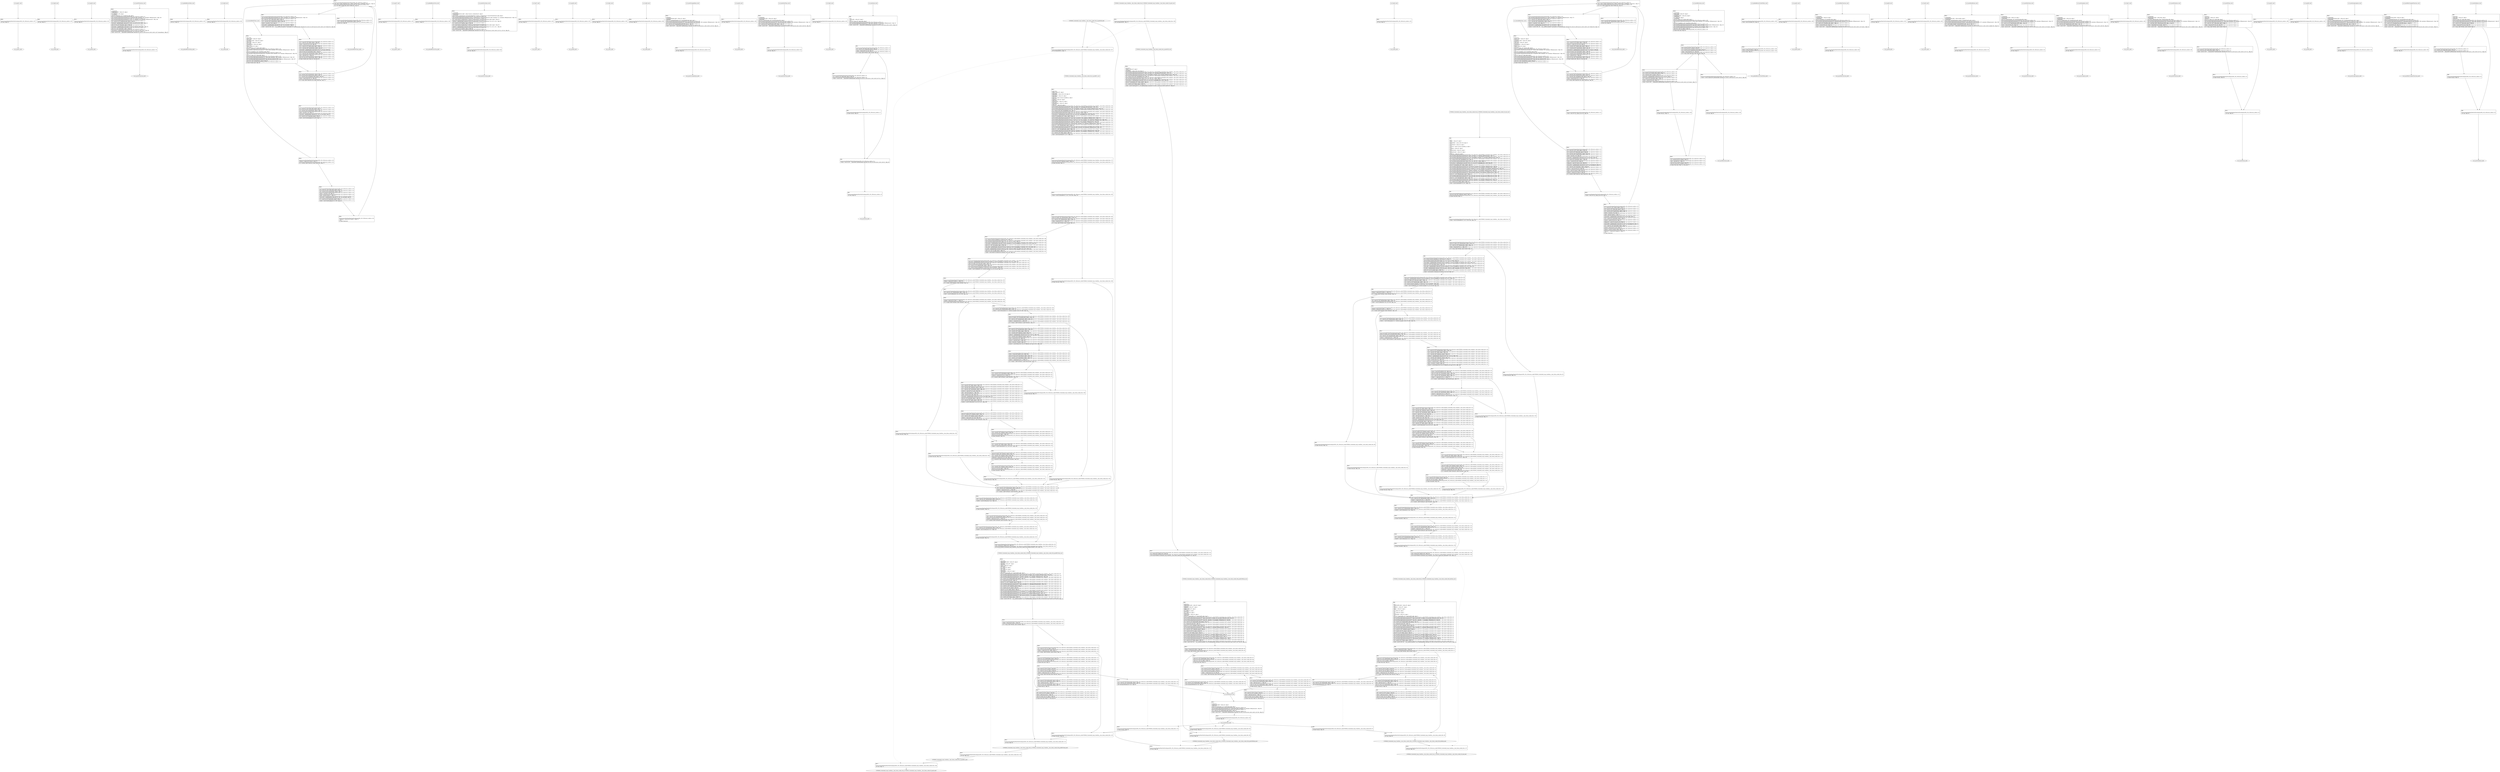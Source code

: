 digraph "icfg graph" {
BBio_ll_good1_end [label="{io_ll_good1_end}"];
BBio_ll_bad6_end [label="{io_ll_bad6_end}"];
BBio_ll_good5_end [label="{io_ll_good5_end}"];
BBio_ll_printWcharLine_end [label="{io_ll_printWcharLine_end}"];
BBio_ll_globalReturnsFalse_end [label="{io_ll_globalReturnsFalse_end}"];
BBio_ll_bad8_end [label="{io_ll_bad8_end}"];
BBio_ll_decodeHexWChars_end [label="{io_ll_decodeHexWChars_end}"];
BBio_ll_good7_end [label="{io_ll_good7_end}"];
BBio_ll_globalReturnsTrue_end [label="{io_ll_globalReturnsTrue_end}"];
BBio_ll_printStructLine_end [label="{io_ll_printStructLine_end}"];
BBio_ll_bad7_end [label="{io_ll_bad7_end}"];
BBio_ll_good6_end [label="{io_ll_good6_end}"];
BBio_ll_bad2_end [label="{io_ll_bad2_end}"];
BBio_ll_bad9_end [label="{io_ll_bad9_end}"];
BBio_ll_printUnsignedLine_end [label="{io_ll_printUnsignedLine_end}"];
BBio_ll_good4_end [label="{io_ll_good4_end}"];
BBio_ll_printSizeTLine_end [label="{io_ll_printSizeTLine_end}"];
BBio_ll_bad5_end [label="{io_ll_bad5_end}"];
BBio_ll_printLine_end [label="{io_ll_printLine_end}"];
BBCWE606_Unchecked_Loop_Condition__char_listen_socket_64a_ll_goodG2B_end [label="{CWE606_Unchecked_Loop_Condition__char_listen_socket_64a_ll_goodG2B_end}"];
BBCWE606_Unchecked_Loop_Condition__char_listen_socket_64a_ll_CWE606_Unchecked_Loop_Condition__char_listen_socket_64_good_end [label="{CWE606_Unchecked_Loop_Condition__char_listen_socket_64a_ll_CWE606_Unchecked_Loop_Condition__char_listen_socket_64_good_end}"];
BBCWE606_Unchecked_Loop_Condition__char_listen_socket_64b_ll_CWE606_Unchecked_Loop_Condition__char_listen_socket_64b_goodG2BSink_end [label="{CWE606_Unchecked_Loop_Condition__char_listen_socket_64b_ll_CWE606_Unchecked_Loop_Condition__char_listen_socket_64b_goodG2BSink_end}"];
BBio_ll_bad4_end [label="{io_ll_bad4_end}"];
BBio_ll_decodeHexChars_end [label="{io_ll_decodeHexChars_end}"];
BBio_ll_printBytesLine_end [label="{io_ll_printBytesLine_end}"];
BBio_ll_globalReturnsTrueOrFalse_end [label="{io_ll_globalReturnsTrueOrFalse_end}"];
BBio_ll_good3_end [label="{io_ll_good3_end}"];
BBio_ll_printHexCharLine_end [label="{io_ll_printHexCharLine_end}"];
BBCWE606_Unchecked_Loop_Condition__char_listen_socket_64a_ll_goodB2G_end [label="{CWE606_Unchecked_Loop_Condition__char_listen_socket_64a_ll_goodB2G_end}"];
BBio_ll_good9_end [label="{io_ll_good9_end}"];
BBio_ll_bad3_end [label="{io_ll_bad3_end}"];
BBio_ll_printDoubleLine_end [label="{io_ll_printDoubleLine_end}"];
BBio_ll_printShortLine_end [label="{io_ll_printShortLine_end}"];
BBio_ll_printLongLine_end [label="{io_ll_printLongLine_end}"];
BBio_ll_bad1_end [label="{io_ll_bad1_end}"];
BBio_ll_printFloatLine_end [label="{io_ll_printFloatLine_end}"];
BBio_ll_printWLine_end [label="{io_ll_printWLine_end}"];
BBio_ll_good2_end [label="{io_ll_good2_end}"];
BBio_ll_printIntLine_end [label="{io_ll_printIntLine_end}"];
BBio_ll_good8_end [label="{io_ll_good8_end}"];
BBio_ll_printLongLongLine_end [label="{io_ll_printLongLongLine_end}"];
BBCWE606_Unchecked_Loop_Condition__char_listen_socket_64b_ll_CWE606_Unchecked_Loop_Condition__char_listen_socket_64b_badSink_end [label="{CWE606_Unchecked_Loop_Condition__char_listen_socket_64b_ll_CWE606_Unchecked_Loop_Condition__char_listen_socket_64b_badSink_end}"];
BBCWE606_Unchecked_Loop_Condition__char_listen_socket_64b_ll_CWE606_Unchecked_Loop_Condition__char_listen_socket_64b_goodB2GSink_end [label="{CWE606_Unchecked_Loop_Condition__char_listen_socket_64b_ll_CWE606_Unchecked_Loop_Condition__char_listen_socket_64b_goodB2GSink_end}"];
BBCWE606_Unchecked_Loop_Condition__char_listen_socket_64a_ll_CWE606_Unchecked_Loop_Condition__char_listen_socket_64_bad_end [label="{CWE606_Unchecked_Loop_Condition__char_listen_socket_64a_ll_CWE606_Unchecked_Loop_Condition__char_listen_socket_64_bad_end}"];
BBio_ll_printHexUnsignedCharLine_end [label="{io_ll_printHexUnsignedCharLine_end}"];
BBio_ll_printSinkLine_end [label="{io_ll_printSinkLine_end}"];
BBio_ll_good1_start [label="{io_ll_good1_start}", shape=record];
io_ll_good1BB69 [label="{BB69:\l\l/home/raoxue/Desktop/MemVerif/workspace/000_109_158/source_code/io.c:187\l
  ret void, !dbg !52\l
}", shape=record];
BBio_ll_bad6_start [label="{io_ll_bad6_start}", shape=record];
io_ll_bad6BB83 [label="{BB83:\l\l/home/raoxue/Desktop/MemVerif/workspace/000_109_158/source_code/io.c:203\l
  ret void, !dbg !52\l
}", shape=record];
BBio_ll_good5_start [label="{io_ll_good5_start}", shape=record];
io_ll_good5BB73 [label="{BB73:\l\l/home/raoxue/Desktop/MemVerif/workspace/000_109_158/source_code/io.c:191\l
  ret void, !dbg !52\l
}", shape=record];
BBio_ll_printWcharLine_start [label="{io_ll_printWcharLine_start}", shape=record];
io_ll_printWcharLineBB28 [label="{BB28:\l\l/:1048009984\l
  %wideChar.addr = alloca i32, align 4\l
/:1048009984\l
  %s = alloca [2 x i32], align 4\l
/:1048009984\l
  store i32 %wideChar, i32* %wideChar.addr, align 4\l
/home/raoxue/Desktop/MemVerif/workspace/000_109_158/source_code/io.c:70\l
  call void @llvm.dbg.declare(metadata i32* %wideChar.addr, metadata !162, metadata !DIExpression()), !dbg !163\l
/home/raoxue/Desktop/MemVerif/workspace/000_109_158/source_code/io.c:74\l
  call void @llvm.dbg.declare(metadata [2 x i32]* %s, metadata !164, metadata !DIExpression()), !dbg !168\l
/home/raoxue/Desktop/MemVerif/workspace/000_109_158/source_code/io.c:75\l
  %0 = load i32, i32* %wideChar.addr, align 4, !dbg !61\l
/home/raoxue/Desktop/MemVerif/workspace/000_109_158/source_code/io.c:75\l
  %arrayidx = getelementptr inbounds [2 x i32], [2 x i32]* %s, i64 0, i64 0, !dbg !62\l
/home/raoxue/Desktop/MemVerif/workspace/000_109_158/source_code/io.c:75\l
  store i32 %0, i32* %arrayidx, align 4, !dbg !63\l
/home/raoxue/Desktop/MemVerif/workspace/000_109_158/source_code/io.c:76\l
  %arrayidx1 = getelementptr inbounds [2 x i32], [2 x i32]* %s, i64 0, i64 1, !dbg !64\l
/home/raoxue/Desktop/MemVerif/workspace/000_109_158/source_code/io.c:76\l
  store i32 0, i32* %arrayidx1, align 4, !dbg !65\l
/home/raoxue/Desktop/MemVerif/workspace/000_109_158/source_code/io.c:77\l
  %arraydecay = getelementptr inbounds [2 x i32], [2 x i32]* %s, i64 0, i64 0, !dbg !66\l
/home/raoxue/Desktop/MemVerif/workspace/000_109_158/source_code/io.c:77\l
  %call = call i32 (i8*, ...) @printf(i8* getelementptr inbounds ([5 x i8], [5 x i8]* @.str.10, i64 0, i64 0), i32* %arraydecay), !dbg !67\l
}", shape=record];
io_ll_printWcharLineBB28 [label="{BB28:\l\l/:1048009984\l
  %wideChar.addr = alloca i32, align 4\l
/:1048009984\l
  %s = alloca [2 x i32], align 4\l
/:1048009984\l
  store i32 %wideChar, i32* %wideChar.addr, align 4\l
/home/raoxue/Desktop/MemVerif/workspace/000_109_158/source_code/io.c:70\l
  call void @llvm.dbg.declare(metadata i32* %wideChar.addr, metadata !162, metadata !DIExpression()), !dbg !163\l
/home/raoxue/Desktop/MemVerif/workspace/000_109_158/source_code/io.c:74\l
  call void @llvm.dbg.declare(metadata [2 x i32]* %s, metadata !164, metadata !DIExpression()), !dbg !168\l
/home/raoxue/Desktop/MemVerif/workspace/000_109_158/source_code/io.c:75\l
  %0 = load i32, i32* %wideChar.addr, align 4, !dbg !61\l
/home/raoxue/Desktop/MemVerif/workspace/000_109_158/source_code/io.c:75\l
  %arrayidx = getelementptr inbounds [2 x i32], [2 x i32]* %s, i64 0, i64 0, !dbg !62\l
/home/raoxue/Desktop/MemVerif/workspace/000_109_158/source_code/io.c:75\l
  store i32 %0, i32* %arrayidx, align 4, !dbg !63\l
/home/raoxue/Desktop/MemVerif/workspace/000_109_158/source_code/io.c:76\l
  %arrayidx1 = getelementptr inbounds [2 x i32], [2 x i32]* %s, i64 0, i64 1, !dbg !64\l
/home/raoxue/Desktop/MemVerif/workspace/000_109_158/source_code/io.c:76\l
  store i32 0, i32* %arrayidx1, align 4, !dbg !65\l
/home/raoxue/Desktop/MemVerif/workspace/000_109_158/source_code/io.c:77\l
  %arraydecay = getelementptr inbounds [2 x i32], [2 x i32]* %s, i64 0, i64 0, !dbg !66\l
/home/raoxue/Desktop/MemVerif/workspace/000_109_158/source_code/io.c:77\l
  %call = call i32 (i8*, ...) @printf(i8* getelementptr inbounds ([5 x i8], [5 x i8]* @.str.10, i64 0, i64 0), i32* %arraydecay), !dbg !67\l
}", shape=record];
io_ll_printWcharLineBB29 [label="{BB29:\l\l/home/raoxue/Desktop/MemVerif/workspace/000_109_158/source_code/io.c:78\l
  ret void, !dbg !68\l
}", shape=record];
BBio_ll_globalReturnsFalse_start [label="{io_ll_globalReturnsFalse_start}", shape=record];
io_ll_globalReturnsFalseBB66 [label="{BB66:\l\l/home/raoxue/Desktop/MemVerif/workspace/000_109_158/source_code/io.c:163\l
  ret i32 0, !dbg !52\l
}", shape=record];
BBio_ll_bad8_start [label="{io_ll_bad8_start}", shape=record];
io_ll_bad8BB85 [label="{BB85:\l\l/home/raoxue/Desktop/MemVerif/workspace/000_109_158/source_code/io.c:205\l
  ret void, !dbg !52\l
}", shape=record];
BBio_ll_decodeHexWChars_start [label="{io_ll_decodeHexWChars_start}", shape=record];
io_ll_decodeHexWCharsBB55 [label="{BB55:\l\l/:99727944\l
  %bytes.addr = alloca i8*, align 8\l
/:99727944\l
  %numBytes.addr = alloca i64, align 8\l
/:99727944\l
  %hex.addr = alloca i32*, align 8\l
/:99727944\l
  %numWritten = alloca i64, align 8\l
/:99727944\l
  %byte = alloca i32, align 4\l
/:99727944\l
  store i8* %bytes, i8** %bytes.addr, align 8\l
/home/raoxue/Desktop/MemVerif/workspace/000_109_158/source_code/io.c:135\l
  call void @llvm.dbg.declare(metadata i8** %bytes.addr, metadata !290, metadata !DIExpression()), !dbg !291\l
/:135\l
  store i64 %numBytes, i64* %numBytes.addr, align 8\l
/home/raoxue/Desktop/MemVerif/workspace/000_109_158/source_code/io.c:135\l
  call void @llvm.dbg.declare(metadata i64* %numBytes.addr, metadata !292, metadata !DIExpression()), !dbg !293\l
/:135\l
  store i32* %hex, i32** %hex.addr, align 8\l
/home/raoxue/Desktop/MemVerif/workspace/000_109_158/source_code/io.c:135\l
  call void @llvm.dbg.declare(metadata i32** %hex.addr, metadata !294, metadata !DIExpression()), !dbg !295\l
/home/raoxue/Desktop/MemVerif/workspace/000_109_158/source_code/io.c:137\l
  call void @llvm.dbg.declare(metadata i64* %numWritten, metadata !296, metadata !DIExpression()), !dbg !297\l
/home/raoxue/Desktop/MemVerif/workspace/000_109_158/source_code/io.c:137\l
  store i64 0, i64* %numWritten, align 8, !dbg !65\l
/home/raoxue/Desktop/MemVerif/workspace/000_109_158/source_code/io.c:143\l
  br label %while.cond, !dbg !66\l
}", shape=record];
io_ll_decodeHexWCharsBB56 [label="{BB56:\l\l/home/raoxue/Desktop/MemVerif/workspace/000_109_158/source_code/io.c:143\l
  %0 = load i64, i64* %numWritten, align 8, !dbg !67\l
/home/raoxue/Desktop/MemVerif/workspace/000_109_158/source_code/io.c:143\l
  %1 = load i64, i64* %numBytes.addr, align 8, !dbg !68\l
/home/raoxue/Desktop/MemVerif/workspace/000_109_158/source_code/io.c:143\l
  %cmp = icmp ult i64 %0, %1, !dbg !69\l
/home/raoxue/Desktop/MemVerif/workspace/000_109_158/source_code/io.c:143\l
  br i1 %cmp, label %land.lhs.true, label %land.end, !dbg !70\l
}", shape=record];
io_ll_decodeHexWCharsBB57 [label="{BB57:\l\l/home/raoxue/Desktop/MemVerif/workspace/000_109_158/source_code/io.c:143\l
  %2 = load i32*, i32** %hex.addr, align 8, !dbg !71\l
/home/raoxue/Desktop/MemVerif/workspace/000_109_158/source_code/io.c:143\l
  %3 = load i64, i64* %numWritten, align 8, !dbg !72\l
/home/raoxue/Desktop/MemVerif/workspace/000_109_158/source_code/io.c:143\l
  %mul = mul i64 2, %3, !dbg !73\l
/home/raoxue/Desktop/MemVerif/workspace/000_109_158/source_code/io.c:143\l
  %arrayidx = getelementptr inbounds i32, i32* %2, i64 %mul, !dbg !71\l
/home/raoxue/Desktop/MemVerif/workspace/000_109_158/source_code/io.c:143\l
  %4 = load i32, i32* %arrayidx, align 4, !dbg !71\l
/home/raoxue/Desktop/MemVerif/workspace/000_109_158/source_code/io.c:143\l
  %call = call i32 @iswxdigit(i32 %4) #5, !dbg !74\l
}", shape=record];
io_ll_decodeHexWCharsBB57 [label="{BB57:\l\l/home/raoxue/Desktop/MemVerif/workspace/000_109_158/source_code/io.c:143\l
  %2 = load i32*, i32** %hex.addr, align 8, !dbg !71\l
/home/raoxue/Desktop/MemVerif/workspace/000_109_158/source_code/io.c:143\l
  %3 = load i64, i64* %numWritten, align 8, !dbg !72\l
/home/raoxue/Desktop/MemVerif/workspace/000_109_158/source_code/io.c:143\l
  %mul = mul i64 2, %3, !dbg !73\l
/home/raoxue/Desktop/MemVerif/workspace/000_109_158/source_code/io.c:143\l
  %arrayidx = getelementptr inbounds i32, i32* %2, i64 %mul, !dbg !71\l
/home/raoxue/Desktop/MemVerif/workspace/000_109_158/source_code/io.c:143\l
  %4 = load i32, i32* %arrayidx, align 4, !dbg !71\l
/home/raoxue/Desktop/MemVerif/workspace/000_109_158/source_code/io.c:143\l
  %call = call i32 @iswxdigit(i32 %4) #5, !dbg !74\l
}", shape=record];
io_ll_decodeHexWCharsBB59 [label="{BB59:\l\l/home/raoxue/Desktop/MemVerif/workspace/000_109_158/source_code/io.c:143\l
  %tobool = icmp ne i32 %call, 0, !dbg !74\l
/home/raoxue/Desktop/MemVerif/workspace/000_109_158/source_code/io.c:143\l
  br i1 %tobool, label %land.rhs, label %land.end, !dbg !75\l
}", shape=record];
io_ll_decodeHexWCharsBB60 [label="{BB60:\l\l/home/raoxue/Desktop/MemVerif/workspace/000_109_158/source_code/io.c:143\l
  %5 = load i32*, i32** %hex.addr, align 8, !dbg !76\l
/home/raoxue/Desktop/MemVerif/workspace/000_109_158/source_code/io.c:143\l
  %6 = load i64, i64* %numWritten, align 8, !dbg !77\l
/home/raoxue/Desktop/MemVerif/workspace/000_109_158/source_code/io.c:143\l
  %mul1 = mul i64 2, %6, !dbg !78\l
/home/raoxue/Desktop/MemVerif/workspace/000_109_158/source_code/io.c:143\l
  %add = add i64 %mul1, 1, !dbg !79\l
/home/raoxue/Desktop/MemVerif/workspace/000_109_158/source_code/io.c:143\l
  %arrayidx2 = getelementptr inbounds i32, i32* %5, i64 %add, !dbg !76\l
/home/raoxue/Desktop/MemVerif/workspace/000_109_158/source_code/io.c:143\l
  %7 = load i32, i32* %arrayidx2, align 4, !dbg !76\l
/home/raoxue/Desktop/MemVerif/workspace/000_109_158/source_code/io.c:143\l
  %call3 = call i32 @iswxdigit(i32 %7) #5, !dbg !80\l
}", shape=record];
io_ll_decodeHexWCharsBB60 [label="{BB60:\l\l/home/raoxue/Desktop/MemVerif/workspace/000_109_158/source_code/io.c:143\l
  %5 = load i32*, i32** %hex.addr, align 8, !dbg !76\l
/home/raoxue/Desktop/MemVerif/workspace/000_109_158/source_code/io.c:143\l
  %6 = load i64, i64* %numWritten, align 8, !dbg !77\l
/home/raoxue/Desktop/MemVerif/workspace/000_109_158/source_code/io.c:143\l
  %mul1 = mul i64 2, %6, !dbg !78\l
/home/raoxue/Desktop/MemVerif/workspace/000_109_158/source_code/io.c:143\l
  %add = add i64 %mul1, 1, !dbg !79\l
/home/raoxue/Desktop/MemVerif/workspace/000_109_158/source_code/io.c:143\l
  %arrayidx2 = getelementptr inbounds i32, i32* %5, i64 %add, !dbg !76\l
/home/raoxue/Desktop/MemVerif/workspace/000_109_158/source_code/io.c:143\l
  %7 = load i32, i32* %arrayidx2, align 4, !dbg !76\l
/home/raoxue/Desktop/MemVerif/workspace/000_109_158/source_code/io.c:143\l
  %call3 = call i32 @iswxdigit(i32 %7) #5, !dbg !80\l
}", shape=record];
io_ll_decodeHexWCharsBB61 [label="{BB61:\l\l/home/raoxue/Desktop/MemVerif/workspace/000_109_158/source_code/io.c:143\l
  %tobool4 = icmp ne i32 %call3, 0, !dbg !75\l
/:143\l
  br label %land.end\l
}", shape=record];
io_ll_decodeHexWCharsBB58 [label="{BB58:\l\l/home/raoxue/Desktop/MemVerif/workspace/000_109_158/source_code/io.c:0\l
  %8 = phi i1 [ false, %land.lhs.true ], [ false, %while.cond ], [ %tobool4, %land.rhs ], !dbg !81\l
/home/raoxue/Desktop/MemVerif/workspace/000_109_158/source_code/io.c:143\l
  br i1 %8, label %while.body, label %while.end, !dbg !66\l
}", shape=record];
io_ll_decodeHexWCharsBB62 [label="{BB62:\l\l/home/raoxue/Desktop/MemVerif/workspace/000_109_158/source_code/io.c:145\l
  call void @llvm.dbg.declare(metadata i32* %byte, metadata !314, metadata !DIExpression()), !dbg !316\l
/home/raoxue/Desktop/MemVerif/workspace/000_109_158/source_code/io.c:146\l
  %9 = load i32*, i32** %hex.addr, align 8, !dbg !85\l
/home/raoxue/Desktop/MemVerif/workspace/000_109_158/source_code/io.c:146\l
  %10 = load i64, i64* %numWritten, align 8, !dbg !86\l
/home/raoxue/Desktop/MemVerif/workspace/000_109_158/source_code/io.c:146\l
  %mul5 = mul i64 2, %10, !dbg !87\l
/home/raoxue/Desktop/MemVerif/workspace/000_109_158/source_code/io.c:146\l
  %arrayidx6 = getelementptr inbounds i32, i32* %9, i64 %mul5, !dbg !85\l
/home/raoxue/Desktop/MemVerif/workspace/000_109_158/source_code/io.c:146\l
  %call7 = call i32 (i32*, i32*, ...) @__isoc99_swscanf(i32* %arrayidx6, i32* getelementptr inbounds ([5 x i32], [5 x i32]* @.str.16, i64 0, i64 0), i32* %byte) #5, !dbg !88\l
}", shape=record];
io_ll_decodeHexWCharsBB62 [label="{BB62:\l\l/home/raoxue/Desktop/MemVerif/workspace/000_109_158/source_code/io.c:145\l
  call void @llvm.dbg.declare(metadata i32* %byte, metadata !314, metadata !DIExpression()), !dbg !316\l
/home/raoxue/Desktop/MemVerif/workspace/000_109_158/source_code/io.c:146\l
  %9 = load i32*, i32** %hex.addr, align 8, !dbg !85\l
/home/raoxue/Desktop/MemVerif/workspace/000_109_158/source_code/io.c:146\l
  %10 = load i64, i64* %numWritten, align 8, !dbg !86\l
/home/raoxue/Desktop/MemVerif/workspace/000_109_158/source_code/io.c:146\l
  %mul5 = mul i64 2, %10, !dbg !87\l
/home/raoxue/Desktop/MemVerif/workspace/000_109_158/source_code/io.c:146\l
  %arrayidx6 = getelementptr inbounds i32, i32* %9, i64 %mul5, !dbg !85\l
/home/raoxue/Desktop/MemVerif/workspace/000_109_158/source_code/io.c:146\l
  %call7 = call i32 (i32*, i32*, ...) @__isoc99_swscanf(i32* %arrayidx6, i32* getelementptr inbounds ([5 x i32], [5 x i32]* @.str.16, i64 0, i64 0), i32* %byte) #5, !dbg !88\l
}", shape=record];
io_ll_decodeHexWCharsBB64 [label="{BB64:\l\l/home/raoxue/Desktop/MemVerif/workspace/000_109_158/source_code/io.c:147\l
  %11 = load i32, i32* %byte, align 4, !dbg !89\l
/home/raoxue/Desktop/MemVerif/workspace/000_109_158/source_code/io.c:147\l
  %conv = trunc i32 %11 to i8, !dbg !90\l
/home/raoxue/Desktop/MemVerif/workspace/000_109_158/source_code/io.c:147\l
  %12 = load i8*, i8** %bytes.addr, align 8, !dbg !91\l
/home/raoxue/Desktop/MemVerif/workspace/000_109_158/source_code/io.c:147\l
  %13 = load i64, i64* %numWritten, align 8, !dbg !92\l
/home/raoxue/Desktop/MemVerif/workspace/000_109_158/source_code/io.c:147\l
  %arrayidx8 = getelementptr inbounds i8, i8* %12, i64 %13, !dbg !91\l
/home/raoxue/Desktop/MemVerif/workspace/000_109_158/source_code/io.c:147\l
  store i8 %conv, i8* %arrayidx8, align 1, !dbg !93\l
/home/raoxue/Desktop/MemVerif/workspace/000_109_158/source_code/io.c:148\l
  %14 = load i64, i64* %numWritten, align 8, !dbg !94\l
/home/raoxue/Desktop/MemVerif/workspace/000_109_158/source_code/io.c:148\l
  %inc = add i64 %14, 1, !dbg !94\l
/home/raoxue/Desktop/MemVerif/workspace/000_109_158/source_code/io.c:148\l
  store i64 %inc, i64* %numWritten, align 8, !dbg !94\l
/home/raoxue/Desktop/MemVerif/workspace/000_109_158/source_code/io.c:143\l
  br label %while.cond, !dbg !66, !llvm.loop !95\l
}", shape=record];
io_ll_decodeHexWCharsBB63 [label="{BB63:\l\l/home/raoxue/Desktop/MemVerif/workspace/000_109_158/source_code/io.c:151\l
  %15 = load i64, i64* %numWritten, align 8, !dbg !98\l
/home/raoxue/Desktop/MemVerif/workspace/000_109_158/source_code/io.c:151\l
  ret i64 %15, !dbg !99\l
}", shape=record];
BBio_ll_good7_start [label="{io_ll_good7_start}", shape=record];
io_ll_good7BB75 [label="{BB75:\l\l/home/raoxue/Desktop/MemVerif/workspace/000_109_158/source_code/io.c:193\l
  ret void, !dbg !52\l
}", shape=record];
BBio_ll_globalReturnsTrue_start [label="{io_ll_globalReturnsTrue_start}", shape=record];
io_ll_globalReturnsTrueBB65 [label="{BB65:\l\l/home/raoxue/Desktop/MemVerif/workspace/000_109_158/source_code/io.c:158\l
  ret i32 1, !dbg !52\l
}", shape=record];
BBio_ll_printStructLine_start [label="{io_ll_printStructLine_start}", shape=record];
io_ll_printStructLineBB36 [label="{BB36:\l\l/:1048009984\l
  %structTwoIntsStruct.addr = alloca %struct._twoIntsStruct*, align 8\l
/:1048009984\l
  store %struct._twoIntsStruct* %structTwoIntsStruct, %struct._twoIntsStruct** %structTwoIntsStruct.addr, align 8\l
/home/raoxue/Desktop/MemVerif/workspace/000_109_158/source_code/io.c:95\l
  call void @llvm.dbg.declare(metadata %struct._twoIntsStruct** %structTwoIntsStruct.addr, metadata !212, metadata !DIExpression()), !dbg !213\l
/home/raoxue/Desktop/MemVerif/workspace/000_109_158/source_code/io.c:97\l
  %0 = load %struct._twoIntsStruct*, %struct._twoIntsStruct** %structTwoIntsStruct.addr, align 8, !dbg !61\l
/home/raoxue/Desktop/MemVerif/workspace/000_109_158/source_code/io.c:97\l
  %intOne = getelementptr inbounds %struct._twoIntsStruct, %struct._twoIntsStruct* %0, i32 0, i32 0, !dbg !62\l
/home/raoxue/Desktop/MemVerif/workspace/000_109_158/source_code/io.c:97\l
  %1 = load i32, i32* %intOne, align 4, !dbg !62\l
/home/raoxue/Desktop/MemVerif/workspace/000_109_158/source_code/io.c:97\l
  %2 = load %struct._twoIntsStruct*, %struct._twoIntsStruct** %structTwoIntsStruct.addr, align 8, !dbg !63\l
/home/raoxue/Desktop/MemVerif/workspace/000_109_158/source_code/io.c:97\l
  %intTwo = getelementptr inbounds %struct._twoIntsStruct, %struct._twoIntsStruct* %2, i32 0, i32 1, !dbg !64\l
/home/raoxue/Desktop/MemVerif/workspace/000_109_158/source_code/io.c:97\l
  %3 = load i32, i32* %intTwo, align 4, !dbg !64\l
/home/raoxue/Desktop/MemVerif/workspace/000_109_158/source_code/io.c:97\l
  %call = call i32 (i8*, ...) @printf(i8* getelementptr inbounds ([10 x i8], [10 x i8]* @.str.13, i64 0, i64 0), i32 %1, i32 %3), !dbg !65\l
}", shape=record];
io_ll_printStructLineBB36 [label="{BB36:\l\l/:1048009984\l
  %structTwoIntsStruct.addr = alloca %struct._twoIntsStruct*, align 8\l
/:1048009984\l
  store %struct._twoIntsStruct* %structTwoIntsStruct, %struct._twoIntsStruct** %structTwoIntsStruct.addr, align 8\l
/home/raoxue/Desktop/MemVerif/workspace/000_109_158/source_code/io.c:95\l
  call void @llvm.dbg.declare(metadata %struct._twoIntsStruct** %structTwoIntsStruct.addr, metadata !212, metadata !DIExpression()), !dbg !213\l
/home/raoxue/Desktop/MemVerif/workspace/000_109_158/source_code/io.c:97\l
  %0 = load %struct._twoIntsStruct*, %struct._twoIntsStruct** %structTwoIntsStruct.addr, align 8, !dbg !61\l
/home/raoxue/Desktop/MemVerif/workspace/000_109_158/source_code/io.c:97\l
  %intOne = getelementptr inbounds %struct._twoIntsStruct, %struct._twoIntsStruct* %0, i32 0, i32 0, !dbg !62\l
/home/raoxue/Desktop/MemVerif/workspace/000_109_158/source_code/io.c:97\l
  %1 = load i32, i32* %intOne, align 4, !dbg !62\l
/home/raoxue/Desktop/MemVerif/workspace/000_109_158/source_code/io.c:97\l
  %2 = load %struct._twoIntsStruct*, %struct._twoIntsStruct** %structTwoIntsStruct.addr, align 8, !dbg !63\l
/home/raoxue/Desktop/MemVerif/workspace/000_109_158/source_code/io.c:97\l
  %intTwo = getelementptr inbounds %struct._twoIntsStruct, %struct._twoIntsStruct* %2, i32 0, i32 1, !dbg !64\l
/home/raoxue/Desktop/MemVerif/workspace/000_109_158/source_code/io.c:97\l
  %3 = load i32, i32* %intTwo, align 4, !dbg !64\l
/home/raoxue/Desktop/MemVerif/workspace/000_109_158/source_code/io.c:97\l
  %call = call i32 (i8*, ...) @printf(i8* getelementptr inbounds ([10 x i8], [10 x i8]* @.str.13, i64 0, i64 0), i32 %1, i32 %3), !dbg !65\l
}", shape=record];
io_ll_printStructLineBB37 [label="{BB37:\l\l/home/raoxue/Desktop/MemVerif/workspace/000_109_158/source_code/io.c:98\l
  ret void, !dbg !66\l
}", shape=record];
BBio_ll_bad7_start [label="{io_ll_bad7_start}", shape=record];
io_ll_bad7BB84 [label="{BB84:\l\l/home/raoxue/Desktop/MemVerif/workspace/000_109_158/source_code/io.c:204\l
  ret void, !dbg !52\l
}", shape=record];
BBio_ll_good6_start [label="{io_ll_good6_start}", shape=record];
io_ll_good6BB74 [label="{BB74:\l\l/home/raoxue/Desktop/MemVerif/workspace/000_109_158/source_code/io.c:192\l
  ret void, !dbg !52\l
}", shape=record];
BBio_ll_bad2_start [label="{io_ll_bad2_start}", shape=record];
io_ll_bad2BB79 [label="{BB79:\l\l/home/raoxue/Desktop/MemVerif/workspace/000_109_158/source_code/io.c:199\l
  ret void, !dbg !52\l
}", shape=record];
BBio_ll_bad9_start [label="{io_ll_bad9_start}", shape=record];
io_ll_bad9BB86 [label="{BB86:\l\l/home/raoxue/Desktop/MemVerif/workspace/000_109_158/source_code/io.c:206\l
  ret void, !dbg !52\l
}", shape=record];
BBio_ll_printUnsignedLine_start [label="{io_ll_printUnsignedLine_start}", shape=record];
io_ll_printUnsignedLineBB30 [label="{BB30:\l\l/:99888984\l
  %unsignedNumber.addr = alloca i32, align 4\l
/:99888984\l
  store i32 %unsignedNumber, i32* %unsignedNumber.addr, align 4\l
/home/raoxue/Desktop/MemVerif/workspace/000_109_158/source_code/io.c:80\l
  call void @llvm.dbg.declare(metadata i32* %unsignedNumber.addr, metadata !180, metadata !DIExpression()), !dbg !181\l
/home/raoxue/Desktop/MemVerif/workspace/000_109_158/source_code/io.c:82\l
  %0 = load i32, i32* %unsignedNumber.addr, align 4, !dbg !54\l
/home/raoxue/Desktop/MemVerif/workspace/000_109_158/source_code/io.c:82\l
  %call = call i32 (i8*, ...) @printf(i8* getelementptr inbounds ([4 x i8], [4 x i8]* @.str.11, i64 0, i64 0), i32 %0), !dbg !55\l
}", shape=record];
io_ll_printUnsignedLineBB30 [label="{BB30:\l\l/:99888984\l
  %unsignedNumber.addr = alloca i32, align 4\l
/:99888984\l
  store i32 %unsignedNumber, i32* %unsignedNumber.addr, align 4\l
/home/raoxue/Desktop/MemVerif/workspace/000_109_158/source_code/io.c:80\l
  call void @llvm.dbg.declare(metadata i32* %unsignedNumber.addr, metadata !180, metadata !DIExpression()), !dbg !181\l
/home/raoxue/Desktop/MemVerif/workspace/000_109_158/source_code/io.c:82\l
  %0 = load i32, i32* %unsignedNumber.addr, align 4, !dbg !54\l
/home/raoxue/Desktop/MemVerif/workspace/000_109_158/source_code/io.c:82\l
  %call = call i32 (i8*, ...) @printf(i8* getelementptr inbounds ([4 x i8], [4 x i8]* @.str.11, i64 0, i64 0), i32 %0), !dbg !55\l
}", shape=record];
io_ll_printUnsignedLineBB31 [label="{BB31:\l\l/home/raoxue/Desktop/MemVerif/workspace/000_109_158/source_code/io.c:83\l
  ret void, !dbg !56\l
}", shape=record];
BBio_ll_good4_start [label="{io_ll_good4_start}", shape=record];
io_ll_good4BB72 [label="{BB72:\l\l/home/raoxue/Desktop/MemVerif/workspace/000_109_158/source_code/io.c:190\l
  ret void, !dbg !52\l
}", shape=record];
BBio_ll_printSizeTLine_start [label="{io_ll_printSizeTLine_start}", shape=record];
io_ll_printSizeTLineBB24 [label="{BB24:\l\l/:1048009984\l
  %sizeTNumber.addr = alloca i64, align 8\l
/:1048009984\l
  store i64 %sizeTNumber, i64* %sizeTNumber.addr, align 8\l
/home/raoxue/Desktop/MemVerif/workspace/000_109_158/source_code/io.c:60\l
  call void @llvm.dbg.declare(metadata i64* %sizeTNumber.addr, metadata !146, metadata !DIExpression()), !dbg !147\l
/home/raoxue/Desktop/MemVerif/workspace/000_109_158/source_code/io.c:62\l
  %0 = load i64, i64* %sizeTNumber.addr, align 8, !dbg !57\l
/home/raoxue/Desktop/MemVerif/workspace/000_109_158/source_code/io.c:62\l
  %call = call i32 (i8*, ...) @printf(i8* getelementptr inbounds ([5 x i8], [5 x i8]* @.str.8, i64 0, i64 0), i64 %0), !dbg !58\l
}", shape=record];
io_ll_printSizeTLineBB24 [label="{BB24:\l\l/:1048009984\l
  %sizeTNumber.addr = alloca i64, align 8\l
/:1048009984\l
  store i64 %sizeTNumber, i64* %sizeTNumber.addr, align 8\l
/home/raoxue/Desktop/MemVerif/workspace/000_109_158/source_code/io.c:60\l
  call void @llvm.dbg.declare(metadata i64* %sizeTNumber.addr, metadata !146, metadata !DIExpression()), !dbg !147\l
/home/raoxue/Desktop/MemVerif/workspace/000_109_158/source_code/io.c:62\l
  %0 = load i64, i64* %sizeTNumber.addr, align 8, !dbg !57\l
/home/raoxue/Desktop/MemVerif/workspace/000_109_158/source_code/io.c:62\l
  %call = call i32 (i8*, ...) @printf(i8* getelementptr inbounds ([5 x i8], [5 x i8]* @.str.8, i64 0, i64 0), i64 %0), !dbg !58\l
}", shape=record];
io_ll_printSizeTLineBB25 [label="{BB25:\l\l/home/raoxue/Desktop/MemVerif/workspace/000_109_158/source_code/io.c:63\l
  ret void, !dbg !59\l
}", shape=record];
BBio_ll_bad5_start [label="{io_ll_bad5_start}", shape=record];
io_ll_bad5BB82 [label="{BB82:\l\l/home/raoxue/Desktop/MemVerif/workspace/000_109_158/source_code/io.c:202\l
  ret void, !dbg !52\l
}", shape=record];
BBio_ll_printLine_start [label="{io_ll_printLine_start}", shape=record];
io_ll_printLineBB0 [label="{BB0:\l\l/:415\l
  %line.addr = alloca i8*, align 8\l
/:415\l
  store i8* %line, i8** %line.addr, align 8\l
/home/raoxue/Desktop/MemVerif/workspace/000_109_158/source_code/io.c:11\l
  call void @llvm.dbg.declare(metadata i8** %line.addr, metadata !52, metadata !DIExpression()), !dbg !53\l
/home/raoxue/Desktop/MemVerif/workspace/000_109_158/source_code/io.c:13\l
  %call = call i32 (i8*, ...) @printf(i8* getelementptr inbounds ([9 x i8], [9 x i8]* @.str, i64 0, i64 0)), !dbg !54\l
}", shape=record];
io_ll_printLineBB0 [label="{BB0:\l\l/:415\l
  %line.addr = alloca i8*, align 8\l
/:415\l
  store i8* %line, i8** %line.addr, align 8\l
/home/raoxue/Desktop/MemVerif/workspace/000_109_158/source_code/io.c:11\l
  call void @llvm.dbg.declare(metadata i8** %line.addr, metadata !52, metadata !DIExpression()), !dbg !53\l
/home/raoxue/Desktop/MemVerif/workspace/000_109_158/source_code/io.c:13\l
  %call = call i32 (i8*, ...) @printf(i8* getelementptr inbounds ([9 x i8], [9 x i8]* @.str, i64 0, i64 0)), !dbg !54\l
}", shape=record];
io_ll_printLineBB1 [label="{BB1:\l\l/home/raoxue/Desktop/MemVerif/workspace/000_109_158/source_code/io.c:14\l
  %0 = load i8*, i8** %line.addr, align 8, !dbg !55\l
/home/raoxue/Desktop/MemVerif/workspace/000_109_158/source_code/io.c:14\l
  %cmp = icmp ne i8* %0, null, !dbg !57\l
/home/raoxue/Desktop/MemVerif/workspace/000_109_158/source_code/io.c:14\l
  br i1 %cmp, label %if.then, label %if.end, !dbg !58\l
}", shape=record];
io_ll_printLineBB2 [label="{BB2:\l\l/home/raoxue/Desktop/MemVerif/workspace/000_109_158/source_code/io.c:16\l
  %1 = load i8*, i8** %line.addr, align 8, !dbg !59\l
/home/raoxue/Desktop/MemVerif/workspace/000_109_158/source_code/io.c:16\l
  %call1 = call i32 (i8*, ...) @printf(i8* getelementptr inbounds ([4 x i8], [4 x i8]* @.str.1, i64 0, i64 0), i8* %1), !dbg !61\l
}", shape=record];
io_ll_printLineBB2 [label="{BB2:\l\l/home/raoxue/Desktop/MemVerif/workspace/000_109_158/source_code/io.c:16\l
  %1 = load i8*, i8** %line.addr, align 8, !dbg !59\l
/home/raoxue/Desktop/MemVerif/workspace/000_109_158/source_code/io.c:16\l
  %call1 = call i32 (i8*, ...) @printf(i8* getelementptr inbounds ([4 x i8], [4 x i8]* @.str.1, i64 0, i64 0), i8* %1), !dbg !61\l
}", shape=record];
io_ll_printLineBB4 [label="{BB4:\l\l/home/raoxue/Desktop/MemVerif/workspace/000_109_158/source_code/io.c:17\l
  br label %if.end, !dbg !62\l
}", shape=record];
io_ll_printLineBB3 [label="{BB3:\l\l/home/raoxue/Desktop/MemVerif/workspace/000_109_158/source_code/io.c:18\l
  %call2 = call i32 (i8*, ...) @printf(i8* getelementptr inbounds ([9 x i8], [9 x i8]* @.str.2, i64 0, i64 0)), !dbg !63\l
}", shape=record];
io_ll_printLineBB3 [label="{BB3:\l\l/home/raoxue/Desktop/MemVerif/workspace/000_109_158/source_code/io.c:18\l
  %call2 = call i32 (i8*, ...) @printf(i8* getelementptr inbounds ([9 x i8], [9 x i8]* @.str.2, i64 0, i64 0)), !dbg !63\l
}", shape=record];
io_ll_printLineBB5 [label="{BB5:\l\l/home/raoxue/Desktop/MemVerif/workspace/000_109_158/source_code/io.c:19\l
  ret void, !dbg !64\l
}", shape=record];
BBCWE606_Unchecked_Loop_Condition__char_listen_socket_64a_ll_goodG2B_start [label="{CWE606_Unchecked_Loop_Condition__char_listen_socket_64a_ll_goodG2B_start}", shape=record];
CWE606_Unchecked_Loop_Condition__char_listen_socket_64a_ll_goodG2BBB34 [label="{BB34:\l\l/:95030872\l
  %data = alloca i8*, align 8\l
/:95030872\l
  %dataBuffer = alloca [100 x i8], align 16\l
/home/raoxue/Desktop/MemVerif/workspace/000_109_158/source_code/CWE606_Unchecked_Loop_Condition__char_listen_socket_64a.c:147\l
  call void @llvm.dbg.declare(metadata i8** %data, metadata !226, metadata !DIExpression()), !dbg !227\l
/home/raoxue/Desktop/MemVerif/workspace/000_109_158/source_code/CWE606_Unchecked_Loop_Condition__char_listen_socket_64a.c:148\l
  call void @llvm.dbg.declare(metadata [100 x i8]* %dataBuffer, metadata !228, metadata !DIExpression()), !dbg !229\l
/home/raoxue/Desktop/MemVerif/workspace/000_109_158/source_code/CWE606_Unchecked_Loop_Condition__char_listen_socket_64a.c:148\l
  %0 = bitcast [100 x i8]* %dataBuffer to i8*, !dbg !79\l
/home/raoxue/Desktop/MemVerif/workspace/000_109_158/source_code/CWE606_Unchecked_Loop_Condition__char_listen_socket_64a.c:148\l
  call void @llvm.memset.p0i8.i64(i8* align 16 %0, i8 0, i64 100, i1 false), !dbg !79\l
/home/raoxue/Desktop/MemVerif/workspace/000_109_158/source_code/CWE606_Unchecked_Loop_Condition__char_listen_socket_64a.c:149\l
  %arraydecay = getelementptr inbounds [100 x i8], [100 x i8]* %dataBuffer, i64 0, i64 0, !dbg !80\l
/home/raoxue/Desktop/MemVerif/workspace/000_109_158/source_code/CWE606_Unchecked_Loop_Condition__char_listen_socket_64a.c:149\l
  store i8* %arraydecay, i8** %data, align 8, !dbg !81\l
/home/raoxue/Desktop/MemVerif/workspace/000_109_158/source_code/CWE606_Unchecked_Loop_Condition__char_listen_socket_64a.c:151\l
  %1 = load i8*, i8** %data, align 8, !dbg !82\l
/home/raoxue/Desktop/MemVerif/workspace/000_109_158/source_code/CWE606_Unchecked_Loop_Condition__char_listen_socket_64a.c:151\l
  %call = call i8* @strcpy(i8* %1, i8* getelementptr inbounds ([3 x i8], [3 x i8]* @.str, i64 0, i64 0)) #7, !dbg !83\l
}", shape=record];
CWE606_Unchecked_Loop_Condition__char_listen_socket_64a_ll_goodG2BBB34 [label="{BB34:\l\l/:95030872\l
  %data = alloca i8*, align 8\l
/:95030872\l
  %dataBuffer = alloca [100 x i8], align 16\l
/home/raoxue/Desktop/MemVerif/workspace/000_109_158/source_code/CWE606_Unchecked_Loop_Condition__char_listen_socket_64a.c:147\l
  call void @llvm.dbg.declare(metadata i8** %data, metadata !226, metadata !DIExpression()), !dbg !227\l
/home/raoxue/Desktop/MemVerif/workspace/000_109_158/source_code/CWE606_Unchecked_Loop_Condition__char_listen_socket_64a.c:148\l
  call void @llvm.dbg.declare(metadata [100 x i8]* %dataBuffer, metadata !228, metadata !DIExpression()), !dbg !229\l
/home/raoxue/Desktop/MemVerif/workspace/000_109_158/source_code/CWE606_Unchecked_Loop_Condition__char_listen_socket_64a.c:148\l
  %0 = bitcast [100 x i8]* %dataBuffer to i8*, !dbg !79\l
/home/raoxue/Desktop/MemVerif/workspace/000_109_158/source_code/CWE606_Unchecked_Loop_Condition__char_listen_socket_64a.c:148\l
  call void @llvm.memset.p0i8.i64(i8* align 16 %0, i8 0, i64 100, i1 false), !dbg !79\l
/home/raoxue/Desktop/MemVerif/workspace/000_109_158/source_code/CWE606_Unchecked_Loop_Condition__char_listen_socket_64a.c:149\l
  %arraydecay = getelementptr inbounds [100 x i8], [100 x i8]* %dataBuffer, i64 0, i64 0, !dbg !80\l
/home/raoxue/Desktop/MemVerif/workspace/000_109_158/source_code/CWE606_Unchecked_Loop_Condition__char_listen_socket_64a.c:149\l
  store i8* %arraydecay, i8** %data, align 8, !dbg !81\l
/home/raoxue/Desktop/MemVerif/workspace/000_109_158/source_code/CWE606_Unchecked_Loop_Condition__char_listen_socket_64a.c:151\l
  %1 = load i8*, i8** %data, align 8, !dbg !82\l
/home/raoxue/Desktop/MemVerif/workspace/000_109_158/source_code/CWE606_Unchecked_Loop_Condition__char_listen_socket_64a.c:151\l
  %call = call i8* @strcpy(i8* %1, i8* getelementptr inbounds ([3 x i8], [3 x i8]* @.str, i64 0, i64 0)) #7, !dbg !83\l
}", shape=record];
CWE606_Unchecked_Loop_Condition__char_listen_socket_64a_ll_goodG2BBB35 [label="{BB35:\l\l/home/raoxue/Desktop/MemVerif/workspace/000_109_158/source_code/CWE606_Unchecked_Loop_Condition__char_listen_socket_64a.c:152\l
  %2 = bitcast i8** %data to i8*, !dbg !84\l
/home/raoxue/Desktop/MemVerif/workspace/000_109_158/source_code/CWE606_Unchecked_Loop_Condition__char_listen_socket_64a.c:152\l
  call void @CWE606_Unchecked_Loop_Condition__char_listen_socket_64b_goodG2BSink(i8* %2), !dbg !85\l
}", shape=record];
CWE606_Unchecked_Loop_Condition__char_listen_socket_64a_ll_goodG2BBB35 [label="{BB35:\l\l/home/raoxue/Desktop/MemVerif/workspace/000_109_158/source_code/CWE606_Unchecked_Loop_Condition__char_listen_socket_64a.c:152\l
  %2 = bitcast i8** %data to i8*, !dbg !84\l
/home/raoxue/Desktop/MemVerif/workspace/000_109_158/source_code/CWE606_Unchecked_Loop_Condition__char_listen_socket_64a.c:152\l
  call void @CWE606_Unchecked_Loop_Condition__char_listen_socket_64b_goodG2BSink(i8* %2), !dbg !85\l
}", shape=record];
CWE606_Unchecked_Loop_Condition__char_listen_socket_64a_ll_goodG2BBB36 [label="{BB36:\l\l/home/raoxue/Desktop/MemVerif/workspace/000_109_158/source_code/CWE606_Unchecked_Loop_Condition__char_listen_socket_64a.c:153\l
  ret void, !dbg !86\l
}", shape=record];
BBCWE606_Unchecked_Loop_Condition__char_listen_socket_64a_ll_CWE606_Unchecked_Loop_Condition__char_listen_socket_64_good_start [label="{CWE606_Unchecked_Loop_Condition__char_listen_socket_64a_ll_CWE606_Unchecked_Loop_Condition__char_listen_socket_64_good_start}", shape=record];
CWE606_Unchecked_Loop_Condition__char_listen_socket_64a_ll_CWE606_Unchecked_Loop_Condition__char_listen_socket_64_goodBB71 [label="{BB71:\l\l/home/raoxue/Desktop/MemVerif/workspace/000_109_158/source_code/CWE606_Unchecked_Loop_Condition__char_listen_socket_64a.c:246\l
  call void @goodG2B(), !dbg !73\l
}", shape=record];
CWE606_Unchecked_Loop_Condition__char_listen_socket_64a_ll_CWE606_Unchecked_Loop_Condition__char_listen_socket_64_goodBB71 [label="{BB71:\l\l/home/raoxue/Desktop/MemVerif/workspace/000_109_158/source_code/CWE606_Unchecked_Loop_Condition__char_listen_socket_64a.c:246\l
  call void @goodG2B(), !dbg !73\l
}", shape=record];
CWE606_Unchecked_Loop_Condition__char_listen_socket_64a_ll_CWE606_Unchecked_Loop_Condition__char_listen_socket_64_goodBB72 [label="{BB72:\l\l/home/raoxue/Desktop/MemVerif/workspace/000_109_158/source_code/CWE606_Unchecked_Loop_Condition__char_listen_socket_64a.c:247\l
  call void @goodB2G(), !dbg !74\l
}", shape=record];
CWE606_Unchecked_Loop_Condition__char_listen_socket_64a_ll_CWE606_Unchecked_Loop_Condition__char_listen_socket_64_goodBB72 [label="{BB72:\l\l/home/raoxue/Desktop/MemVerif/workspace/000_109_158/source_code/CWE606_Unchecked_Loop_Condition__char_listen_socket_64a.c:247\l
  call void @goodB2G(), !dbg !74\l
}", shape=record];
CWE606_Unchecked_Loop_Condition__char_listen_socket_64a_ll_CWE606_Unchecked_Loop_Condition__char_listen_socket_64_goodBB73 [label="{BB73:\l\l/home/raoxue/Desktop/MemVerif/workspace/000_109_158/source_code/CWE606_Unchecked_Loop_Condition__char_listen_socket_64a.c:248\l
  ret void, !dbg !75\l
}", shape=record];
BBCWE606_Unchecked_Loop_Condition__char_listen_socket_64b_ll_CWE606_Unchecked_Loop_Condition__char_listen_socket_64b_goodG2BSink_start [label="{CWE606_Unchecked_Loop_Condition__char_listen_socket_64b_ll_CWE606_Unchecked_Loop_Condition__char_listen_socket_64b_goodG2BSink_start}", shape=record];
CWE606_Unchecked_Loop_Condition__char_listen_socket_64b_ll_CWE606_Unchecked_Loop_Condition__char_listen_socket_64b_goodG2BSinkBB9 [label="{BB9:\l\l/:98656184\l
  %dataVoidPtr.addr = alloca i8*, align 8\l
/:98656184\l
  %dataPtr = alloca i8**, align 8\l
/:98656184\l
  %data = alloca i8*, align 8\l
/:98656184\l
  %i = alloca i32, align 4\l
/:98656184\l
  %n = alloca i32, align 4\l
/:98656184\l
  %intVariable = alloca i32, align 4\l
/:98656184\l
  store i8* %dataVoidPtr, i8** %dataVoidPtr.addr, align 8\l
/home/raoxue/Desktop/MemVerif/workspace/000_109_158/source_code/CWE606_Unchecked_Loop_Condition__char_listen_socket_64b.c:76\l
  call void @llvm.dbg.declare(metadata i8** %dataVoidPtr.addr, metadata !61, metadata !DIExpression()), !dbg !62\l
/home/raoxue/Desktop/MemVerif/workspace/000_109_158/source_code/CWE606_Unchecked_Loop_Condition__char_listen_socket_64b.c:79\l
  call void @llvm.dbg.declare(metadata i8*** %dataPtr, metadata !63, metadata !DIExpression()), !dbg !64\l
/home/raoxue/Desktop/MemVerif/workspace/000_109_158/source_code/CWE606_Unchecked_Loop_Condition__char_listen_socket_64b.c:79\l
  %0 = load i8*, i8** %dataVoidPtr.addr, align 8, !dbg !19\l
/home/raoxue/Desktop/MemVerif/workspace/000_109_158/source_code/CWE606_Unchecked_Loop_Condition__char_listen_socket_64b.c:79\l
  %1 = bitcast i8* %0 to i8**, !dbg !20\l
/home/raoxue/Desktop/MemVerif/workspace/000_109_158/source_code/CWE606_Unchecked_Loop_Condition__char_listen_socket_64b.c:79\l
  store i8** %1, i8*** %dataPtr, align 8, !dbg !18\l
/home/raoxue/Desktop/MemVerif/workspace/000_109_158/source_code/CWE606_Unchecked_Loop_Condition__char_listen_socket_64b.c:81\l
  call void @llvm.dbg.declare(metadata i8** %data, metadata !67, metadata !DIExpression()), !dbg !68\l
/home/raoxue/Desktop/MemVerif/workspace/000_109_158/source_code/CWE606_Unchecked_Loop_Condition__char_listen_socket_64b.c:81\l
  %2 = load i8**, i8*** %dataPtr, align 8, !dbg !23\l
/home/raoxue/Desktop/MemVerif/workspace/000_109_158/source_code/CWE606_Unchecked_Loop_Condition__char_listen_socket_64b.c:81\l
  %3 = load i8*, i8** %2, align 8, !dbg !24\l
/home/raoxue/Desktop/MemVerif/workspace/000_109_158/source_code/CWE606_Unchecked_Loop_Condition__char_listen_socket_64b.c:81\l
  store i8* %3, i8** %data, align 8, !dbg !22\l
/home/raoxue/Desktop/MemVerif/workspace/000_109_158/source_code/CWE606_Unchecked_Loop_Condition__char_listen_socket_64b.c:83\l
  call void @llvm.dbg.declare(metadata i32* %i, metadata !71, metadata !DIExpression()), !dbg !73\l
/home/raoxue/Desktop/MemVerif/workspace/000_109_158/source_code/CWE606_Unchecked_Loop_Condition__char_listen_socket_64b.c:83\l
  call void @llvm.dbg.declare(metadata i32* %n, metadata !74, metadata !DIExpression()), !dbg !75\l
/home/raoxue/Desktop/MemVerif/workspace/000_109_158/source_code/CWE606_Unchecked_Loop_Condition__char_listen_socket_64b.c:83\l
  call void @llvm.dbg.declare(metadata i32* %intVariable, metadata !76, metadata !DIExpression()), !dbg !77\l
/home/raoxue/Desktop/MemVerif/workspace/000_109_158/source_code/CWE606_Unchecked_Loop_Condition__char_listen_socket_64b.c:84\l
  %4 = load i8*, i8** %data, align 8, !dbg !33\l
/home/raoxue/Desktop/MemVerif/workspace/000_109_158/source_code/CWE606_Unchecked_Loop_Condition__char_listen_socket_64b.c:84\l
  %call = call i32 (i8*, i8*, ...) @__isoc99_sscanf(i8* %4, i8* getelementptr inbounds ([3 x i8], [3 x i8]* @.str, i64 0, i64 0), i32* %n) #4, !dbg !35\l
}", shape=record];
CWE606_Unchecked_Loop_Condition__char_listen_socket_64b_ll_CWE606_Unchecked_Loop_Condition__char_listen_socket_64b_goodG2BSinkBB9 [label="{BB9:\l\l/:98656184\l
  %dataVoidPtr.addr = alloca i8*, align 8\l
/:98656184\l
  %dataPtr = alloca i8**, align 8\l
/:98656184\l
  %data = alloca i8*, align 8\l
/:98656184\l
  %i = alloca i32, align 4\l
/:98656184\l
  %n = alloca i32, align 4\l
/:98656184\l
  %intVariable = alloca i32, align 4\l
/:98656184\l
  store i8* %dataVoidPtr, i8** %dataVoidPtr.addr, align 8\l
/home/raoxue/Desktop/MemVerif/workspace/000_109_158/source_code/CWE606_Unchecked_Loop_Condition__char_listen_socket_64b.c:76\l
  call void @llvm.dbg.declare(metadata i8** %dataVoidPtr.addr, metadata !61, metadata !DIExpression()), !dbg !62\l
/home/raoxue/Desktop/MemVerif/workspace/000_109_158/source_code/CWE606_Unchecked_Loop_Condition__char_listen_socket_64b.c:79\l
  call void @llvm.dbg.declare(metadata i8*** %dataPtr, metadata !63, metadata !DIExpression()), !dbg !64\l
/home/raoxue/Desktop/MemVerif/workspace/000_109_158/source_code/CWE606_Unchecked_Loop_Condition__char_listen_socket_64b.c:79\l
  %0 = load i8*, i8** %dataVoidPtr.addr, align 8, !dbg !19\l
/home/raoxue/Desktop/MemVerif/workspace/000_109_158/source_code/CWE606_Unchecked_Loop_Condition__char_listen_socket_64b.c:79\l
  %1 = bitcast i8* %0 to i8**, !dbg !20\l
/home/raoxue/Desktop/MemVerif/workspace/000_109_158/source_code/CWE606_Unchecked_Loop_Condition__char_listen_socket_64b.c:79\l
  store i8** %1, i8*** %dataPtr, align 8, !dbg !18\l
/home/raoxue/Desktop/MemVerif/workspace/000_109_158/source_code/CWE606_Unchecked_Loop_Condition__char_listen_socket_64b.c:81\l
  call void @llvm.dbg.declare(metadata i8** %data, metadata !67, metadata !DIExpression()), !dbg !68\l
/home/raoxue/Desktop/MemVerif/workspace/000_109_158/source_code/CWE606_Unchecked_Loop_Condition__char_listen_socket_64b.c:81\l
  %2 = load i8**, i8*** %dataPtr, align 8, !dbg !23\l
/home/raoxue/Desktop/MemVerif/workspace/000_109_158/source_code/CWE606_Unchecked_Loop_Condition__char_listen_socket_64b.c:81\l
  %3 = load i8*, i8** %2, align 8, !dbg !24\l
/home/raoxue/Desktop/MemVerif/workspace/000_109_158/source_code/CWE606_Unchecked_Loop_Condition__char_listen_socket_64b.c:81\l
  store i8* %3, i8** %data, align 8, !dbg !22\l
/home/raoxue/Desktop/MemVerif/workspace/000_109_158/source_code/CWE606_Unchecked_Loop_Condition__char_listen_socket_64b.c:83\l
  call void @llvm.dbg.declare(metadata i32* %i, metadata !71, metadata !DIExpression()), !dbg !73\l
/home/raoxue/Desktop/MemVerif/workspace/000_109_158/source_code/CWE606_Unchecked_Loop_Condition__char_listen_socket_64b.c:83\l
  call void @llvm.dbg.declare(metadata i32* %n, metadata !74, metadata !DIExpression()), !dbg !75\l
/home/raoxue/Desktop/MemVerif/workspace/000_109_158/source_code/CWE606_Unchecked_Loop_Condition__char_listen_socket_64b.c:83\l
  call void @llvm.dbg.declare(metadata i32* %intVariable, metadata !76, metadata !DIExpression()), !dbg !77\l
/home/raoxue/Desktop/MemVerif/workspace/000_109_158/source_code/CWE606_Unchecked_Loop_Condition__char_listen_socket_64b.c:84\l
  %4 = load i8*, i8** %data, align 8, !dbg !33\l
/home/raoxue/Desktop/MemVerif/workspace/000_109_158/source_code/CWE606_Unchecked_Loop_Condition__char_listen_socket_64b.c:84\l
  %call = call i32 (i8*, i8*, ...) @__isoc99_sscanf(i8* %4, i8* getelementptr inbounds ([3 x i8], [3 x i8]* @.str, i64 0, i64 0), i32* %n) #4, !dbg !35\l
}", shape=record];
CWE606_Unchecked_Loop_Condition__char_listen_socket_64b_ll_CWE606_Unchecked_Loop_Condition__char_listen_socket_64b_goodG2BSinkBB10 [label="{BB10:\l\l/home/raoxue/Desktop/MemVerif/workspace/000_109_158/source_code/CWE606_Unchecked_Loop_Condition__char_listen_socket_64b.c:84\l
  %cmp = icmp eq i32 %call, 1, !dbg !36\l
/home/raoxue/Desktop/MemVerif/workspace/000_109_158/source_code/CWE606_Unchecked_Loop_Condition__char_listen_socket_64b.c:84\l
  br i1 %cmp, label %if.then, label %if.end, !dbg !37\l
}", shape=record];
CWE606_Unchecked_Loop_Condition__char_listen_socket_64b_ll_CWE606_Unchecked_Loop_Condition__char_listen_socket_64b_goodG2BSinkBB11 [label="{BB11:\l\l/home/raoxue/Desktop/MemVerif/workspace/000_109_158/source_code/CWE606_Unchecked_Loop_Condition__char_listen_socket_64b.c:87\l
  store i32 0, i32* %intVariable, align 4, !dbg !38\l
/home/raoxue/Desktop/MemVerif/workspace/000_109_158/source_code/CWE606_Unchecked_Loop_Condition__char_listen_socket_64b.c:88\l
  store i32 0, i32* %i, align 4, !dbg !40\l
/home/raoxue/Desktop/MemVerif/workspace/000_109_158/source_code/CWE606_Unchecked_Loop_Condition__char_listen_socket_64b.c:88\l
  br label %for.cond, !dbg !42\l
}", shape=record];
CWE606_Unchecked_Loop_Condition__char_listen_socket_64b_ll_CWE606_Unchecked_Loop_Condition__char_listen_socket_64b_goodG2BSinkBB13 [label="{BB13:\l\l/home/raoxue/Desktop/MemVerif/workspace/000_109_158/source_code/CWE606_Unchecked_Loop_Condition__char_listen_socket_64b.c:88\l
  %5 = load i32, i32* %i, align 4, !dbg !43\l
/home/raoxue/Desktop/MemVerif/workspace/000_109_158/source_code/CWE606_Unchecked_Loop_Condition__char_listen_socket_64b.c:88\l
  %6 = load i32, i32* %n, align 4, !dbg !45\l
/home/raoxue/Desktop/MemVerif/workspace/000_109_158/source_code/CWE606_Unchecked_Loop_Condition__char_listen_socket_64b.c:88\l
  %cmp1 = icmp slt i32 %5, %6, !dbg !46\l
/home/raoxue/Desktop/MemVerif/workspace/000_109_158/source_code/CWE606_Unchecked_Loop_Condition__char_listen_socket_64b.c:88\l
  br i1 %cmp1, label %for.body, label %for.end, !dbg !47\l
}", shape=record];
CWE606_Unchecked_Loop_Condition__char_listen_socket_64b_ll_CWE606_Unchecked_Loop_Condition__char_listen_socket_64b_goodG2BSinkBB14 [label="{BB14:\l\l/home/raoxue/Desktop/MemVerif/workspace/000_109_158/source_code/CWE606_Unchecked_Loop_Condition__char_listen_socket_64b.c:91\l
  %7 = load i32, i32* %intVariable, align 4, !dbg !48\l
/home/raoxue/Desktop/MemVerif/workspace/000_109_158/source_code/CWE606_Unchecked_Loop_Condition__char_listen_socket_64b.c:91\l
  %inc = add nsw i32 %7, 1, !dbg !48\l
/home/raoxue/Desktop/MemVerif/workspace/000_109_158/source_code/CWE606_Unchecked_Loop_Condition__char_listen_socket_64b.c:91\l
  store i32 %inc, i32* %intVariable, align 4, !dbg !48\l
/home/raoxue/Desktop/MemVerif/workspace/000_109_158/source_code/CWE606_Unchecked_Loop_Condition__char_listen_socket_64b.c:92\l
  br label %for.inc, !dbg !50\l
}", shape=record];
CWE606_Unchecked_Loop_Condition__char_listen_socket_64b_ll_CWE606_Unchecked_Loop_Condition__char_listen_socket_64b_goodG2BSinkBB16 [label="{BB16:\l\l/home/raoxue/Desktop/MemVerif/workspace/000_109_158/source_code/CWE606_Unchecked_Loop_Condition__char_listen_socket_64b.c:88\l
  %8 = load i32, i32* %i, align 4, !dbg !51\l
/home/raoxue/Desktop/MemVerif/workspace/000_109_158/source_code/CWE606_Unchecked_Loop_Condition__char_listen_socket_64b.c:88\l
  %inc2 = add nsw i32 %8, 1, !dbg !51\l
/home/raoxue/Desktop/MemVerif/workspace/000_109_158/source_code/CWE606_Unchecked_Loop_Condition__char_listen_socket_64b.c:88\l
  store i32 %inc2, i32* %i, align 4, !dbg !51\l
/home/raoxue/Desktop/MemVerif/workspace/000_109_158/source_code/CWE606_Unchecked_Loop_Condition__char_listen_socket_64b.c:88\l
  br label %for.cond, !dbg !52, !llvm.loop !53\l
}", shape=record];
CWE606_Unchecked_Loop_Condition__char_listen_socket_64b_ll_CWE606_Unchecked_Loop_Condition__char_listen_socket_64b_goodG2BSinkBB15 [label="{BB15:\l\l/home/raoxue/Desktop/MemVerif/workspace/000_109_158/source_code/CWE606_Unchecked_Loop_Condition__char_listen_socket_64b.c:93\l
  %9 = load i32, i32* %intVariable, align 4, !dbg !56\l
/home/raoxue/Desktop/MemVerif/workspace/000_109_158/source_code/CWE606_Unchecked_Loop_Condition__char_listen_socket_64b.c:93\l
  call void @printIntLine(i32 %9), !dbg !57\l
}", shape=record];
CWE606_Unchecked_Loop_Condition__char_listen_socket_64b_ll_CWE606_Unchecked_Loop_Condition__char_listen_socket_64b_goodG2BSinkBB15 [label="{BB15:\l\l/home/raoxue/Desktop/MemVerif/workspace/000_109_158/source_code/CWE606_Unchecked_Loop_Condition__char_listen_socket_64b.c:93\l
  %9 = load i32, i32* %intVariable, align 4, !dbg !56\l
/home/raoxue/Desktop/MemVerif/workspace/000_109_158/source_code/CWE606_Unchecked_Loop_Condition__char_listen_socket_64b.c:93\l
  call void @printIntLine(i32 %9), !dbg !57\l
}", shape=record];
CWE606_Unchecked_Loop_Condition__char_listen_socket_64b_ll_CWE606_Unchecked_Loop_Condition__char_listen_socket_64b_goodG2BSinkBB17 [label="{BB17:\l\l/home/raoxue/Desktop/MemVerif/workspace/000_109_158/source_code/CWE606_Unchecked_Loop_Condition__char_listen_socket_64b.c:94\l
  br label %if.end, !dbg !58\l
}", shape=record];
CWE606_Unchecked_Loop_Condition__char_listen_socket_64b_ll_CWE606_Unchecked_Loop_Condition__char_listen_socket_64b_goodG2BSinkBB12 [label="{BB12:\l\l/home/raoxue/Desktop/MemVerif/workspace/000_109_158/source_code/CWE606_Unchecked_Loop_Condition__char_listen_socket_64b.c:96\l
  ret void, !dbg !59\l
}", shape=record];
BBio_ll_bad4_start [label="{io_ll_bad4_start}", shape=record];
io_ll_bad4BB81 [label="{BB81:\l\l/home/raoxue/Desktop/MemVerif/workspace/000_109_158/source_code/io.c:201\l
  ret void, !dbg !52\l
}", shape=record];
BBio_ll_decodeHexChars_start [label="{io_ll_decodeHexChars_start}", shape=record];
io_ll_decodeHexCharsBB45 [label="{BB45:\l\l/:99742272\l
  %bytes.addr = alloca i8*, align 8\l
/:99742272\l
  %numBytes.addr = alloca i64, align 8\l
/:99742272\l
  %hex.addr = alloca i8*, align 8\l
/:99742272\l
  %numWritten = alloca i64, align 8\l
/:99742272\l
  %byte = alloca i32, align 4\l
/:99742272\l
  store i8* %bytes, i8** %bytes.addr, align 8\l
/home/raoxue/Desktop/MemVerif/workspace/000_109_158/source_code/io.c:113\l
  call void @llvm.dbg.declare(metadata i8** %bytes.addr, metadata !253, metadata !DIExpression()), !dbg !254\l
/:113\l
  store i64 %numBytes, i64* %numBytes.addr, align 8\l
/home/raoxue/Desktop/MemVerif/workspace/000_109_158/source_code/io.c:113\l
  call void @llvm.dbg.declare(metadata i64* %numBytes.addr, metadata !255, metadata !DIExpression()), !dbg !256\l
/:113\l
  store i8* %hex, i8** %hex.addr, align 8\l
/home/raoxue/Desktop/MemVerif/workspace/000_109_158/source_code/io.c:113\l
  call void @llvm.dbg.declare(metadata i8** %hex.addr, metadata !257, metadata !DIExpression()), !dbg !258\l
/home/raoxue/Desktop/MemVerif/workspace/000_109_158/source_code/io.c:115\l
  call void @llvm.dbg.declare(metadata i64* %numWritten, metadata !259, metadata !DIExpression()), !dbg !260\l
/home/raoxue/Desktop/MemVerif/workspace/000_109_158/source_code/io.c:115\l
  store i64 0, i64* %numWritten, align 8, !dbg !63\l
/home/raoxue/Desktop/MemVerif/workspace/000_109_158/source_code/io.c:121\l
  br label %while.cond, !dbg !64\l
}", shape=record];
io_ll_decodeHexCharsBB46 [label="{BB46:\l\l/home/raoxue/Desktop/MemVerif/workspace/000_109_158/source_code/io.c:121\l
  %0 = load i64, i64* %numWritten, align 8, !dbg !65\l
/home/raoxue/Desktop/MemVerif/workspace/000_109_158/source_code/io.c:121\l
  %1 = load i64, i64* %numBytes.addr, align 8, !dbg !66\l
/home/raoxue/Desktop/MemVerif/workspace/000_109_158/source_code/io.c:121\l
  %cmp = icmp ult i64 %0, %1, !dbg !67\l
/home/raoxue/Desktop/MemVerif/workspace/000_109_158/source_code/io.c:121\l
  br i1 %cmp, label %land.lhs.true, label %land.end, !dbg !68\l
}", shape=record];
io_ll_decodeHexCharsBB47 [label="{BB47:\l\l/home/raoxue/Desktop/MemVerif/workspace/000_109_158/source_code/io.c:121\l
  %call = call i16** @__ctype_b_loc() #5, !dbg !69\l
}", shape=record];
io_ll_decodeHexCharsBB47 [label="{BB47:\l\l/home/raoxue/Desktop/MemVerif/workspace/000_109_158/source_code/io.c:121\l
  %call = call i16** @__ctype_b_loc() #5, !dbg !69\l
}", shape=record];
io_ll_decodeHexCharsBB49 [label="{BB49:\l\l/home/raoxue/Desktop/MemVerif/workspace/000_109_158/source_code/io.c:121\l
  %2 = load i16*, i16** %call, align 8, !dbg !69\l
/home/raoxue/Desktop/MemVerif/workspace/000_109_158/source_code/io.c:121\l
  %3 = load i8*, i8** %hex.addr, align 8, !dbg !69\l
/home/raoxue/Desktop/MemVerif/workspace/000_109_158/source_code/io.c:121\l
  %4 = load i64, i64* %numWritten, align 8, !dbg !69\l
/home/raoxue/Desktop/MemVerif/workspace/000_109_158/source_code/io.c:121\l
  %mul = mul i64 2, %4, !dbg !69\l
/home/raoxue/Desktop/MemVerif/workspace/000_109_158/source_code/io.c:121\l
  %arrayidx = getelementptr inbounds i8, i8* %3, i64 %mul, !dbg !69\l
/home/raoxue/Desktop/MemVerif/workspace/000_109_158/source_code/io.c:121\l
  %5 = load i8, i8* %arrayidx, align 1, !dbg !69\l
/home/raoxue/Desktop/MemVerif/workspace/000_109_158/source_code/io.c:121\l
  %conv = sext i8 %5 to i32, !dbg !69\l
/home/raoxue/Desktop/MemVerif/workspace/000_109_158/source_code/io.c:121\l
  %idxprom = sext i32 %conv to i64, !dbg !69\l
/home/raoxue/Desktop/MemVerif/workspace/000_109_158/source_code/io.c:121\l
  %arrayidx1 = getelementptr inbounds i16, i16* %2, i64 %idxprom, !dbg !69\l
/home/raoxue/Desktop/MemVerif/workspace/000_109_158/source_code/io.c:121\l
  %6 = load i16, i16* %arrayidx1, align 2, !dbg !69\l
/home/raoxue/Desktop/MemVerif/workspace/000_109_158/source_code/io.c:121\l
  %conv2 = zext i16 %6 to i32, !dbg !69\l
/home/raoxue/Desktop/MemVerif/workspace/000_109_158/source_code/io.c:121\l
  %and = and i32 %conv2, 4096, !dbg !69\l
/home/raoxue/Desktop/MemVerif/workspace/000_109_158/source_code/io.c:121\l
  %tobool = icmp ne i32 %and, 0, !dbg !69\l
/home/raoxue/Desktop/MemVerif/workspace/000_109_158/source_code/io.c:121\l
  br i1 %tobool, label %land.rhs, label %land.end, !dbg !70\l
}", shape=record];
io_ll_decodeHexCharsBB50 [label="{BB50:\l\l/home/raoxue/Desktop/MemVerif/workspace/000_109_158/source_code/io.c:121\l
  %call3 = call i16** @__ctype_b_loc() #5, !dbg !71\l
}", shape=record];
io_ll_decodeHexCharsBB50 [label="{BB50:\l\l/home/raoxue/Desktop/MemVerif/workspace/000_109_158/source_code/io.c:121\l
  %call3 = call i16** @__ctype_b_loc() #5, !dbg !71\l
}", shape=record];
io_ll_decodeHexCharsBB51 [label="{BB51:\l\l/home/raoxue/Desktop/MemVerif/workspace/000_109_158/source_code/io.c:121\l
  %7 = load i16*, i16** %call3, align 8, !dbg !71\l
/home/raoxue/Desktop/MemVerif/workspace/000_109_158/source_code/io.c:121\l
  %8 = load i8*, i8** %hex.addr, align 8, !dbg !71\l
/home/raoxue/Desktop/MemVerif/workspace/000_109_158/source_code/io.c:121\l
  %9 = load i64, i64* %numWritten, align 8, !dbg !71\l
/home/raoxue/Desktop/MemVerif/workspace/000_109_158/source_code/io.c:121\l
  %mul4 = mul i64 2, %9, !dbg !71\l
/home/raoxue/Desktop/MemVerif/workspace/000_109_158/source_code/io.c:121\l
  %add = add i64 %mul4, 1, !dbg !71\l
/home/raoxue/Desktop/MemVerif/workspace/000_109_158/source_code/io.c:121\l
  %arrayidx5 = getelementptr inbounds i8, i8* %8, i64 %add, !dbg !71\l
/home/raoxue/Desktop/MemVerif/workspace/000_109_158/source_code/io.c:121\l
  %10 = load i8, i8* %arrayidx5, align 1, !dbg !71\l
/home/raoxue/Desktop/MemVerif/workspace/000_109_158/source_code/io.c:121\l
  %conv6 = sext i8 %10 to i32, !dbg !71\l
/home/raoxue/Desktop/MemVerif/workspace/000_109_158/source_code/io.c:121\l
  %idxprom7 = sext i32 %conv6 to i64, !dbg !71\l
/home/raoxue/Desktop/MemVerif/workspace/000_109_158/source_code/io.c:121\l
  %arrayidx8 = getelementptr inbounds i16, i16* %7, i64 %idxprom7, !dbg !71\l
/home/raoxue/Desktop/MemVerif/workspace/000_109_158/source_code/io.c:121\l
  %11 = load i16, i16* %arrayidx8, align 2, !dbg !71\l
/home/raoxue/Desktop/MemVerif/workspace/000_109_158/source_code/io.c:121\l
  %conv9 = zext i16 %11 to i32, !dbg !71\l
/home/raoxue/Desktop/MemVerif/workspace/000_109_158/source_code/io.c:121\l
  %and10 = and i32 %conv9, 4096, !dbg !71\l
/home/raoxue/Desktop/MemVerif/workspace/000_109_158/source_code/io.c:121\l
  %tobool11 = icmp ne i32 %and10, 0, !dbg !70\l
/:121\l
  br label %land.end\l
}", shape=record];
io_ll_decodeHexCharsBB48 [label="{BB48:\l\l/home/raoxue/Desktop/MemVerif/workspace/000_109_158/source_code/io.c:0\l
  %12 = phi i1 [ false, %land.lhs.true ], [ false, %while.cond ], [ %tobool11, %land.rhs ], !dbg !72\l
/home/raoxue/Desktop/MemVerif/workspace/000_109_158/source_code/io.c:121\l
  br i1 %12, label %while.body, label %while.end, !dbg !64\l
}", shape=record];
io_ll_decodeHexCharsBB52 [label="{BB52:\l\l/home/raoxue/Desktop/MemVerif/workspace/000_109_158/source_code/io.c:123\l
  call void @llvm.dbg.declare(metadata i32* %byte, metadata !270, metadata !DIExpression()), !dbg !272\l
/home/raoxue/Desktop/MemVerif/workspace/000_109_158/source_code/io.c:124\l
  %13 = load i8*, i8** %hex.addr, align 8, !dbg !76\l
/home/raoxue/Desktop/MemVerif/workspace/000_109_158/source_code/io.c:124\l
  %14 = load i64, i64* %numWritten, align 8, !dbg !77\l
/home/raoxue/Desktop/MemVerif/workspace/000_109_158/source_code/io.c:124\l
  %mul12 = mul i64 2, %14, !dbg !78\l
/home/raoxue/Desktop/MemVerif/workspace/000_109_158/source_code/io.c:124\l
  %arrayidx13 = getelementptr inbounds i8, i8* %13, i64 %mul12, !dbg !76\l
/home/raoxue/Desktop/MemVerif/workspace/000_109_158/source_code/io.c:124\l
  %call14 = call i32 (i8*, i8*, ...) @__isoc99_sscanf(i8* %arrayidx13, i8* getelementptr inbounds ([5 x i8], [5 x i8]* @.str.14, i64 0, i64 0), i32* %byte) #6, !dbg !79\l
}", shape=record];
io_ll_decodeHexCharsBB52 [label="{BB52:\l\l/home/raoxue/Desktop/MemVerif/workspace/000_109_158/source_code/io.c:123\l
  call void @llvm.dbg.declare(metadata i32* %byte, metadata !270, metadata !DIExpression()), !dbg !272\l
/home/raoxue/Desktop/MemVerif/workspace/000_109_158/source_code/io.c:124\l
  %13 = load i8*, i8** %hex.addr, align 8, !dbg !76\l
/home/raoxue/Desktop/MemVerif/workspace/000_109_158/source_code/io.c:124\l
  %14 = load i64, i64* %numWritten, align 8, !dbg !77\l
/home/raoxue/Desktop/MemVerif/workspace/000_109_158/source_code/io.c:124\l
  %mul12 = mul i64 2, %14, !dbg !78\l
/home/raoxue/Desktop/MemVerif/workspace/000_109_158/source_code/io.c:124\l
  %arrayidx13 = getelementptr inbounds i8, i8* %13, i64 %mul12, !dbg !76\l
/home/raoxue/Desktop/MemVerif/workspace/000_109_158/source_code/io.c:124\l
  %call14 = call i32 (i8*, i8*, ...) @__isoc99_sscanf(i8* %arrayidx13, i8* getelementptr inbounds ([5 x i8], [5 x i8]* @.str.14, i64 0, i64 0), i32* %byte) #6, !dbg !79\l
}", shape=record];
io_ll_decodeHexCharsBB54 [label="{BB54:\l\l/home/raoxue/Desktop/MemVerif/workspace/000_109_158/source_code/io.c:125\l
  %15 = load i32, i32* %byte, align 4, !dbg !80\l
/home/raoxue/Desktop/MemVerif/workspace/000_109_158/source_code/io.c:125\l
  %conv15 = trunc i32 %15 to i8, !dbg !81\l
/home/raoxue/Desktop/MemVerif/workspace/000_109_158/source_code/io.c:125\l
  %16 = load i8*, i8** %bytes.addr, align 8, !dbg !82\l
/home/raoxue/Desktop/MemVerif/workspace/000_109_158/source_code/io.c:125\l
  %17 = load i64, i64* %numWritten, align 8, !dbg !83\l
/home/raoxue/Desktop/MemVerif/workspace/000_109_158/source_code/io.c:125\l
  %arrayidx16 = getelementptr inbounds i8, i8* %16, i64 %17, !dbg !82\l
/home/raoxue/Desktop/MemVerif/workspace/000_109_158/source_code/io.c:125\l
  store i8 %conv15, i8* %arrayidx16, align 1, !dbg !84\l
/home/raoxue/Desktop/MemVerif/workspace/000_109_158/source_code/io.c:126\l
  %18 = load i64, i64* %numWritten, align 8, !dbg !85\l
/home/raoxue/Desktop/MemVerif/workspace/000_109_158/source_code/io.c:126\l
  %inc = add i64 %18, 1, !dbg !85\l
/home/raoxue/Desktop/MemVerif/workspace/000_109_158/source_code/io.c:126\l
  store i64 %inc, i64* %numWritten, align 8, !dbg !85\l
/home/raoxue/Desktop/MemVerif/workspace/000_109_158/source_code/io.c:121\l
  br label %while.cond, !dbg !64, !llvm.loop !86\l
}", shape=record];
io_ll_decodeHexCharsBB53 [label="{BB53:\l\l/home/raoxue/Desktop/MemVerif/workspace/000_109_158/source_code/io.c:129\l
  %19 = load i64, i64* %numWritten, align 8, !dbg !89\l
/home/raoxue/Desktop/MemVerif/workspace/000_109_158/source_code/io.c:129\l
  ret i64 %19, !dbg !90\l
}", shape=record];
BBio_ll_printBytesLine_start [label="{io_ll_printBytesLine_start}", shape=record];
io_ll_printBytesLineBB38 [label="{BB38:\l\l/:1048009984\l
  %bytes.addr = alloca i8*, align 8\l
/:1048009984\l
  %numBytes.addr = alloca i64, align 8\l
/:1048009984\l
  %i = alloca i64, align 8\l
/:1048009984\l
  store i8* %bytes, i8** %bytes.addr, align 8\l
/home/raoxue/Desktop/MemVerif/workspace/000_109_158/source_code/io.c:100\l
  call void @llvm.dbg.declare(metadata i8** %bytes.addr, metadata !224, metadata !DIExpression()), !dbg !225\l
/:100\l
  store i64 %numBytes, i64* %numBytes.addr, align 8\l
/home/raoxue/Desktop/MemVerif/workspace/000_109_158/source_code/io.c:100\l
  call void @llvm.dbg.declare(metadata i64* %numBytes.addr, metadata !226, metadata !DIExpression()), !dbg !227\l
/home/raoxue/Desktop/MemVerif/workspace/000_109_158/source_code/io.c:102\l
  call void @llvm.dbg.declare(metadata i64* %i, metadata !228, metadata !DIExpression()), !dbg !229\l
/home/raoxue/Desktop/MemVerif/workspace/000_109_158/source_code/io.c:103\l
  store i64 0, i64* %i, align 8, !dbg !62\l
/home/raoxue/Desktop/MemVerif/workspace/000_109_158/source_code/io.c:103\l
  br label %for.cond, !dbg !64\l
}", shape=record];
io_ll_printBytesLineBB39 [label="{BB39:\l\l/home/raoxue/Desktop/MemVerif/workspace/000_109_158/source_code/io.c:103\l
  %0 = load i64, i64* %i, align 8, !dbg !65\l
/home/raoxue/Desktop/MemVerif/workspace/000_109_158/source_code/io.c:103\l
  %1 = load i64, i64* %numBytes.addr, align 8, !dbg !67\l
/home/raoxue/Desktop/MemVerif/workspace/000_109_158/source_code/io.c:103\l
  %cmp = icmp ult i64 %0, %1, !dbg !68\l
/home/raoxue/Desktop/MemVerif/workspace/000_109_158/source_code/io.c:103\l
  br i1 %cmp, label %for.body, label %for.end, !dbg !69\l
}", shape=record];
io_ll_printBytesLineBB40 [label="{BB40:\l\l/home/raoxue/Desktop/MemVerif/workspace/000_109_158/source_code/io.c:105\l
  %2 = load i8*, i8** %bytes.addr, align 8, !dbg !70\l
/home/raoxue/Desktop/MemVerif/workspace/000_109_158/source_code/io.c:105\l
  %3 = load i64, i64* %i, align 8, !dbg !72\l
/home/raoxue/Desktop/MemVerif/workspace/000_109_158/source_code/io.c:105\l
  %arrayidx = getelementptr inbounds i8, i8* %2, i64 %3, !dbg !70\l
/home/raoxue/Desktop/MemVerif/workspace/000_109_158/source_code/io.c:105\l
  %4 = load i8, i8* %arrayidx, align 1, !dbg !70\l
/home/raoxue/Desktop/MemVerif/workspace/000_109_158/source_code/io.c:105\l
  %conv = zext i8 %4 to i32, !dbg !70\l
/home/raoxue/Desktop/MemVerif/workspace/000_109_158/source_code/io.c:105\l
  %call = call i32 (i8*, ...) @printf(i8* getelementptr inbounds ([5 x i8], [5 x i8]* @.str.14, i64 0, i64 0), i32 %conv), !dbg !73\l
}", shape=record];
io_ll_printBytesLineBB40 [label="{BB40:\l\l/home/raoxue/Desktop/MemVerif/workspace/000_109_158/source_code/io.c:105\l
  %2 = load i8*, i8** %bytes.addr, align 8, !dbg !70\l
/home/raoxue/Desktop/MemVerif/workspace/000_109_158/source_code/io.c:105\l
  %3 = load i64, i64* %i, align 8, !dbg !72\l
/home/raoxue/Desktop/MemVerif/workspace/000_109_158/source_code/io.c:105\l
  %arrayidx = getelementptr inbounds i8, i8* %2, i64 %3, !dbg !70\l
/home/raoxue/Desktop/MemVerif/workspace/000_109_158/source_code/io.c:105\l
  %4 = load i8, i8* %arrayidx, align 1, !dbg !70\l
/home/raoxue/Desktop/MemVerif/workspace/000_109_158/source_code/io.c:105\l
  %conv = zext i8 %4 to i32, !dbg !70\l
/home/raoxue/Desktop/MemVerif/workspace/000_109_158/source_code/io.c:105\l
  %call = call i32 (i8*, ...) @printf(i8* getelementptr inbounds ([5 x i8], [5 x i8]* @.str.14, i64 0, i64 0), i32 %conv), !dbg !73\l
}", shape=record];
io_ll_printBytesLineBB42 [label="{BB42:\l\l/home/raoxue/Desktop/MemVerif/workspace/000_109_158/source_code/io.c:106\l
  br label %for.inc, !dbg !74\l
}", shape=record];
io_ll_printBytesLineBB43 [label="{BB43:\l\l/home/raoxue/Desktop/MemVerif/workspace/000_109_158/source_code/io.c:103\l
  %5 = load i64, i64* %i, align 8, !dbg !75\l
/home/raoxue/Desktop/MemVerif/workspace/000_109_158/source_code/io.c:103\l
  %inc = add i64 %5, 1, !dbg !75\l
/home/raoxue/Desktop/MemVerif/workspace/000_109_158/source_code/io.c:103\l
  store i64 %inc, i64* %i, align 8, !dbg !75\l
/home/raoxue/Desktop/MemVerif/workspace/000_109_158/source_code/io.c:103\l
  br label %for.cond, !dbg !76, !llvm.loop !77\l
}", shape=record];
io_ll_printBytesLineBB41 [label="{BB41:\l\l/home/raoxue/Desktop/MemVerif/workspace/000_109_158/source_code/io.c:107\l
  %call1 = call i32 @puts(i8* getelementptr inbounds ([1 x i8], [1 x i8]* @.str.15, i64 0, i64 0)), !dbg !80\l
}", shape=record];
io_ll_printBytesLineBB41 [label="{BB41:\l\l/home/raoxue/Desktop/MemVerif/workspace/000_109_158/source_code/io.c:107\l
  %call1 = call i32 @puts(i8* getelementptr inbounds ([1 x i8], [1 x i8]* @.str.15, i64 0, i64 0)), !dbg !80\l
}", shape=record];
io_ll_printBytesLineBB44 [label="{BB44:\l\l/home/raoxue/Desktop/MemVerif/workspace/000_109_158/source_code/io.c:108\l
  ret void, !dbg !81\l
}", shape=record];
BBio_ll_globalReturnsTrueOrFalse_start [label="{io_ll_globalReturnsTrueOrFalse_start}", shape=record];
io_ll_globalReturnsTrueOrFalseBB67 [label="{BB67:\l\l/home/raoxue/Desktop/MemVerif/workspace/000_109_158/source_code/io.c:168\l
  %call = call i32 @rand() #5, !dbg !52\l
}", shape=record];
io_ll_globalReturnsTrueOrFalseBB67 [label="{BB67:\l\l/home/raoxue/Desktop/MemVerif/workspace/000_109_158/source_code/io.c:168\l
  %call = call i32 @rand() #5, !dbg !52\l
}", shape=record];
io_ll_globalReturnsTrueOrFalseBB68 [label="{BB68:\l\l/home/raoxue/Desktop/MemVerif/workspace/000_109_158/source_code/io.c:168\l
  %rem = srem i32 %call, 2, !dbg !53\l
/home/raoxue/Desktop/MemVerif/workspace/000_109_158/source_code/io.c:168\l
  ret i32 %rem, !dbg !54\l
}", shape=record];
BBio_ll_good3_start [label="{io_ll_good3_start}", shape=record];
io_ll_good3BB71 [label="{BB71:\l\l/home/raoxue/Desktop/MemVerif/workspace/000_109_158/source_code/io.c:189\l
  ret void, !dbg !52\l
}", shape=record];
BBio_ll_printHexCharLine_start [label="{io_ll_printHexCharLine_start}", shape=record];
io_ll_printHexCharLineBB26 [label="{BB26:\l\l/:1048009984\l
  %charHex.addr = alloca i8, align 1\l
/:1048009984\l
  store i8 %charHex, i8* %charHex.addr, align 1\l
/home/raoxue/Desktop/MemVerif/workspace/000_109_158/source_code/io.c:65\l
  call void @llvm.dbg.declare(metadata i8* %charHex.addr, metadata !154, metadata !DIExpression()), !dbg !155\l
/home/raoxue/Desktop/MemVerif/workspace/000_109_158/source_code/io.c:67\l
  %0 = load i8, i8* %charHex.addr, align 1, !dbg !54\l
/home/raoxue/Desktop/MemVerif/workspace/000_109_158/source_code/io.c:67\l
  %conv = sext i8 %0 to i32, !dbg !54\l
/home/raoxue/Desktop/MemVerif/workspace/000_109_158/source_code/io.c:67\l
  %call = call i32 (i8*, ...) @printf(i8* getelementptr inbounds ([6 x i8], [6 x i8]* @.str.9, i64 0, i64 0), i32 %conv), !dbg !55\l
}", shape=record];
io_ll_printHexCharLineBB26 [label="{BB26:\l\l/:1048009984\l
  %charHex.addr = alloca i8, align 1\l
/:1048009984\l
  store i8 %charHex, i8* %charHex.addr, align 1\l
/home/raoxue/Desktop/MemVerif/workspace/000_109_158/source_code/io.c:65\l
  call void @llvm.dbg.declare(metadata i8* %charHex.addr, metadata !154, metadata !DIExpression()), !dbg !155\l
/home/raoxue/Desktop/MemVerif/workspace/000_109_158/source_code/io.c:67\l
  %0 = load i8, i8* %charHex.addr, align 1, !dbg !54\l
/home/raoxue/Desktop/MemVerif/workspace/000_109_158/source_code/io.c:67\l
  %conv = sext i8 %0 to i32, !dbg !54\l
/home/raoxue/Desktop/MemVerif/workspace/000_109_158/source_code/io.c:67\l
  %call = call i32 (i8*, ...) @printf(i8* getelementptr inbounds ([6 x i8], [6 x i8]* @.str.9, i64 0, i64 0), i32 %conv), !dbg !55\l
}", shape=record];
io_ll_printHexCharLineBB27 [label="{BB27:\l\l/home/raoxue/Desktop/MemVerif/workspace/000_109_158/source_code/io.c:68\l
  ret void, !dbg !56\l
}", shape=record];
BBCWE606_Unchecked_Loop_Condition__char_listen_socket_64a_ll_goodB2G_start [label="{CWE606_Unchecked_Loop_Condition__char_listen_socket_64a_ll_goodB2G_start}", shape=record];
CWE606_Unchecked_Loop_Condition__char_listen_socket_64a_ll_goodB2GBB37 [label="{BB37:\l\l/:94867496\l
  %data = alloca i8*, align 8\l
/:94867496\l
  %dataBuffer = alloca [100 x i8], align 16\l
/:94867496\l
  %recvResult = alloca i32, align 4\l
/:94867496\l
  %service = alloca %struct.sockaddr_in, align 4\l
/:94867496\l
  %replace = alloca i8*, align 8\l
/:94867496\l
  %listenSocket = alloca i32, align 4\l
/:94867496\l
  %acceptSocket = alloca i32, align 4\l
/:94867496\l
  %dataLen = alloca i64, align 8\l
/home/raoxue/Desktop/MemVerif/workspace/000_109_158/source_code/CWE606_Unchecked_Loop_Condition__char_listen_socket_64a.c:159\l
  call void @llvm.dbg.declare(metadata i8** %data, metadata !238, metadata !DIExpression()), !dbg !239\l
/home/raoxue/Desktop/MemVerif/workspace/000_109_158/source_code/CWE606_Unchecked_Loop_Condition__char_listen_socket_64a.c:160\l
  call void @llvm.dbg.declare(metadata [100 x i8]* %dataBuffer, metadata !240, metadata !DIExpression()), !dbg !241\l
/home/raoxue/Desktop/MemVerif/workspace/000_109_158/source_code/CWE606_Unchecked_Loop_Condition__char_listen_socket_64a.c:160\l
  %0 = bitcast [100 x i8]* %dataBuffer to i8*, !dbg !79\l
/home/raoxue/Desktop/MemVerif/workspace/000_109_158/source_code/CWE606_Unchecked_Loop_Condition__char_listen_socket_64a.c:160\l
  call void @llvm.memset.p0i8.i64(i8* align 16 %0, i8 0, i64 100, i1 false), !dbg !79\l
/home/raoxue/Desktop/MemVerif/workspace/000_109_158/source_code/CWE606_Unchecked_Loop_Condition__char_listen_socket_64a.c:161\l
  %arraydecay = getelementptr inbounds [100 x i8], [100 x i8]* %dataBuffer, i64 0, i64 0, !dbg !80\l
/home/raoxue/Desktop/MemVerif/workspace/000_109_158/source_code/CWE606_Unchecked_Loop_Condition__char_listen_socket_64a.c:161\l
  store i8* %arraydecay, i8** %data, align 8, !dbg !81\l
/home/raoxue/Desktop/MemVerif/workspace/000_109_158/source_code/CWE606_Unchecked_Loop_Condition__char_listen_socket_64a.c:167\l
  call void @llvm.dbg.declare(metadata i32* %recvResult, metadata !244, metadata !DIExpression()), !dbg !246\l
/home/raoxue/Desktop/MemVerif/workspace/000_109_158/source_code/CWE606_Unchecked_Loop_Condition__char_listen_socket_64a.c:168\l
  call void @llvm.dbg.declare(metadata %struct.sockaddr_in* %service, metadata !247, metadata !DIExpression()), !dbg !248\l
/home/raoxue/Desktop/MemVerif/workspace/000_109_158/source_code/CWE606_Unchecked_Loop_Condition__char_listen_socket_64a.c:169\l
  call void @llvm.dbg.declare(metadata i8** %replace, metadata !249, metadata !DIExpression()), !dbg !250\l
/home/raoxue/Desktop/MemVerif/workspace/000_109_158/source_code/CWE606_Unchecked_Loop_Condition__char_listen_socket_64a.c:170\l
  call void @llvm.dbg.declare(metadata i32* %listenSocket, metadata !251, metadata !DIExpression()), !dbg !252\l
/home/raoxue/Desktop/MemVerif/workspace/000_109_158/source_code/CWE606_Unchecked_Loop_Condition__char_listen_socket_64a.c:170\l
  store i32 -1, i32* %listenSocket, align 4, !dbg !107\l
/home/raoxue/Desktop/MemVerif/workspace/000_109_158/source_code/CWE606_Unchecked_Loop_Condition__char_listen_socket_64a.c:171\l
  call void @llvm.dbg.declare(metadata i32* %acceptSocket, metadata !253, metadata !DIExpression()), !dbg !254\l
/home/raoxue/Desktop/MemVerif/workspace/000_109_158/source_code/CWE606_Unchecked_Loop_Condition__char_listen_socket_64a.c:171\l
  store i32 -1, i32* %acceptSocket, align 4, !dbg !109\l
/home/raoxue/Desktop/MemVerif/workspace/000_109_158/source_code/CWE606_Unchecked_Loop_Condition__char_listen_socket_64a.c:172\l
  call void @llvm.dbg.declare(metadata i64* %dataLen, metadata !255, metadata !DIExpression()), !dbg !256\l
/home/raoxue/Desktop/MemVerif/workspace/000_109_158/source_code/CWE606_Unchecked_Loop_Condition__char_listen_socket_64a.c:172\l
  %1 = load i8*, i8** %data, align 8, !dbg !115\l
/home/raoxue/Desktop/MemVerif/workspace/000_109_158/source_code/CWE606_Unchecked_Loop_Condition__char_listen_socket_64a.c:172\l
  %call = call i64 @strlen(i8* %1) #7, !dbg !116\l
}", shape=record];
CWE606_Unchecked_Loop_Condition__char_listen_socket_64a_ll_goodB2GBB37 [label="{BB37:\l\l/:94867496\l
  %data = alloca i8*, align 8\l
/:94867496\l
  %dataBuffer = alloca [100 x i8], align 16\l
/:94867496\l
  %recvResult = alloca i32, align 4\l
/:94867496\l
  %service = alloca %struct.sockaddr_in, align 4\l
/:94867496\l
  %replace = alloca i8*, align 8\l
/:94867496\l
  %listenSocket = alloca i32, align 4\l
/:94867496\l
  %acceptSocket = alloca i32, align 4\l
/:94867496\l
  %dataLen = alloca i64, align 8\l
/home/raoxue/Desktop/MemVerif/workspace/000_109_158/source_code/CWE606_Unchecked_Loop_Condition__char_listen_socket_64a.c:159\l
  call void @llvm.dbg.declare(metadata i8** %data, metadata !238, metadata !DIExpression()), !dbg !239\l
/home/raoxue/Desktop/MemVerif/workspace/000_109_158/source_code/CWE606_Unchecked_Loop_Condition__char_listen_socket_64a.c:160\l
  call void @llvm.dbg.declare(metadata [100 x i8]* %dataBuffer, metadata !240, metadata !DIExpression()), !dbg !241\l
/home/raoxue/Desktop/MemVerif/workspace/000_109_158/source_code/CWE606_Unchecked_Loop_Condition__char_listen_socket_64a.c:160\l
  %0 = bitcast [100 x i8]* %dataBuffer to i8*, !dbg !79\l
/home/raoxue/Desktop/MemVerif/workspace/000_109_158/source_code/CWE606_Unchecked_Loop_Condition__char_listen_socket_64a.c:160\l
  call void @llvm.memset.p0i8.i64(i8* align 16 %0, i8 0, i64 100, i1 false), !dbg !79\l
/home/raoxue/Desktop/MemVerif/workspace/000_109_158/source_code/CWE606_Unchecked_Loop_Condition__char_listen_socket_64a.c:161\l
  %arraydecay = getelementptr inbounds [100 x i8], [100 x i8]* %dataBuffer, i64 0, i64 0, !dbg !80\l
/home/raoxue/Desktop/MemVerif/workspace/000_109_158/source_code/CWE606_Unchecked_Loop_Condition__char_listen_socket_64a.c:161\l
  store i8* %arraydecay, i8** %data, align 8, !dbg !81\l
/home/raoxue/Desktop/MemVerif/workspace/000_109_158/source_code/CWE606_Unchecked_Loop_Condition__char_listen_socket_64a.c:167\l
  call void @llvm.dbg.declare(metadata i32* %recvResult, metadata !244, metadata !DIExpression()), !dbg !246\l
/home/raoxue/Desktop/MemVerif/workspace/000_109_158/source_code/CWE606_Unchecked_Loop_Condition__char_listen_socket_64a.c:168\l
  call void @llvm.dbg.declare(metadata %struct.sockaddr_in* %service, metadata !247, metadata !DIExpression()), !dbg !248\l
/home/raoxue/Desktop/MemVerif/workspace/000_109_158/source_code/CWE606_Unchecked_Loop_Condition__char_listen_socket_64a.c:169\l
  call void @llvm.dbg.declare(metadata i8** %replace, metadata !249, metadata !DIExpression()), !dbg !250\l
/home/raoxue/Desktop/MemVerif/workspace/000_109_158/source_code/CWE606_Unchecked_Loop_Condition__char_listen_socket_64a.c:170\l
  call void @llvm.dbg.declare(metadata i32* %listenSocket, metadata !251, metadata !DIExpression()), !dbg !252\l
/home/raoxue/Desktop/MemVerif/workspace/000_109_158/source_code/CWE606_Unchecked_Loop_Condition__char_listen_socket_64a.c:170\l
  store i32 -1, i32* %listenSocket, align 4, !dbg !107\l
/home/raoxue/Desktop/MemVerif/workspace/000_109_158/source_code/CWE606_Unchecked_Loop_Condition__char_listen_socket_64a.c:171\l
  call void @llvm.dbg.declare(metadata i32* %acceptSocket, metadata !253, metadata !DIExpression()), !dbg !254\l
/home/raoxue/Desktop/MemVerif/workspace/000_109_158/source_code/CWE606_Unchecked_Loop_Condition__char_listen_socket_64a.c:171\l
  store i32 -1, i32* %acceptSocket, align 4, !dbg !109\l
/home/raoxue/Desktop/MemVerif/workspace/000_109_158/source_code/CWE606_Unchecked_Loop_Condition__char_listen_socket_64a.c:172\l
  call void @llvm.dbg.declare(metadata i64* %dataLen, metadata !255, metadata !DIExpression()), !dbg !256\l
/home/raoxue/Desktop/MemVerif/workspace/000_109_158/source_code/CWE606_Unchecked_Loop_Condition__char_listen_socket_64a.c:172\l
  %1 = load i8*, i8** %data, align 8, !dbg !115\l
/home/raoxue/Desktop/MemVerif/workspace/000_109_158/source_code/CWE606_Unchecked_Loop_Condition__char_listen_socket_64a.c:172\l
  %call = call i64 @strlen(i8* %1) #7, !dbg !116\l
}", shape=record];
CWE606_Unchecked_Loop_Condition__char_listen_socket_64a_ll_goodB2GBB38 [label="{BB38:\l\l/home/raoxue/Desktop/MemVerif/workspace/000_109_158/source_code/CWE606_Unchecked_Loop_Condition__char_listen_socket_64a.c:172\l
  store i64 %call, i64* %dataLen, align 8, !dbg !114\l
/home/raoxue/Desktop/MemVerif/workspace/000_109_158/source_code/CWE606_Unchecked_Loop_Condition__char_listen_socket_64a.c:173\l
  br label %do.body, !dbg !117\l
}", shape=record];
CWE606_Unchecked_Loop_Condition__char_listen_socket_64a_ll_goodB2GBB39 [label="{BB39:\l\l/home/raoxue/Desktop/MemVerif/workspace/000_109_158/source_code/CWE606_Unchecked_Loop_Condition__char_listen_socket_64a.c:183\l
  %call1 = call i32 @socket(i32 2, i32 1, i32 6) #8, !dbg !118\l
}", shape=record];
CWE606_Unchecked_Loop_Condition__char_listen_socket_64a_ll_goodB2GBB39 [label="{BB39:\l\l/home/raoxue/Desktop/MemVerif/workspace/000_109_158/source_code/CWE606_Unchecked_Loop_Condition__char_listen_socket_64a.c:183\l
  %call1 = call i32 @socket(i32 2, i32 1, i32 6) #8, !dbg !118\l
}", shape=record];
CWE606_Unchecked_Loop_Condition__char_listen_socket_64a_ll_goodB2GBB40 [label="{BB40:\l\l/home/raoxue/Desktop/MemVerif/workspace/000_109_158/source_code/CWE606_Unchecked_Loop_Condition__char_listen_socket_64a.c:183\l
  store i32 %call1, i32* %listenSocket, align 4, !dbg !120\l
/home/raoxue/Desktop/MemVerif/workspace/000_109_158/source_code/CWE606_Unchecked_Loop_Condition__char_listen_socket_64a.c:184\l
  %2 = load i32, i32* %listenSocket, align 4, !dbg !121\l
/home/raoxue/Desktop/MemVerif/workspace/000_109_158/source_code/CWE606_Unchecked_Loop_Condition__char_listen_socket_64a.c:184\l
  %cmp = icmp eq i32 %2, -1, !dbg !123\l
/home/raoxue/Desktop/MemVerif/workspace/000_109_158/source_code/CWE606_Unchecked_Loop_Condition__char_listen_socket_64a.c:184\l
  br i1 %cmp, label %if.then, label %if.end, !dbg !124\l
}", shape=record];
CWE606_Unchecked_Loop_Condition__char_listen_socket_64a_ll_goodB2GBB41 [label="{BB41:\l\l/home/raoxue/Desktop/MemVerif/workspace/000_109_158/source_code/CWE606_Unchecked_Loop_Condition__char_listen_socket_64a.c:186\l
  br label %do.end, !dbg !125\l
}", shape=record];
CWE606_Unchecked_Loop_Condition__char_listen_socket_64a_ll_goodB2GBB42 [label="{BB42:\l\l/home/raoxue/Desktop/MemVerif/workspace/000_109_158/source_code/CWE606_Unchecked_Loop_Condition__char_listen_socket_64a.c:188\l
  %3 = bitcast %struct.sockaddr_in* %service to i8*, !dbg !127\l
/home/raoxue/Desktop/MemVerif/workspace/000_109_158/source_code/CWE606_Unchecked_Loop_Condition__char_listen_socket_64a.c:188\l
  call void @llvm.memset.p0i8.i64(i8* align 4 %3, i8 0, i64 16, i1 false), !dbg !127\l
/home/raoxue/Desktop/MemVerif/workspace/000_109_158/source_code/CWE606_Unchecked_Loop_Condition__char_listen_socket_64a.c:189\l
  %sin_family = getelementptr inbounds %struct.sockaddr_in, %struct.sockaddr_in* %service, i32 0, i32 0, !dbg !128\l
/home/raoxue/Desktop/MemVerif/workspace/000_109_158/source_code/CWE606_Unchecked_Loop_Condition__char_listen_socket_64a.c:189\l
  store i16 2, i16* %sin_family, align 4, !dbg !129\l
/home/raoxue/Desktop/MemVerif/workspace/000_109_158/source_code/CWE606_Unchecked_Loop_Condition__char_listen_socket_64a.c:190\l
  %sin_addr = getelementptr inbounds %struct.sockaddr_in, %struct.sockaddr_in* %service, i32 0, i32 2, !dbg !130\l
/home/raoxue/Desktop/MemVerif/workspace/000_109_158/source_code/CWE606_Unchecked_Loop_Condition__char_listen_socket_64a.c:190\l
  %s_addr = getelementptr inbounds %struct.in_addr, %struct.in_addr* %sin_addr, i32 0, i32 0, !dbg !131\l
/home/raoxue/Desktop/MemVerif/workspace/000_109_158/source_code/CWE606_Unchecked_Loop_Condition__char_listen_socket_64a.c:190\l
  store i32 0, i32* %s_addr, align 4, !dbg !132\l
/home/raoxue/Desktop/MemVerif/workspace/000_109_158/source_code/CWE606_Unchecked_Loop_Condition__char_listen_socket_64a.c:191\l
  %call2 = call zeroext i16 @htons(i16 zeroext 27015) #9, !dbg !133\l
}", shape=record];
CWE606_Unchecked_Loop_Condition__char_listen_socket_64a_ll_goodB2GBB42 [label="{BB42:\l\l/home/raoxue/Desktop/MemVerif/workspace/000_109_158/source_code/CWE606_Unchecked_Loop_Condition__char_listen_socket_64a.c:188\l
  %3 = bitcast %struct.sockaddr_in* %service to i8*, !dbg !127\l
/home/raoxue/Desktop/MemVerif/workspace/000_109_158/source_code/CWE606_Unchecked_Loop_Condition__char_listen_socket_64a.c:188\l
  call void @llvm.memset.p0i8.i64(i8* align 4 %3, i8 0, i64 16, i1 false), !dbg !127\l
/home/raoxue/Desktop/MemVerif/workspace/000_109_158/source_code/CWE606_Unchecked_Loop_Condition__char_listen_socket_64a.c:189\l
  %sin_family = getelementptr inbounds %struct.sockaddr_in, %struct.sockaddr_in* %service, i32 0, i32 0, !dbg !128\l
/home/raoxue/Desktop/MemVerif/workspace/000_109_158/source_code/CWE606_Unchecked_Loop_Condition__char_listen_socket_64a.c:189\l
  store i16 2, i16* %sin_family, align 4, !dbg !129\l
/home/raoxue/Desktop/MemVerif/workspace/000_109_158/source_code/CWE606_Unchecked_Loop_Condition__char_listen_socket_64a.c:190\l
  %sin_addr = getelementptr inbounds %struct.sockaddr_in, %struct.sockaddr_in* %service, i32 0, i32 2, !dbg !130\l
/home/raoxue/Desktop/MemVerif/workspace/000_109_158/source_code/CWE606_Unchecked_Loop_Condition__char_listen_socket_64a.c:190\l
  %s_addr = getelementptr inbounds %struct.in_addr, %struct.in_addr* %sin_addr, i32 0, i32 0, !dbg !131\l
/home/raoxue/Desktop/MemVerif/workspace/000_109_158/source_code/CWE606_Unchecked_Loop_Condition__char_listen_socket_64a.c:190\l
  store i32 0, i32* %s_addr, align 4, !dbg !132\l
/home/raoxue/Desktop/MemVerif/workspace/000_109_158/source_code/CWE606_Unchecked_Loop_Condition__char_listen_socket_64a.c:191\l
  %call2 = call zeroext i16 @htons(i16 zeroext 27015) #9, !dbg !133\l
}", shape=record];
CWE606_Unchecked_Loop_Condition__char_listen_socket_64a_ll_goodB2GBB44 [label="{BB44:\l\l/home/raoxue/Desktop/MemVerif/workspace/000_109_158/source_code/CWE606_Unchecked_Loop_Condition__char_listen_socket_64a.c:191\l
  %sin_port = getelementptr inbounds %struct.sockaddr_in, %struct.sockaddr_in* %service, i32 0, i32 1, !dbg !134\l
/home/raoxue/Desktop/MemVerif/workspace/000_109_158/source_code/CWE606_Unchecked_Loop_Condition__char_listen_socket_64a.c:191\l
  store i16 %call2, i16* %sin_port, align 2, !dbg !135\l
/home/raoxue/Desktop/MemVerif/workspace/000_109_158/source_code/CWE606_Unchecked_Loop_Condition__char_listen_socket_64a.c:192\l
  %4 = load i32, i32* %listenSocket, align 4, !dbg !136\l
/home/raoxue/Desktop/MemVerif/workspace/000_109_158/source_code/CWE606_Unchecked_Loop_Condition__char_listen_socket_64a.c:192\l
  %5 = bitcast %struct.sockaddr_in* %service to %struct.sockaddr*, !dbg !138\l
/home/raoxue/Desktop/MemVerif/workspace/000_109_158/source_code/CWE606_Unchecked_Loop_Condition__char_listen_socket_64a.c:192\l
  %call3 = call i32 @bind(i32 %4, %struct.sockaddr* %5, i32 16) #8, !dbg !139\l
}", shape=record];
CWE606_Unchecked_Loop_Condition__char_listen_socket_64a_ll_goodB2GBB44 [label="{BB44:\l\l/home/raoxue/Desktop/MemVerif/workspace/000_109_158/source_code/CWE606_Unchecked_Loop_Condition__char_listen_socket_64a.c:191\l
  %sin_port = getelementptr inbounds %struct.sockaddr_in, %struct.sockaddr_in* %service, i32 0, i32 1, !dbg !134\l
/home/raoxue/Desktop/MemVerif/workspace/000_109_158/source_code/CWE606_Unchecked_Loop_Condition__char_listen_socket_64a.c:191\l
  store i16 %call2, i16* %sin_port, align 2, !dbg !135\l
/home/raoxue/Desktop/MemVerif/workspace/000_109_158/source_code/CWE606_Unchecked_Loop_Condition__char_listen_socket_64a.c:192\l
  %4 = load i32, i32* %listenSocket, align 4, !dbg !136\l
/home/raoxue/Desktop/MemVerif/workspace/000_109_158/source_code/CWE606_Unchecked_Loop_Condition__char_listen_socket_64a.c:192\l
  %5 = bitcast %struct.sockaddr_in* %service to %struct.sockaddr*, !dbg !138\l
/home/raoxue/Desktop/MemVerif/workspace/000_109_158/source_code/CWE606_Unchecked_Loop_Condition__char_listen_socket_64a.c:192\l
  %call3 = call i32 @bind(i32 %4, %struct.sockaddr* %5, i32 16) #8, !dbg !139\l
}", shape=record];
CWE606_Unchecked_Loop_Condition__char_listen_socket_64a_ll_goodB2GBB45 [label="{BB45:\l\l/home/raoxue/Desktop/MemVerif/workspace/000_109_158/source_code/CWE606_Unchecked_Loop_Condition__char_listen_socket_64a.c:192\l
  %cmp4 = icmp eq i32 %call3, -1, !dbg !140\l
/home/raoxue/Desktop/MemVerif/workspace/000_109_158/source_code/CWE606_Unchecked_Loop_Condition__char_listen_socket_64a.c:192\l
  br i1 %cmp4, label %if.then5, label %if.end6, !dbg !141\l
}", shape=record];
CWE606_Unchecked_Loop_Condition__char_listen_socket_64a_ll_goodB2GBB46 [label="{BB46:\l\l/home/raoxue/Desktop/MemVerif/workspace/000_109_158/source_code/CWE606_Unchecked_Loop_Condition__char_listen_socket_64a.c:194\l
  br label %do.end, !dbg !142\l
}", shape=record];
CWE606_Unchecked_Loop_Condition__char_listen_socket_64a_ll_goodB2GBB47 [label="{BB47:\l\l/home/raoxue/Desktop/MemVerif/workspace/000_109_158/source_code/CWE606_Unchecked_Loop_Condition__char_listen_socket_64a.c:196\l
  %6 = load i32, i32* %listenSocket, align 4, !dbg !144\l
/home/raoxue/Desktop/MemVerif/workspace/000_109_158/source_code/CWE606_Unchecked_Loop_Condition__char_listen_socket_64a.c:196\l
  %call7 = call i32 @listen(i32 %6, i32 5) #8, !dbg !146\l
}", shape=record];
CWE606_Unchecked_Loop_Condition__char_listen_socket_64a_ll_goodB2GBB47 [label="{BB47:\l\l/home/raoxue/Desktop/MemVerif/workspace/000_109_158/source_code/CWE606_Unchecked_Loop_Condition__char_listen_socket_64a.c:196\l
  %6 = load i32, i32* %listenSocket, align 4, !dbg !144\l
/home/raoxue/Desktop/MemVerif/workspace/000_109_158/source_code/CWE606_Unchecked_Loop_Condition__char_listen_socket_64a.c:196\l
  %call7 = call i32 @listen(i32 %6, i32 5) #8, !dbg !146\l
}", shape=record];
CWE606_Unchecked_Loop_Condition__char_listen_socket_64a_ll_goodB2GBB48 [label="{BB48:\l\l/home/raoxue/Desktop/MemVerif/workspace/000_109_158/source_code/CWE606_Unchecked_Loop_Condition__char_listen_socket_64a.c:196\l
  %cmp8 = icmp eq i32 %call7, -1, !dbg !147\l
/home/raoxue/Desktop/MemVerif/workspace/000_109_158/source_code/CWE606_Unchecked_Loop_Condition__char_listen_socket_64a.c:196\l
  br i1 %cmp8, label %if.then9, label %if.end10, !dbg !148\l
}", shape=record];
CWE606_Unchecked_Loop_Condition__char_listen_socket_64a_ll_goodB2GBB49 [label="{BB49:\l\l/home/raoxue/Desktop/MemVerif/workspace/000_109_158/source_code/CWE606_Unchecked_Loop_Condition__char_listen_socket_64a.c:198\l
  br label %do.end, !dbg !149\l
}", shape=record];
CWE606_Unchecked_Loop_Condition__char_listen_socket_64a_ll_goodB2GBB50 [label="{BB50:\l\l/home/raoxue/Desktop/MemVerif/workspace/000_109_158/source_code/CWE606_Unchecked_Loop_Condition__char_listen_socket_64a.c:200\l
  %7 = load i32, i32* %listenSocket, align 4, !dbg !151\l
/home/raoxue/Desktop/MemVerif/workspace/000_109_158/source_code/CWE606_Unchecked_Loop_Condition__char_listen_socket_64a.c:200\l
  %call11 = call i32 @accept(i32 %7, %struct.sockaddr* null, i32* null), !dbg !152\l
}", shape=record];
CWE606_Unchecked_Loop_Condition__char_listen_socket_64a_ll_goodB2GBB50 [label="{BB50:\l\l/home/raoxue/Desktop/MemVerif/workspace/000_109_158/source_code/CWE606_Unchecked_Loop_Condition__char_listen_socket_64a.c:200\l
  %7 = load i32, i32* %listenSocket, align 4, !dbg !151\l
/home/raoxue/Desktop/MemVerif/workspace/000_109_158/source_code/CWE606_Unchecked_Loop_Condition__char_listen_socket_64a.c:200\l
  %call11 = call i32 @accept(i32 %7, %struct.sockaddr* null, i32* null), !dbg !152\l
}", shape=record];
CWE606_Unchecked_Loop_Condition__char_listen_socket_64a_ll_goodB2GBB51 [label="{BB51:\l\l/home/raoxue/Desktop/MemVerif/workspace/000_109_158/source_code/CWE606_Unchecked_Loop_Condition__char_listen_socket_64a.c:200\l
  store i32 %call11, i32* %acceptSocket, align 4, !dbg !153\l
/home/raoxue/Desktop/MemVerif/workspace/000_109_158/source_code/CWE606_Unchecked_Loop_Condition__char_listen_socket_64a.c:201\l
  %8 = load i32, i32* %acceptSocket, align 4, !dbg !154\l
/home/raoxue/Desktop/MemVerif/workspace/000_109_158/source_code/CWE606_Unchecked_Loop_Condition__char_listen_socket_64a.c:201\l
  %cmp12 = icmp eq i32 %8, -1, !dbg !156\l
/home/raoxue/Desktop/MemVerif/workspace/000_109_158/source_code/CWE606_Unchecked_Loop_Condition__char_listen_socket_64a.c:201\l
  br i1 %cmp12, label %if.then13, label %if.end14, !dbg !157\l
}", shape=record];
CWE606_Unchecked_Loop_Condition__char_listen_socket_64a_ll_goodB2GBB52 [label="{BB52:\l\l/home/raoxue/Desktop/MemVerif/workspace/000_109_158/source_code/CWE606_Unchecked_Loop_Condition__char_listen_socket_64a.c:203\l
  br label %do.end, !dbg !158\l
}", shape=record];
CWE606_Unchecked_Loop_Condition__char_listen_socket_64a_ll_goodB2GBB53 [label="{BB53:\l\l/home/raoxue/Desktop/MemVerif/workspace/000_109_158/source_code/CWE606_Unchecked_Loop_Condition__char_listen_socket_64a.c:206\l
  %9 = load i32, i32* %acceptSocket, align 4, !dbg !160\l
/home/raoxue/Desktop/MemVerif/workspace/000_109_158/source_code/CWE606_Unchecked_Loop_Condition__char_listen_socket_64a.c:206\l
  %10 = load i8*, i8** %data, align 8, !dbg !161\l
/home/raoxue/Desktop/MemVerif/workspace/000_109_158/source_code/CWE606_Unchecked_Loop_Condition__char_listen_socket_64a.c:206\l
  %11 = load i64, i64* %dataLen, align 8, !dbg !162\l
/home/raoxue/Desktop/MemVerif/workspace/000_109_158/source_code/CWE606_Unchecked_Loop_Condition__char_listen_socket_64a.c:206\l
  %add.ptr = getelementptr inbounds i8, i8* %10, i64 %11, !dbg !163\l
/home/raoxue/Desktop/MemVerif/workspace/000_109_158/source_code/CWE606_Unchecked_Loop_Condition__char_listen_socket_64a.c:206\l
  %12 = load i64, i64* %dataLen, align 8, !dbg !164\l
/home/raoxue/Desktop/MemVerif/workspace/000_109_158/source_code/CWE606_Unchecked_Loop_Condition__char_listen_socket_64a.c:206\l
  %sub = sub i64 100, %12, !dbg !165\l
/home/raoxue/Desktop/MemVerif/workspace/000_109_158/source_code/CWE606_Unchecked_Loop_Condition__char_listen_socket_64a.c:206\l
  %sub15 = sub i64 %sub, 1, !dbg !166\l
/home/raoxue/Desktop/MemVerif/workspace/000_109_158/source_code/CWE606_Unchecked_Loop_Condition__char_listen_socket_64a.c:206\l
  %mul = mul i64 1, %sub15, !dbg !167\l
/home/raoxue/Desktop/MemVerif/workspace/000_109_158/source_code/CWE606_Unchecked_Loop_Condition__char_listen_socket_64a.c:206\l
  %call16 = call i64 @recv(i32 %9, i8* %add.ptr, i64 %mul, i32 0), !dbg !168\l
}", shape=record];
CWE606_Unchecked_Loop_Condition__char_listen_socket_64a_ll_goodB2GBB53 [label="{BB53:\l\l/home/raoxue/Desktop/MemVerif/workspace/000_109_158/source_code/CWE606_Unchecked_Loop_Condition__char_listen_socket_64a.c:206\l
  %9 = load i32, i32* %acceptSocket, align 4, !dbg !160\l
/home/raoxue/Desktop/MemVerif/workspace/000_109_158/source_code/CWE606_Unchecked_Loop_Condition__char_listen_socket_64a.c:206\l
  %10 = load i8*, i8** %data, align 8, !dbg !161\l
/home/raoxue/Desktop/MemVerif/workspace/000_109_158/source_code/CWE606_Unchecked_Loop_Condition__char_listen_socket_64a.c:206\l
  %11 = load i64, i64* %dataLen, align 8, !dbg !162\l
/home/raoxue/Desktop/MemVerif/workspace/000_109_158/source_code/CWE606_Unchecked_Loop_Condition__char_listen_socket_64a.c:206\l
  %add.ptr = getelementptr inbounds i8, i8* %10, i64 %11, !dbg !163\l
/home/raoxue/Desktop/MemVerif/workspace/000_109_158/source_code/CWE606_Unchecked_Loop_Condition__char_listen_socket_64a.c:206\l
  %12 = load i64, i64* %dataLen, align 8, !dbg !164\l
/home/raoxue/Desktop/MemVerif/workspace/000_109_158/source_code/CWE606_Unchecked_Loop_Condition__char_listen_socket_64a.c:206\l
  %sub = sub i64 100, %12, !dbg !165\l
/home/raoxue/Desktop/MemVerif/workspace/000_109_158/source_code/CWE606_Unchecked_Loop_Condition__char_listen_socket_64a.c:206\l
  %sub15 = sub i64 %sub, 1, !dbg !166\l
/home/raoxue/Desktop/MemVerif/workspace/000_109_158/source_code/CWE606_Unchecked_Loop_Condition__char_listen_socket_64a.c:206\l
  %mul = mul i64 1, %sub15, !dbg !167\l
/home/raoxue/Desktop/MemVerif/workspace/000_109_158/source_code/CWE606_Unchecked_Loop_Condition__char_listen_socket_64a.c:206\l
  %call16 = call i64 @recv(i32 %9, i8* %add.ptr, i64 %mul, i32 0), !dbg !168\l
}", shape=record];
CWE606_Unchecked_Loop_Condition__char_listen_socket_64a_ll_goodB2GBB54 [label="{BB54:\l\l/home/raoxue/Desktop/MemVerif/workspace/000_109_158/source_code/CWE606_Unchecked_Loop_Condition__char_listen_socket_64a.c:206\l
  %conv = trunc i64 %call16 to i32, !dbg !168\l
/home/raoxue/Desktop/MemVerif/workspace/000_109_158/source_code/CWE606_Unchecked_Loop_Condition__char_listen_socket_64a.c:206\l
  store i32 %conv, i32* %recvResult, align 4, !dbg !169\l
/home/raoxue/Desktop/MemVerif/workspace/000_109_158/source_code/CWE606_Unchecked_Loop_Condition__char_listen_socket_64a.c:207\l
  %13 = load i32, i32* %recvResult, align 4, !dbg !170\l
/home/raoxue/Desktop/MemVerif/workspace/000_109_158/source_code/CWE606_Unchecked_Loop_Condition__char_listen_socket_64a.c:207\l
  %cmp17 = icmp eq i32 %13, -1, !dbg !172\l
/home/raoxue/Desktop/MemVerif/workspace/000_109_158/source_code/CWE606_Unchecked_Loop_Condition__char_listen_socket_64a.c:207\l
  br i1 %cmp17, label %if.then21, label %lor.lhs.false, !dbg !173\l
}", shape=record];
CWE606_Unchecked_Loop_Condition__char_listen_socket_64a_ll_goodB2GBB56 [label="{BB56:\l\l/home/raoxue/Desktop/MemVerif/workspace/000_109_158/source_code/CWE606_Unchecked_Loop_Condition__char_listen_socket_64a.c:207\l
  %14 = load i32, i32* %recvResult, align 4, !dbg !174\l
/home/raoxue/Desktop/MemVerif/workspace/000_109_158/source_code/CWE606_Unchecked_Loop_Condition__char_listen_socket_64a.c:207\l
  %cmp19 = icmp eq i32 %14, 0, !dbg !175\l
/home/raoxue/Desktop/MemVerif/workspace/000_109_158/source_code/CWE606_Unchecked_Loop_Condition__char_listen_socket_64a.c:207\l
  br i1 %cmp19, label %if.then21, label %if.end22, !dbg !176\l
}", shape=record];
CWE606_Unchecked_Loop_Condition__char_listen_socket_64a_ll_goodB2GBB55 [label="{BB55:\l\l/home/raoxue/Desktop/MemVerif/workspace/000_109_158/source_code/CWE606_Unchecked_Loop_Condition__char_listen_socket_64a.c:209\l
  br label %do.end, !dbg !177\l
}", shape=record];
CWE606_Unchecked_Loop_Condition__char_listen_socket_64a_ll_goodB2GBB57 [label="{BB57:\l\l/home/raoxue/Desktop/MemVerif/workspace/000_109_158/source_code/CWE606_Unchecked_Loop_Condition__char_listen_socket_64a.c:212\l
  %15 = load i8*, i8** %data, align 8, !dbg !179\l
/home/raoxue/Desktop/MemVerif/workspace/000_109_158/source_code/CWE606_Unchecked_Loop_Condition__char_listen_socket_64a.c:212\l
  %16 = load i64, i64* %dataLen, align 8, !dbg !180\l
/home/raoxue/Desktop/MemVerif/workspace/000_109_158/source_code/CWE606_Unchecked_Loop_Condition__char_listen_socket_64a.c:212\l
  %17 = load i32, i32* %recvResult, align 4, !dbg !181\l
/home/raoxue/Desktop/MemVerif/workspace/000_109_158/source_code/CWE606_Unchecked_Loop_Condition__char_listen_socket_64a.c:212\l
  %conv23 = sext i32 %17 to i64, !dbg !181\l
/home/raoxue/Desktop/MemVerif/workspace/000_109_158/source_code/CWE606_Unchecked_Loop_Condition__char_listen_socket_64a.c:212\l
  %div = udiv i64 %conv23, 1, !dbg !182\l
/home/raoxue/Desktop/MemVerif/workspace/000_109_158/source_code/CWE606_Unchecked_Loop_Condition__char_listen_socket_64a.c:212\l
  %add = add i64 %16, %div, !dbg !183\l
/home/raoxue/Desktop/MemVerif/workspace/000_109_158/source_code/CWE606_Unchecked_Loop_Condition__char_listen_socket_64a.c:212\l
  %arrayidx = getelementptr inbounds i8, i8* %15, i64 %add, !dbg !179\l
/home/raoxue/Desktop/MemVerif/workspace/000_109_158/source_code/CWE606_Unchecked_Loop_Condition__char_listen_socket_64a.c:212\l
  store i8 0, i8* %arrayidx, align 1, !dbg !184\l
/home/raoxue/Desktop/MemVerif/workspace/000_109_158/source_code/CWE606_Unchecked_Loop_Condition__char_listen_socket_64a.c:214\l
  %18 = load i8*, i8** %data, align 8, !dbg !185\l
/home/raoxue/Desktop/MemVerif/workspace/000_109_158/source_code/CWE606_Unchecked_Loop_Condition__char_listen_socket_64a.c:214\l
  %call24 = call i8* @strchr(i8* %18, i32 13) #7, !dbg !186\l
}", shape=record];
CWE606_Unchecked_Loop_Condition__char_listen_socket_64a_ll_goodB2GBB57 [label="{BB57:\l\l/home/raoxue/Desktop/MemVerif/workspace/000_109_158/source_code/CWE606_Unchecked_Loop_Condition__char_listen_socket_64a.c:212\l
  %15 = load i8*, i8** %data, align 8, !dbg !179\l
/home/raoxue/Desktop/MemVerif/workspace/000_109_158/source_code/CWE606_Unchecked_Loop_Condition__char_listen_socket_64a.c:212\l
  %16 = load i64, i64* %dataLen, align 8, !dbg !180\l
/home/raoxue/Desktop/MemVerif/workspace/000_109_158/source_code/CWE606_Unchecked_Loop_Condition__char_listen_socket_64a.c:212\l
  %17 = load i32, i32* %recvResult, align 4, !dbg !181\l
/home/raoxue/Desktop/MemVerif/workspace/000_109_158/source_code/CWE606_Unchecked_Loop_Condition__char_listen_socket_64a.c:212\l
  %conv23 = sext i32 %17 to i64, !dbg !181\l
/home/raoxue/Desktop/MemVerif/workspace/000_109_158/source_code/CWE606_Unchecked_Loop_Condition__char_listen_socket_64a.c:212\l
  %div = udiv i64 %conv23, 1, !dbg !182\l
/home/raoxue/Desktop/MemVerif/workspace/000_109_158/source_code/CWE606_Unchecked_Loop_Condition__char_listen_socket_64a.c:212\l
  %add = add i64 %16, %div, !dbg !183\l
/home/raoxue/Desktop/MemVerif/workspace/000_109_158/source_code/CWE606_Unchecked_Loop_Condition__char_listen_socket_64a.c:212\l
  %arrayidx = getelementptr inbounds i8, i8* %15, i64 %add, !dbg !179\l
/home/raoxue/Desktop/MemVerif/workspace/000_109_158/source_code/CWE606_Unchecked_Loop_Condition__char_listen_socket_64a.c:212\l
  store i8 0, i8* %arrayidx, align 1, !dbg !184\l
/home/raoxue/Desktop/MemVerif/workspace/000_109_158/source_code/CWE606_Unchecked_Loop_Condition__char_listen_socket_64a.c:214\l
  %18 = load i8*, i8** %data, align 8, !dbg !185\l
/home/raoxue/Desktop/MemVerif/workspace/000_109_158/source_code/CWE606_Unchecked_Loop_Condition__char_listen_socket_64a.c:214\l
  %call24 = call i8* @strchr(i8* %18, i32 13) #7, !dbg !186\l
}", shape=record];
CWE606_Unchecked_Loop_Condition__char_listen_socket_64a_ll_goodB2GBB58 [label="{BB58:\l\l/home/raoxue/Desktop/MemVerif/workspace/000_109_158/source_code/CWE606_Unchecked_Loop_Condition__char_listen_socket_64a.c:214\l
  store i8* %call24, i8** %replace, align 8, !dbg !187\l
/home/raoxue/Desktop/MemVerif/workspace/000_109_158/source_code/CWE606_Unchecked_Loop_Condition__char_listen_socket_64a.c:215\l
  %19 = load i8*, i8** %replace, align 8, !dbg !188\l
/home/raoxue/Desktop/MemVerif/workspace/000_109_158/source_code/CWE606_Unchecked_Loop_Condition__char_listen_socket_64a.c:215\l
  %tobool = icmp ne i8* %19, null, !dbg !188\l
/home/raoxue/Desktop/MemVerif/workspace/000_109_158/source_code/CWE606_Unchecked_Loop_Condition__char_listen_socket_64a.c:215\l
  br i1 %tobool, label %if.then25, label %if.end26, !dbg !190\l
}", shape=record];
CWE606_Unchecked_Loop_Condition__char_listen_socket_64a_ll_goodB2GBB59 [label="{BB59:\l\l/home/raoxue/Desktop/MemVerif/workspace/000_109_158/source_code/CWE606_Unchecked_Loop_Condition__char_listen_socket_64a.c:217\l
  %20 = load i8*, i8** %replace, align 8, !dbg !191\l
/home/raoxue/Desktop/MemVerif/workspace/000_109_158/source_code/CWE606_Unchecked_Loop_Condition__char_listen_socket_64a.c:217\l
  store i8 0, i8* %20, align 1, !dbg !193\l
/home/raoxue/Desktop/MemVerif/workspace/000_109_158/source_code/CWE606_Unchecked_Loop_Condition__char_listen_socket_64a.c:218\l
  br label %if.end26, !dbg !194\l
}", shape=record];
CWE606_Unchecked_Loop_Condition__char_listen_socket_64a_ll_goodB2GBB60 [label="{BB60:\l\l/home/raoxue/Desktop/MemVerif/workspace/000_109_158/source_code/CWE606_Unchecked_Loop_Condition__char_listen_socket_64a.c:219\l
  %21 = load i8*, i8** %data, align 8, !dbg !195\l
/home/raoxue/Desktop/MemVerif/workspace/000_109_158/source_code/CWE606_Unchecked_Loop_Condition__char_listen_socket_64a.c:219\l
  %call27 = call i8* @strchr(i8* %21, i32 10) #7, !dbg !196\l
}", shape=record];
CWE606_Unchecked_Loop_Condition__char_listen_socket_64a_ll_goodB2GBB60 [label="{BB60:\l\l/home/raoxue/Desktop/MemVerif/workspace/000_109_158/source_code/CWE606_Unchecked_Loop_Condition__char_listen_socket_64a.c:219\l
  %21 = load i8*, i8** %data, align 8, !dbg !195\l
/home/raoxue/Desktop/MemVerif/workspace/000_109_158/source_code/CWE606_Unchecked_Loop_Condition__char_listen_socket_64a.c:219\l
  %call27 = call i8* @strchr(i8* %21, i32 10) #7, !dbg !196\l
}", shape=record];
CWE606_Unchecked_Loop_Condition__char_listen_socket_64a_ll_goodB2GBB61 [label="{BB61:\l\l/home/raoxue/Desktop/MemVerif/workspace/000_109_158/source_code/CWE606_Unchecked_Loop_Condition__char_listen_socket_64a.c:219\l
  store i8* %call27, i8** %replace, align 8, !dbg !197\l
/home/raoxue/Desktop/MemVerif/workspace/000_109_158/source_code/CWE606_Unchecked_Loop_Condition__char_listen_socket_64a.c:220\l
  %22 = load i8*, i8** %replace, align 8, !dbg !198\l
/home/raoxue/Desktop/MemVerif/workspace/000_109_158/source_code/CWE606_Unchecked_Loop_Condition__char_listen_socket_64a.c:220\l
  %tobool28 = icmp ne i8* %22, null, !dbg !198\l
/home/raoxue/Desktop/MemVerif/workspace/000_109_158/source_code/CWE606_Unchecked_Loop_Condition__char_listen_socket_64a.c:220\l
  br i1 %tobool28, label %if.then29, label %if.end30, !dbg !200\l
}", shape=record];
CWE606_Unchecked_Loop_Condition__char_listen_socket_64a_ll_goodB2GBB62 [label="{BB62:\l\l/home/raoxue/Desktop/MemVerif/workspace/000_109_158/source_code/CWE606_Unchecked_Loop_Condition__char_listen_socket_64a.c:222\l
  %23 = load i8*, i8** %replace, align 8, !dbg !201\l
/home/raoxue/Desktop/MemVerif/workspace/000_109_158/source_code/CWE606_Unchecked_Loop_Condition__char_listen_socket_64a.c:222\l
  store i8 0, i8* %23, align 1, !dbg !203\l
/home/raoxue/Desktop/MemVerif/workspace/000_109_158/source_code/CWE606_Unchecked_Loop_Condition__char_listen_socket_64a.c:223\l
  br label %if.end30, !dbg !204\l
}", shape=record];
CWE606_Unchecked_Loop_Condition__char_listen_socket_64a_ll_goodB2GBB63 [label="{BB63:\l\l/home/raoxue/Desktop/MemVerif/workspace/000_109_158/source_code/CWE606_Unchecked_Loop_Condition__char_listen_socket_64a.c:224\l
  br label %do.end, !dbg !205\l
}", shape=record];
CWE606_Unchecked_Loop_Condition__char_listen_socket_64a_ll_goodB2GBB43 [label="{BB43:\l\l/home/raoxue/Desktop/MemVerif/workspace/000_109_158/source_code/CWE606_Unchecked_Loop_Condition__char_listen_socket_64a.c:226\l
  %24 = load i32, i32* %listenSocket, align 4, !dbg !206\l
/home/raoxue/Desktop/MemVerif/workspace/000_109_158/source_code/CWE606_Unchecked_Loop_Condition__char_listen_socket_64a.c:226\l
  %cmp31 = icmp ne i32 %24, -1, !dbg !208\l
/home/raoxue/Desktop/MemVerif/workspace/000_109_158/source_code/CWE606_Unchecked_Loop_Condition__char_listen_socket_64a.c:226\l
  br i1 %cmp31, label %if.then33, label %if.end35, !dbg !209\l
}", shape=record];
CWE606_Unchecked_Loop_Condition__char_listen_socket_64a_ll_goodB2GBB64 [label="{BB64:\l\l/home/raoxue/Desktop/MemVerif/workspace/000_109_158/source_code/CWE606_Unchecked_Loop_Condition__char_listen_socket_64a.c:228\l
  %25 = load i32, i32* %listenSocket, align 4, !dbg !210\l
/home/raoxue/Desktop/MemVerif/workspace/000_109_158/source_code/CWE606_Unchecked_Loop_Condition__char_listen_socket_64a.c:228\l
  %call34 = call i32 @close(i32 %25), !dbg !212\l
}", shape=record];
CWE606_Unchecked_Loop_Condition__char_listen_socket_64a_ll_goodB2GBB64 [label="{BB64:\l\l/home/raoxue/Desktop/MemVerif/workspace/000_109_158/source_code/CWE606_Unchecked_Loop_Condition__char_listen_socket_64a.c:228\l
  %25 = load i32, i32* %listenSocket, align 4, !dbg !210\l
/home/raoxue/Desktop/MemVerif/workspace/000_109_158/source_code/CWE606_Unchecked_Loop_Condition__char_listen_socket_64a.c:228\l
  %call34 = call i32 @close(i32 %25), !dbg !212\l
}", shape=record];
CWE606_Unchecked_Loop_Condition__char_listen_socket_64a_ll_goodB2GBB66 [label="{BB66:\l\l/home/raoxue/Desktop/MemVerif/workspace/000_109_158/source_code/CWE606_Unchecked_Loop_Condition__char_listen_socket_64a.c:229\l
  br label %if.end35, !dbg !213\l
}", shape=record];
CWE606_Unchecked_Loop_Condition__char_listen_socket_64a_ll_goodB2GBB65 [label="{BB65:\l\l/home/raoxue/Desktop/MemVerif/workspace/000_109_158/source_code/CWE606_Unchecked_Loop_Condition__char_listen_socket_64a.c:230\l
  %26 = load i32, i32* %acceptSocket, align 4, !dbg !214\l
/home/raoxue/Desktop/MemVerif/workspace/000_109_158/source_code/CWE606_Unchecked_Loop_Condition__char_listen_socket_64a.c:230\l
  %cmp36 = icmp ne i32 %26, -1, !dbg !216\l
/home/raoxue/Desktop/MemVerif/workspace/000_109_158/source_code/CWE606_Unchecked_Loop_Condition__char_listen_socket_64a.c:230\l
  br i1 %cmp36, label %if.then38, label %if.end40, !dbg !217\l
}", shape=record];
CWE606_Unchecked_Loop_Condition__char_listen_socket_64a_ll_goodB2GBB67 [label="{BB67:\l\l/home/raoxue/Desktop/MemVerif/workspace/000_109_158/source_code/CWE606_Unchecked_Loop_Condition__char_listen_socket_64a.c:232\l
  %27 = load i32, i32* %acceptSocket, align 4, !dbg !218\l
/home/raoxue/Desktop/MemVerif/workspace/000_109_158/source_code/CWE606_Unchecked_Loop_Condition__char_listen_socket_64a.c:232\l
  %call39 = call i32 @close(i32 %27), !dbg !220\l
}", shape=record];
CWE606_Unchecked_Loop_Condition__char_listen_socket_64a_ll_goodB2GBB67 [label="{BB67:\l\l/home/raoxue/Desktop/MemVerif/workspace/000_109_158/source_code/CWE606_Unchecked_Loop_Condition__char_listen_socket_64a.c:232\l
  %27 = load i32, i32* %acceptSocket, align 4, !dbg !218\l
/home/raoxue/Desktop/MemVerif/workspace/000_109_158/source_code/CWE606_Unchecked_Loop_Condition__char_listen_socket_64a.c:232\l
  %call39 = call i32 @close(i32 %27), !dbg !220\l
}", shape=record];
CWE606_Unchecked_Loop_Condition__char_listen_socket_64a_ll_goodB2GBB69 [label="{BB69:\l\l/home/raoxue/Desktop/MemVerif/workspace/000_109_158/source_code/CWE606_Unchecked_Loop_Condition__char_listen_socket_64a.c:233\l
  br label %if.end40, !dbg !221\l
}", shape=record];
CWE606_Unchecked_Loop_Condition__char_listen_socket_64a_ll_goodB2GBB68 [label="{BB68:\l\l/home/raoxue/Desktop/MemVerif/workspace/000_109_158/source_code/CWE606_Unchecked_Loop_Condition__char_listen_socket_64a.c:241\l
  %28 = bitcast i8** %data to i8*, !dbg !222\l
/home/raoxue/Desktop/MemVerif/workspace/000_109_158/source_code/CWE606_Unchecked_Loop_Condition__char_listen_socket_64a.c:241\l
  call void @CWE606_Unchecked_Loop_Condition__char_listen_socket_64b_goodB2GSink(i8* %28), !dbg !223\l
}", shape=record];
CWE606_Unchecked_Loop_Condition__char_listen_socket_64a_ll_goodB2GBB68 [label="{BB68:\l\l/home/raoxue/Desktop/MemVerif/workspace/000_109_158/source_code/CWE606_Unchecked_Loop_Condition__char_listen_socket_64a.c:241\l
  %28 = bitcast i8** %data to i8*, !dbg !222\l
/home/raoxue/Desktop/MemVerif/workspace/000_109_158/source_code/CWE606_Unchecked_Loop_Condition__char_listen_socket_64a.c:241\l
  call void @CWE606_Unchecked_Loop_Condition__char_listen_socket_64b_goodB2GSink(i8* %28), !dbg !223\l
}", shape=record];
CWE606_Unchecked_Loop_Condition__char_listen_socket_64a_ll_goodB2GBB70 [label="{BB70:\l\l/home/raoxue/Desktop/MemVerif/workspace/000_109_158/source_code/CWE606_Unchecked_Loop_Condition__char_listen_socket_64a.c:242\l
  ret void, !dbg !224\l
}", shape=record];
BBio_ll_good9_start [label="{io_ll_good9_start}", shape=record];
io_ll_good9BB77 [label="{BB77:\l\l/home/raoxue/Desktop/MemVerif/workspace/000_109_158/source_code/io.c:195\l
  ret void, !dbg !52\l
}", shape=record];
BBio_ll_bad3_start [label="{io_ll_bad3_start}", shape=record];
io_ll_bad3BB80 [label="{BB80:\l\l/home/raoxue/Desktop/MemVerif/workspace/000_109_158/source_code/io.c:200\l
  ret void, !dbg !52\l
}", shape=record];
BBio_ll_printDoubleLine_start [label="{io_ll_printDoubleLine_start}", shape=record];
io_ll_printDoubleLineBB34 [label="{BB34:\l\l/:1048009984\l
  %doubleNumber.addr = alloca double, align 8\l
/:1048009984\l
  store double %doubleNumber, double* %doubleNumber.addr, align 8\l
/home/raoxue/Desktop/MemVerif/workspace/000_109_158/source_code/io.c:90\l
  call void @llvm.dbg.declare(metadata double* %doubleNumber.addr, metadata !197, metadata !DIExpression()), !dbg !198\l
/home/raoxue/Desktop/MemVerif/workspace/000_109_158/source_code/io.c:92\l
  %0 = load double, double* %doubleNumber.addr, align 8, !dbg !55\l
/home/raoxue/Desktop/MemVerif/workspace/000_109_158/source_code/io.c:92\l
  %call = call i32 (i8*, ...) @printf(i8* getelementptr inbounds ([4 x i8], [4 x i8]* @.str.12, i64 0, i64 0), double %0), !dbg !56\l
}", shape=record];
io_ll_printDoubleLineBB34 [label="{BB34:\l\l/:1048009984\l
  %doubleNumber.addr = alloca double, align 8\l
/:1048009984\l
  store double %doubleNumber, double* %doubleNumber.addr, align 8\l
/home/raoxue/Desktop/MemVerif/workspace/000_109_158/source_code/io.c:90\l
  call void @llvm.dbg.declare(metadata double* %doubleNumber.addr, metadata !197, metadata !DIExpression()), !dbg !198\l
/home/raoxue/Desktop/MemVerif/workspace/000_109_158/source_code/io.c:92\l
  %0 = load double, double* %doubleNumber.addr, align 8, !dbg !55\l
/home/raoxue/Desktop/MemVerif/workspace/000_109_158/source_code/io.c:92\l
  %call = call i32 (i8*, ...) @printf(i8* getelementptr inbounds ([4 x i8], [4 x i8]* @.str.12, i64 0, i64 0), double %0), !dbg !56\l
}", shape=record];
io_ll_printDoubleLineBB35 [label="{BB35:\l\l/home/raoxue/Desktop/MemVerif/workspace/000_109_158/source_code/io.c:93\l
  ret void, !dbg !57\l
}", shape=record];
BBio_ll_printShortLine_start [label="{io_ll_printShortLine_start}", shape=record];
io_ll_printShortLineBB16 [label="{BB16:\l\l/:1048009984\l
  %shortNumber.addr = alloca i16, align 2\l
/:1048009984\l
  store i16 %shortNumber, i16* %shortNumber.addr, align 2\l
/home/raoxue/Desktop/MemVerif/workspace/000_109_158/source_code/io.c:40\l
  call void @llvm.dbg.declare(metadata i16* %shortNumber.addr, metadata !106, metadata !DIExpression()), !dbg !107\l
/home/raoxue/Desktop/MemVerif/workspace/000_109_158/source_code/io.c:42\l
  %0 = load i16, i16* %shortNumber.addr, align 2, !dbg !55\l
/home/raoxue/Desktop/MemVerif/workspace/000_109_158/source_code/io.c:42\l
  %conv = sext i16 %0 to i32, !dbg !55\l
/home/raoxue/Desktop/MemVerif/workspace/000_109_158/source_code/io.c:42\l
  %call = call i32 (i8*, ...) @printf(i8* getelementptr inbounds ([5 x i8], [5 x i8]* @.str.5, i64 0, i64 0), i32 %conv), !dbg !56\l
}", shape=record];
io_ll_printShortLineBB16 [label="{BB16:\l\l/:1048009984\l
  %shortNumber.addr = alloca i16, align 2\l
/:1048009984\l
  store i16 %shortNumber, i16* %shortNumber.addr, align 2\l
/home/raoxue/Desktop/MemVerif/workspace/000_109_158/source_code/io.c:40\l
  call void @llvm.dbg.declare(metadata i16* %shortNumber.addr, metadata !106, metadata !DIExpression()), !dbg !107\l
/home/raoxue/Desktop/MemVerif/workspace/000_109_158/source_code/io.c:42\l
  %0 = load i16, i16* %shortNumber.addr, align 2, !dbg !55\l
/home/raoxue/Desktop/MemVerif/workspace/000_109_158/source_code/io.c:42\l
  %conv = sext i16 %0 to i32, !dbg !55\l
/home/raoxue/Desktop/MemVerif/workspace/000_109_158/source_code/io.c:42\l
  %call = call i32 (i8*, ...) @printf(i8* getelementptr inbounds ([5 x i8], [5 x i8]* @.str.5, i64 0, i64 0), i32 %conv), !dbg !56\l
}", shape=record];
io_ll_printShortLineBB17 [label="{BB17:\l\l/home/raoxue/Desktop/MemVerif/workspace/000_109_158/source_code/io.c:43\l
  ret void, !dbg !57\l
}", shape=record];
BBio_ll_printLongLine_start [label="{io_ll_printLongLine_start}", shape=record];
io_ll_printLongLineBB20 [label="{BB20:\l\l/:1048009984\l
  %longNumber.addr = alloca i64, align 8\l
/:1048009984\l
  store i64 %longNumber, i64* %longNumber.addr, align 8\l
/home/raoxue/Desktop/MemVerif/workspace/000_109_158/source_code/io.c:50\l
  call void @llvm.dbg.declare(metadata i64* %longNumber.addr, metadata !124, metadata !DIExpression()), !dbg !125\l
/home/raoxue/Desktop/MemVerif/workspace/000_109_158/source_code/io.c:52\l
  %0 = load i64, i64* %longNumber.addr, align 8, !dbg !55\l
/home/raoxue/Desktop/MemVerif/workspace/000_109_158/source_code/io.c:52\l
  %call = call i32 (i8*, ...) @printf(i8* getelementptr inbounds ([5 x i8], [5 x i8]* @.str.7, i64 0, i64 0), i64 %0), !dbg !56\l
}", shape=record];
io_ll_printLongLineBB20 [label="{BB20:\l\l/:1048009984\l
  %longNumber.addr = alloca i64, align 8\l
/:1048009984\l
  store i64 %longNumber, i64* %longNumber.addr, align 8\l
/home/raoxue/Desktop/MemVerif/workspace/000_109_158/source_code/io.c:50\l
  call void @llvm.dbg.declare(metadata i64* %longNumber.addr, metadata !124, metadata !DIExpression()), !dbg !125\l
/home/raoxue/Desktop/MemVerif/workspace/000_109_158/source_code/io.c:52\l
  %0 = load i64, i64* %longNumber.addr, align 8, !dbg !55\l
/home/raoxue/Desktop/MemVerif/workspace/000_109_158/source_code/io.c:52\l
  %call = call i32 (i8*, ...) @printf(i8* getelementptr inbounds ([5 x i8], [5 x i8]* @.str.7, i64 0, i64 0), i64 %0), !dbg !56\l
}", shape=record];
io_ll_printLongLineBB21 [label="{BB21:\l\l/home/raoxue/Desktop/MemVerif/workspace/000_109_158/source_code/io.c:53\l
  ret void, !dbg !57\l
}", shape=record];
BBio_ll_bad1_start [label="{io_ll_bad1_start}", shape=record];
io_ll_bad1BB78 [label="{BB78:\l\l/home/raoxue/Desktop/MemVerif/workspace/000_109_158/source_code/io.c:198\l
  ret void, !dbg !52\l
}", shape=record];
BBio_ll_printFloatLine_start [label="{io_ll_printFloatLine_start}", shape=record];
io_ll_printFloatLineBB18 [label="{BB18:\l\l/:1048009984\l
  %floatNumber.addr = alloca float, align 4\l
/:1048009984\l
  store float %floatNumber, float* %floatNumber.addr, align 4\l
/home/raoxue/Desktop/MemVerif/workspace/000_109_158/source_code/io.c:45\l
  call void @llvm.dbg.declare(metadata float* %floatNumber.addr, metadata !115, metadata !DIExpression()), !dbg !116\l
/home/raoxue/Desktop/MemVerif/workspace/000_109_158/source_code/io.c:47\l
  %0 = load float, float* %floatNumber.addr, align 4, !dbg !55\l
/home/raoxue/Desktop/MemVerif/workspace/000_109_158/source_code/io.c:47\l
  %conv = fpext float %0 to double, !dbg !55\l
/home/raoxue/Desktop/MemVerif/workspace/000_109_158/source_code/io.c:47\l
  %call = call i32 (i8*, ...) @printf(i8* getelementptr inbounds ([4 x i8], [4 x i8]* @.str.6, i64 0, i64 0), double %conv), !dbg !56\l
}", shape=record];
io_ll_printFloatLineBB18 [label="{BB18:\l\l/:1048009984\l
  %floatNumber.addr = alloca float, align 4\l
/:1048009984\l
  store float %floatNumber, float* %floatNumber.addr, align 4\l
/home/raoxue/Desktop/MemVerif/workspace/000_109_158/source_code/io.c:45\l
  call void @llvm.dbg.declare(metadata float* %floatNumber.addr, metadata !115, metadata !DIExpression()), !dbg !116\l
/home/raoxue/Desktop/MemVerif/workspace/000_109_158/source_code/io.c:47\l
  %0 = load float, float* %floatNumber.addr, align 4, !dbg !55\l
/home/raoxue/Desktop/MemVerif/workspace/000_109_158/source_code/io.c:47\l
  %conv = fpext float %0 to double, !dbg !55\l
/home/raoxue/Desktop/MemVerif/workspace/000_109_158/source_code/io.c:47\l
  %call = call i32 (i8*, ...) @printf(i8* getelementptr inbounds ([4 x i8], [4 x i8]* @.str.6, i64 0, i64 0), double %conv), !dbg !56\l
}", shape=record];
io_ll_printFloatLineBB19 [label="{BB19:\l\l/home/raoxue/Desktop/MemVerif/workspace/000_109_158/source_code/io.c:48\l
  ret void, !dbg !57\l
}", shape=record];
BBio_ll_printWLine_start [label="{io_ll_printWLine_start}", shape=record];
io_ll_printWLineBB10 [label="{BB10:\l\l/:99900072\l
  %line.addr = alloca i32*, align 8\l
/:99900072\l
  store i32* %line, i32** %line.addr, align 8\l
/home/raoxue/Desktop/MemVerif/workspace/000_109_158/source_code/io.c:27\l
  call void @llvm.dbg.declare(metadata i32** %line.addr, metadata !83, metadata !DIExpression()), !dbg !84\l
/home/raoxue/Desktop/MemVerif/workspace/000_109_158/source_code/io.c:29\l
  %0 = load i32*, i32** %line.addr, align 8, !dbg !57\l
/home/raoxue/Desktop/MemVerif/workspace/000_109_158/source_code/io.c:29\l
  %cmp = icmp ne i32* %0, null, !dbg !59\l
/home/raoxue/Desktop/MemVerif/workspace/000_109_158/source_code/io.c:29\l
  br i1 %cmp, label %if.then, label %if.end, !dbg !60\l
}", shape=record];
io_ll_printWLineBB11 [label="{BB11:\l\l/home/raoxue/Desktop/MemVerif/workspace/000_109_158/source_code/io.c:31\l
  %1 = load i32*, i32** %line.addr, align 8, !dbg !61\l
/home/raoxue/Desktop/MemVerif/workspace/000_109_158/source_code/io.c:31\l
  %call = call i32 (i32*, ...) @wprintf(i32* getelementptr inbounds ([5 x i32], [5 x i32]* @.str.3, i64 0, i64 0), i32* %1), !dbg !63\l
}", shape=record];
io_ll_printWLineBB11 [label="{BB11:\l\l/home/raoxue/Desktop/MemVerif/workspace/000_109_158/source_code/io.c:31\l
  %1 = load i32*, i32** %line.addr, align 8, !dbg !61\l
/home/raoxue/Desktop/MemVerif/workspace/000_109_158/source_code/io.c:31\l
  %call = call i32 (i32*, ...) @wprintf(i32* getelementptr inbounds ([5 x i32], [5 x i32]* @.str.3, i64 0, i64 0), i32* %1), !dbg !63\l
}", shape=record];
io_ll_printWLineBB13 [label="{BB13:\l\l/home/raoxue/Desktop/MemVerif/workspace/000_109_158/source_code/io.c:32\l
  br label %if.end, !dbg !64\l
}", shape=record];
io_ll_printWLineBB12 [label="{BB12:\l\l/home/raoxue/Desktop/MemVerif/workspace/000_109_158/source_code/io.c:33\l
  ret void, !dbg !65\l
}", shape=record];
BBio_ll_good2_start [label="{io_ll_good2_start}", shape=record];
io_ll_good2BB70 [label="{BB70:\l\l/home/raoxue/Desktop/MemVerif/workspace/000_109_158/source_code/io.c:188\l
  ret void, !dbg !52\l
}", shape=record];
BBio_ll_printIntLine_start [label="{io_ll_printIntLine_start}", shape=record];
io_ll_printIntLineBB14 [label="{BB14:\l\l/:99901016\l
  %intNumber.addr = alloca i32, align 4\l
/:99901016\l
  store i32 %intNumber, i32* %intNumber.addr, align 4\l
/home/raoxue/Desktop/MemVerif/workspace/000_109_158/source_code/io.c:35\l
  call void @llvm.dbg.declare(metadata i32* %intNumber.addr, metadata !97, metadata !DIExpression()), !dbg !98\l
/home/raoxue/Desktop/MemVerif/workspace/000_109_158/source_code/io.c:37\l
  %0 = load i32, i32* %intNumber.addr, align 4, !dbg !54\l
/home/raoxue/Desktop/MemVerif/workspace/000_109_158/source_code/io.c:37\l
  %call = call i32 (i8*, ...) @printf(i8* getelementptr inbounds ([4 x i8], [4 x i8]* @.str.4, i64 0, i64 0), i32 %0), !dbg !55\l
}", shape=record];
io_ll_printIntLineBB14 [label="{BB14:\l\l/:99901016\l
  %intNumber.addr = alloca i32, align 4\l
/:99901016\l
  store i32 %intNumber, i32* %intNumber.addr, align 4\l
/home/raoxue/Desktop/MemVerif/workspace/000_109_158/source_code/io.c:35\l
  call void @llvm.dbg.declare(metadata i32* %intNumber.addr, metadata !97, metadata !DIExpression()), !dbg !98\l
/home/raoxue/Desktop/MemVerif/workspace/000_109_158/source_code/io.c:37\l
  %0 = load i32, i32* %intNumber.addr, align 4, !dbg !54\l
/home/raoxue/Desktop/MemVerif/workspace/000_109_158/source_code/io.c:37\l
  %call = call i32 (i8*, ...) @printf(i8* getelementptr inbounds ([4 x i8], [4 x i8]* @.str.4, i64 0, i64 0), i32 %0), !dbg !55\l
}", shape=record];
io_ll_printIntLineBB15 [label="{BB15:\l\l/home/raoxue/Desktop/MemVerif/workspace/000_109_158/source_code/io.c:38\l
  ret void, !dbg !56\l
}", shape=record];
BBio_ll_good8_start [label="{io_ll_good8_start}", shape=record];
io_ll_good8BB76 [label="{BB76:\l\l/home/raoxue/Desktop/MemVerif/workspace/000_109_158/source_code/io.c:194\l
  ret void, !dbg !52\l
}", shape=record];
BBio_ll_printLongLongLine_start [label="{io_ll_printLongLongLine_start}", shape=record];
io_ll_printLongLongLineBB22 [label="{BB22:\l\l/:1048009984\l
  %longLongIntNumber.addr = alloca i64, align 8\l
/:1048009984\l
  store i64 %longLongIntNumber, i64* %longLongIntNumber.addr, align 8\l
/home/raoxue/Desktop/MemVerif/workspace/000_109_158/source_code/io.c:55\l
  call void @llvm.dbg.declare(metadata i64* %longLongIntNumber.addr, metadata !136, metadata !DIExpression()), !dbg !137\l
/home/raoxue/Desktop/MemVerif/workspace/000_109_158/source_code/io.c:57\l
  %0 = load i64, i64* %longLongIntNumber.addr, align 8, !dbg !59\l
/home/raoxue/Desktop/MemVerif/workspace/000_109_158/source_code/io.c:57\l
  %call = call i32 (i8*, ...) @printf(i8* getelementptr inbounds ([5 x i8], [5 x i8]* @.str.7, i64 0, i64 0), i64 %0), !dbg !60\l
}", shape=record];
io_ll_printLongLongLineBB22 [label="{BB22:\l\l/:1048009984\l
  %longLongIntNumber.addr = alloca i64, align 8\l
/:1048009984\l
  store i64 %longLongIntNumber, i64* %longLongIntNumber.addr, align 8\l
/home/raoxue/Desktop/MemVerif/workspace/000_109_158/source_code/io.c:55\l
  call void @llvm.dbg.declare(metadata i64* %longLongIntNumber.addr, metadata !136, metadata !DIExpression()), !dbg !137\l
/home/raoxue/Desktop/MemVerif/workspace/000_109_158/source_code/io.c:57\l
  %0 = load i64, i64* %longLongIntNumber.addr, align 8, !dbg !59\l
/home/raoxue/Desktop/MemVerif/workspace/000_109_158/source_code/io.c:57\l
  %call = call i32 (i8*, ...) @printf(i8* getelementptr inbounds ([5 x i8], [5 x i8]* @.str.7, i64 0, i64 0), i64 %0), !dbg !60\l
}", shape=record];
io_ll_printLongLongLineBB23 [label="{BB23:\l\l/home/raoxue/Desktop/MemVerif/workspace/000_109_158/source_code/io.c:58\l
  ret void, !dbg !61\l
}", shape=record];
BBCWE606_Unchecked_Loop_Condition__char_listen_socket_64b_ll_CWE606_Unchecked_Loop_Condition__char_listen_socket_64b_badSink_start [label="{CWE606_Unchecked_Loop_Condition__char_listen_socket_64b_ll_CWE606_Unchecked_Loop_Condition__char_listen_socket_64b_badSink_start}", shape=record];
CWE606_Unchecked_Loop_Condition__char_listen_socket_64b_ll_CWE606_Unchecked_Loop_Condition__char_listen_socket_64b_badSinkBB0 [label="{BB0:\l\l/:415\l
  %dataVoidPtr.addr = alloca i8*, align 8\l
/:415\l
  %dataPtr = alloca i8**, align 8\l
/:415\l
  %data = alloca i8*, align 8\l
/:415\l
  %i = alloca i32, align 4\l
/:415\l
  %n = alloca i32, align 4\l
/:415\l
  %intVariable = alloca i32, align 4\l
/:415\l
  store i8* %dataVoidPtr, i8** %dataVoidPtr.addr, align 8\l
/home/raoxue/Desktop/MemVerif/workspace/000_109_158/source_code/CWE606_Unchecked_Loop_Condition__char_listen_socket_64b.c:49\l
  call void @llvm.dbg.declare(metadata i8** %dataVoidPtr.addr, metadata !15, metadata !DIExpression()), !dbg !16\l
/home/raoxue/Desktop/MemVerif/workspace/000_109_158/source_code/CWE606_Unchecked_Loop_Condition__char_listen_socket_64b.c:52\l
  call void @llvm.dbg.declare(metadata i8*** %dataPtr, metadata !17, metadata !DIExpression()), !dbg !18\l
/home/raoxue/Desktop/MemVerif/workspace/000_109_158/source_code/CWE606_Unchecked_Loop_Condition__char_listen_socket_64b.c:52\l
  %0 = load i8*, i8** %dataVoidPtr.addr, align 8, !dbg !19\l
/home/raoxue/Desktop/MemVerif/workspace/000_109_158/source_code/CWE606_Unchecked_Loop_Condition__char_listen_socket_64b.c:52\l
  %1 = bitcast i8* %0 to i8**, !dbg !20\l
/home/raoxue/Desktop/MemVerif/workspace/000_109_158/source_code/CWE606_Unchecked_Loop_Condition__char_listen_socket_64b.c:52\l
  store i8** %1, i8*** %dataPtr, align 8, !dbg !18\l
/home/raoxue/Desktop/MemVerif/workspace/000_109_158/source_code/CWE606_Unchecked_Loop_Condition__char_listen_socket_64b.c:54\l
  call void @llvm.dbg.declare(metadata i8** %data, metadata !21, metadata !DIExpression()), !dbg !22\l
/home/raoxue/Desktop/MemVerif/workspace/000_109_158/source_code/CWE606_Unchecked_Loop_Condition__char_listen_socket_64b.c:54\l
  %2 = load i8**, i8*** %dataPtr, align 8, !dbg !23\l
/home/raoxue/Desktop/MemVerif/workspace/000_109_158/source_code/CWE606_Unchecked_Loop_Condition__char_listen_socket_64b.c:54\l
  %3 = load i8*, i8** %2, align 8, !dbg !24\l
/home/raoxue/Desktop/MemVerif/workspace/000_109_158/source_code/CWE606_Unchecked_Loop_Condition__char_listen_socket_64b.c:54\l
  store i8* %3, i8** %data, align 8, !dbg !22\l
/home/raoxue/Desktop/MemVerif/workspace/000_109_158/source_code/CWE606_Unchecked_Loop_Condition__char_listen_socket_64b.c:56\l
  call void @llvm.dbg.declare(metadata i32* %i, metadata !25, metadata !DIExpression()), !dbg !28\l
/home/raoxue/Desktop/MemVerif/workspace/000_109_158/source_code/CWE606_Unchecked_Loop_Condition__char_listen_socket_64b.c:56\l
  call void @llvm.dbg.declare(metadata i32* %n, metadata !29, metadata !DIExpression()), !dbg !30\l
/home/raoxue/Desktop/MemVerif/workspace/000_109_158/source_code/CWE606_Unchecked_Loop_Condition__char_listen_socket_64b.c:56\l
  call void @llvm.dbg.declare(metadata i32* %intVariable, metadata !31, metadata !DIExpression()), !dbg !32\l
/home/raoxue/Desktop/MemVerif/workspace/000_109_158/source_code/CWE606_Unchecked_Loop_Condition__char_listen_socket_64b.c:57\l
  %4 = load i8*, i8** %data, align 8, !dbg !33\l
/home/raoxue/Desktop/MemVerif/workspace/000_109_158/source_code/CWE606_Unchecked_Loop_Condition__char_listen_socket_64b.c:57\l
  %call = call i32 (i8*, i8*, ...) @__isoc99_sscanf(i8* %4, i8* getelementptr inbounds ([3 x i8], [3 x i8]* @.str, i64 0, i64 0), i32* %n) #4, !dbg !35\l
}", shape=record];
CWE606_Unchecked_Loop_Condition__char_listen_socket_64b_ll_CWE606_Unchecked_Loop_Condition__char_listen_socket_64b_badSinkBB0 [label="{BB0:\l\l/:415\l
  %dataVoidPtr.addr = alloca i8*, align 8\l
/:415\l
  %dataPtr = alloca i8**, align 8\l
/:415\l
  %data = alloca i8*, align 8\l
/:415\l
  %i = alloca i32, align 4\l
/:415\l
  %n = alloca i32, align 4\l
/:415\l
  %intVariable = alloca i32, align 4\l
/:415\l
  store i8* %dataVoidPtr, i8** %dataVoidPtr.addr, align 8\l
/home/raoxue/Desktop/MemVerif/workspace/000_109_158/source_code/CWE606_Unchecked_Loop_Condition__char_listen_socket_64b.c:49\l
  call void @llvm.dbg.declare(metadata i8** %dataVoidPtr.addr, metadata !15, metadata !DIExpression()), !dbg !16\l
/home/raoxue/Desktop/MemVerif/workspace/000_109_158/source_code/CWE606_Unchecked_Loop_Condition__char_listen_socket_64b.c:52\l
  call void @llvm.dbg.declare(metadata i8*** %dataPtr, metadata !17, metadata !DIExpression()), !dbg !18\l
/home/raoxue/Desktop/MemVerif/workspace/000_109_158/source_code/CWE606_Unchecked_Loop_Condition__char_listen_socket_64b.c:52\l
  %0 = load i8*, i8** %dataVoidPtr.addr, align 8, !dbg !19\l
/home/raoxue/Desktop/MemVerif/workspace/000_109_158/source_code/CWE606_Unchecked_Loop_Condition__char_listen_socket_64b.c:52\l
  %1 = bitcast i8* %0 to i8**, !dbg !20\l
/home/raoxue/Desktop/MemVerif/workspace/000_109_158/source_code/CWE606_Unchecked_Loop_Condition__char_listen_socket_64b.c:52\l
  store i8** %1, i8*** %dataPtr, align 8, !dbg !18\l
/home/raoxue/Desktop/MemVerif/workspace/000_109_158/source_code/CWE606_Unchecked_Loop_Condition__char_listen_socket_64b.c:54\l
  call void @llvm.dbg.declare(metadata i8** %data, metadata !21, metadata !DIExpression()), !dbg !22\l
/home/raoxue/Desktop/MemVerif/workspace/000_109_158/source_code/CWE606_Unchecked_Loop_Condition__char_listen_socket_64b.c:54\l
  %2 = load i8**, i8*** %dataPtr, align 8, !dbg !23\l
/home/raoxue/Desktop/MemVerif/workspace/000_109_158/source_code/CWE606_Unchecked_Loop_Condition__char_listen_socket_64b.c:54\l
  %3 = load i8*, i8** %2, align 8, !dbg !24\l
/home/raoxue/Desktop/MemVerif/workspace/000_109_158/source_code/CWE606_Unchecked_Loop_Condition__char_listen_socket_64b.c:54\l
  store i8* %3, i8** %data, align 8, !dbg !22\l
/home/raoxue/Desktop/MemVerif/workspace/000_109_158/source_code/CWE606_Unchecked_Loop_Condition__char_listen_socket_64b.c:56\l
  call void @llvm.dbg.declare(metadata i32* %i, metadata !25, metadata !DIExpression()), !dbg !28\l
/home/raoxue/Desktop/MemVerif/workspace/000_109_158/source_code/CWE606_Unchecked_Loop_Condition__char_listen_socket_64b.c:56\l
  call void @llvm.dbg.declare(metadata i32* %n, metadata !29, metadata !DIExpression()), !dbg !30\l
/home/raoxue/Desktop/MemVerif/workspace/000_109_158/source_code/CWE606_Unchecked_Loop_Condition__char_listen_socket_64b.c:56\l
  call void @llvm.dbg.declare(metadata i32* %intVariable, metadata !31, metadata !DIExpression()), !dbg !32\l
/home/raoxue/Desktop/MemVerif/workspace/000_109_158/source_code/CWE606_Unchecked_Loop_Condition__char_listen_socket_64b.c:57\l
  %4 = load i8*, i8** %data, align 8, !dbg !33\l
/home/raoxue/Desktop/MemVerif/workspace/000_109_158/source_code/CWE606_Unchecked_Loop_Condition__char_listen_socket_64b.c:57\l
  %call = call i32 (i8*, i8*, ...) @__isoc99_sscanf(i8* %4, i8* getelementptr inbounds ([3 x i8], [3 x i8]* @.str, i64 0, i64 0), i32* %n) #4, !dbg !35\l
}", shape=record];
CWE606_Unchecked_Loop_Condition__char_listen_socket_64b_ll_CWE606_Unchecked_Loop_Condition__char_listen_socket_64b_badSinkBB1 [label="{BB1:\l\l/home/raoxue/Desktop/MemVerif/workspace/000_109_158/source_code/CWE606_Unchecked_Loop_Condition__char_listen_socket_64b.c:57\l
  %cmp = icmp eq i32 %call, 1, !dbg !36\l
/home/raoxue/Desktop/MemVerif/workspace/000_109_158/source_code/CWE606_Unchecked_Loop_Condition__char_listen_socket_64b.c:57\l
  br i1 %cmp, label %if.then, label %if.end, !dbg !37\l
}", shape=record];
CWE606_Unchecked_Loop_Condition__char_listen_socket_64b_ll_CWE606_Unchecked_Loop_Condition__char_listen_socket_64b_badSinkBB2 [label="{BB2:\l\l/home/raoxue/Desktop/MemVerif/workspace/000_109_158/source_code/CWE606_Unchecked_Loop_Condition__char_listen_socket_64b.c:60\l
  store i32 0, i32* %intVariable, align 4, !dbg !38\l
/home/raoxue/Desktop/MemVerif/workspace/000_109_158/source_code/CWE606_Unchecked_Loop_Condition__char_listen_socket_64b.c:61\l
  store i32 0, i32* %i, align 4, !dbg !40\l
/home/raoxue/Desktop/MemVerif/workspace/000_109_158/source_code/CWE606_Unchecked_Loop_Condition__char_listen_socket_64b.c:61\l
  br label %for.cond, !dbg !42\l
}", shape=record];
CWE606_Unchecked_Loop_Condition__char_listen_socket_64b_ll_CWE606_Unchecked_Loop_Condition__char_listen_socket_64b_badSinkBB4 [label="{BB4:\l\l/home/raoxue/Desktop/MemVerif/workspace/000_109_158/source_code/CWE606_Unchecked_Loop_Condition__char_listen_socket_64b.c:61\l
  %5 = load i32, i32* %i, align 4, !dbg !43\l
/home/raoxue/Desktop/MemVerif/workspace/000_109_158/source_code/CWE606_Unchecked_Loop_Condition__char_listen_socket_64b.c:61\l
  %6 = load i32, i32* %n, align 4, !dbg !45\l
/home/raoxue/Desktop/MemVerif/workspace/000_109_158/source_code/CWE606_Unchecked_Loop_Condition__char_listen_socket_64b.c:61\l
  %cmp1 = icmp slt i32 %5, %6, !dbg !46\l
/home/raoxue/Desktop/MemVerif/workspace/000_109_158/source_code/CWE606_Unchecked_Loop_Condition__char_listen_socket_64b.c:61\l
  br i1 %cmp1, label %for.body, label %for.end, !dbg !47\l
}", shape=record];
CWE606_Unchecked_Loop_Condition__char_listen_socket_64b_ll_CWE606_Unchecked_Loop_Condition__char_listen_socket_64b_badSinkBB5 [label="{BB5:\l\l/home/raoxue/Desktop/MemVerif/workspace/000_109_158/source_code/CWE606_Unchecked_Loop_Condition__char_listen_socket_64b.c:64\l
  %7 = load i32, i32* %intVariable, align 4, !dbg !48\l
/home/raoxue/Desktop/MemVerif/workspace/000_109_158/source_code/CWE606_Unchecked_Loop_Condition__char_listen_socket_64b.c:64\l
  %inc = add nsw i32 %7, 1, !dbg !48\l
/home/raoxue/Desktop/MemVerif/workspace/000_109_158/source_code/CWE606_Unchecked_Loop_Condition__char_listen_socket_64b.c:64\l
  store i32 %inc, i32* %intVariable, align 4, !dbg !48\l
/home/raoxue/Desktop/MemVerif/workspace/000_109_158/source_code/CWE606_Unchecked_Loop_Condition__char_listen_socket_64b.c:65\l
  br label %for.inc, !dbg !50\l
}", shape=record];
CWE606_Unchecked_Loop_Condition__char_listen_socket_64b_ll_CWE606_Unchecked_Loop_Condition__char_listen_socket_64b_badSinkBB7 [label="{BB7:\l\l/home/raoxue/Desktop/MemVerif/workspace/000_109_158/source_code/CWE606_Unchecked_Loop_Condition__char_listen_socket_64b.c:61\l
  %8 = load i32, i32* %i, align 4, !dbg !51\l
/home/raoxue/Desktop/MemVerif/workspace/000_109_158/source_code/CWE606_Unchecked_Loop_Condition__char_listen_socket_64b.c:61\l
  %inc2 = add nsw i32 %8, 1, !dbg !51\l
/home/raoxue/Desktop/MemVerif/workspace/000_109_158/source_code/CWE606_Unchecked_Loop_Condition__char_listen_socket_64b.c:61\l
  store i32 %inc2, i32* %i, align 4, !dbg !51\l
/home/raoxue/Desktop/MemVerif/workspace/000_109_158/source_code/CWE606_Unchecked_Loop_Condition__char_listen_socket_64b.c:61\l
  br label %for.cond, !dbg !52, !llvm.loop !53\l
}", shape=record];
CWE606_Unchecked_Loop_Condition__char_listen_socket_64b_ll_CWE606_Unchecked_Loop_Condition__char_listen_socket_64b_badSinkBB6 [label="{BB6:\l\l/home/raoxue/Desktop/MemVerif/workspace/000_109_158/source_code/CWE606_Unchecked_Loop_Condition__char_listen_socket_64b.c:66\l
  %9 = load i32, i32* %intVariable, align 4, !dbg !56\l
/home/raoxue/Desktop/MemVerif/workspace/000_109_158/source_code/CWE606_Unchecked_Loop_Condition__char_listen_socket_64b.c:66\l
  call void @printIntLine(i32 %9), !dbg !57\l
}", shape=record];
CWE606_Unchecked_Loop_Condition__char_listen_socket_64b_ll_CWE606_Unchecked_Loop_Condition__char_listen_socket_64b_badSinkBB6 [label="{BB6:\l\l/home/raoxue/Desktop/MemVerif/workspace/000_109_158/source_code/CWE606_Unchecked_Loop_Condition__char_listen_socket_64b.c:66\l
  %9 = load i32, i32* %intVariable, align 4, !dbg !56\l
/home/raoxue/Desktop/MemVerif/workspace/000_109_158/source_code/CWE606_Unchecked_Loop_Condition__char_listen_socket_64b.c:66\l
  call void @printIntLine(i32 %9), !dbg !57\l
}", shape=record];
CWE606_Unchecked_Loop_Condition__char_listen_socket_64b_ll_CWE606_Unchecked_Loop_Condition__char_listen_socket_64b_badSinkBB8 [label="{BB8:\l\l/home/raoxue/Desktop/MemVerif/workspace/000_109_158/source_code/CWE606_Unchecked_Loop_Condition__char_listen_socket_64b.c:67\l
  br label %if.end, !dbg !58\l
}", shape=record];
CWE606_Unchecked_Loop_Condition__char_listen_socket_64b_ll_CWE606_Unchecked_Loop_Condition__char_listen_socket_64b_badSinkBB3 [label="{BB3:\l\l/home/raoxue/Desktop/MemVerif/workspace/000_109_158/source_code/CWE606_Unchecked_Loop_Condition__char_listen_socket_64b.c:69\l
  ret void, !dbg !59\l
}", shape=record];
BBCWE606_Unchecked_Loop_Condition__char_listen_socket_64b_ll_CWE606_Unchecked_Loop_Condition__char_listen_socket_64b_goodB2GSink_start [label="{CWE606_Unchecked_Loop_Condition__char_listen_socket_64b_ll_CWE606_Unchecked_Loop_Condition__char_listen_socket_64b_goodB2GSink_start}", shape=record];
CWE606_Unchecked_Loop_Condition__char_listen_socket_64b_ll_CWE606_Unchecked_Loop_Condition__char_listen_socket_64b_goodB2GSinkBB18 [label="{BB18:\l\l/:98675864\l
  %dataVoidPtr.addr = alloca i8*, align 8\l
/:98675864\l
  %dataPtr = alloca i8**, align 8\l
/:98675864\l
  %data = alloca i8*, align 8\l
/:98675864\l
  %i = alloca i32, align 4\l
/:98675864\l
  %n = alloca i32, align 4\l
/:98675864\l
  %intVariable = alloca i32, align 4\l
/:98675864\l
  store i8* %dataVoidPtr, i8** %dataVoidPtr.addr, align 8\l
/home/raoxue/Desktop/MemVerif/workspace/000_109_158/source_code/CWE606_Unchecked_Loop_Condition__char_listen_socket_64b.c:99\l
  call void @llvm.dbg.declare(metadata i8** %dataVoidPtr.addr, metadata !105, metadata !DIExpression()), !dbg !106\l
/home/raoxue/Desktop/MemVerif/workspace/000_109_158/source_code/CWE606_Unchecked_Loop_Condition__char_listen_socket_64b.c:102\l
  call void @llvm.dbg.declare(metadata i8*** %dataPtr, metadata !107, metadata !DIExpression()), !dbg !108\l
/home/raoxue/Desktop/MemVerif/workspace/000_109_158/source_code/CWE606_Unchecked_Loop_Condition__char_listen_socket_64b.c:102\l
  %0 = load i8*, i8** %dataVoidPtr.addr, align 8, !dbg !19\l
/home/raoxue/Desktop/MemVerif/workspace/000_109_158/source_code/CWE606_Unchecked_Loop_Condition__char_listen_socket_64b.c:102\l
  %1 = bitcast i8* %0 to i8**, !dbg !20\l
/home/raoxue/Desktop/MemVerif/workspace/000_109_158/source_code/CWE606_Unchecked_Loop_Condition__char_listen_socket_64b.c:102\l
  store i8** %1, i8*** %dataPtr, align 8, !dbg !18\l
/home/raoxue/Desktop/MemVerif/workspace/000_109_158/source_code/CWE606_Unchecked_Loop_Condition__char_listen_socket_64b.c:104\l
  call void @llvm.dbg.declare(metadata i8** %data, metadata !111, metadata !DIExpression()), !dbg !112\l
/home/raoxue/Desktop/MemVerif/workspace/000_109_158/source_code/CWE606_Unchecked_Loop_Condition__char_listen_socket_64b.c:104\l
  %2 = load i8**, i8*** %dataPtr, align 8, !dbg !23\l
/home/raoxue/Desktop/MemVerif/workspace/000_109_158/source_code/CWE606_Unchecked_Loop_Condition__char_listen_socket_64b.c:104\l
  %3 = load i8*, i8** %2, align 8, !dbg !24\l
/home/raoxue/Desktop/MemVerif/workspace/000_109_158/source_code/CWE606_Unchecked_Loop_Condition__char_listen_socket_64b.c:104\l
  store i8* %3, i8** %data, align 8, !dbg !22\l
/home/raoxue/Desktop/MemVerif/workspace/000_109_158/source_code/CWE606_Unchecked_Loop_Condition__char_listen_socket_64b.c:106\l
  call void @llvm.dbg.declare(metadata i32* %i, metadata !115, metadata !DIExpression()), !dbg !117\l
/home/raoxue/Desktop/MemVerif/workspace/000_109_158/source_code/CWE606_Unchecked_Loop_Condition__char_listen_socket_64b.c:106\l
  call void @llvm.dbg.declare(metadata i32* %n, metadata !118, metadata !DIExpression()), !dbg !119\l
/home/raoxue/Desktop/MemVerif/workspace/000_109_158/source_code/CWE606_Unchecked_Loop_Condition__char_listen_socket_64b.c:106\l
  call void @llvm.dbg.declare(metadata i32* %intVariable, metadata !120, metadata !DIExpression()), !dbg !121\l
/home/raoxue/Desktop/MemVerif/workspace/000_109_158/source_code/CWE606_Unchecked_Loop_Condition__char_listen_socket_64b.c:107\l
  %4 = load i8*, i8** %data, align 8, !dbg !33\l
/home/raoxue/Desktop/MemVerif/workspace/000_109_158/source_code/CWE606_Unchecked_Loop_Condition__char_listen_socket_64b.c:107\l
  %call = call i32 (i8*, i8*, ...) @__isoc99_sscanf(i8* %4, i8* getelementptr inbounds ([3 x i8], [3 x i8]* @.str, i64 0, i64 0), i32* %n) #4, !dbg !35\l
}", shape=record];
CWE606_Unchecked_Loop_Condition__char_listen_socket_64b_ll_CWE606_Unchecked_Loop_Condition__char_listen_socket_64b_goodB2GSinkBB18 [label="{BB18:\l\l/:98675864\l
  %dataVoidPtr.addr = alloca i8*, align 8\l
/:98675864\l
  %dataPtr = alloca i8**, align 8\l
/:98675864\l
  %data = alloca i8*, align 8\l
/:98675864\l
  %i = alloca i32, align 4\l
/:98675864\l
  %n = alloca i32, align 4\l
/:98675864\l
  %intVariable = alloca i32, align 4\l
/:98675864\l
  store i8* %dataVoidPtr, i8** %dataVoidPtr.addr, align 8\l
/home/raoxue/Desktop/MemVerif/workspace/000_109_158/source_code/CWE606_Unchecked_Loop_Condition__char_listen_socket_64b.c:99\l
  call void @llvm.dbg.declare(metadata i8** %dataVoidPtr.addr, metadata !105, metadata !DIExpression()), !dbg !106\l
/home/raoxue/Desktop/MemVerif/workspace/000_109_158/source_code/CWE606_Unchecked_Loop_Condition__char_listen_socket_64b.c:102\l
  call void @llvm.dbg.declare(metadata i8*** %dataPtr, metadata !107, metadata !DIExpression()), !dbg !108\l
/home/raoxue/Desktop/MemVerif/workspace/000_109_158/source_code/CWE606_Unchecked_Loop_Condition__char_listen_socket_64b.c:102\l
  %0 = load i8*, i8** %dataVoidPtr.addr, align 8, !dbg !19\l
/home/raoxue/Desktop/MemVerif/workspace/000_109_158/source_code/CWE606_Unchecked_Loop_Condition__char_listen_socket_64b.c:102\l
  %1 = bitcast i8* %0 to i8**, !dbg !20\l
/home/raoxue/Desktop/MemVerif/workspace/000_109_158/source_code/CWE606_Unchecked_Loop_Condition__char_listen_socket_64b.c:102\l
  store i8** %1, i8*** %dataPtr, align 8, !dbg !18\l
/home/raoxue/Desktop/MemVerif/workspace/000_109_158/source_code/CWE606_Unchecked_Loop_Condition__char_listen_socket_64b.c:104\l
  call void @llvm.dbg.declare(metadata i8** %data, metadata !111, metadata !DIExpression()), !dbg !112\l
/home/raoxue/Desktop/MemVerif/workspace/000_109_158/source_code/CWE606_Unchecked_Loop_Condition__char_listen_socket_64b.c:104\l
  %2 = load i8**, i8*** %dataPtr, align 8, !dbg !23\l
/home/raoxue/Desktop/MemVerif/workspace/000_109_158/source_code/CWE606_Unchecked_Loop_Condition__char_listen_socket_64b.c:104\l
  %3 = load i8*, i8** %2, align 8, !dbg !24\l
/home/raoxue/Desktop/MemVerif/workspace/000_109_158/source_code/CWE606_Unchecked_Loop_Condition__char_listen_socket_64b.c:104\l
  store i8* %3, i8** %data, align 8, !dbg !22\l
/home/raoxue/Desktop/MemVerif/workspace/000_109_158/source_code/CWE606_Unchecked_Loop_Condition__char_listen_socket_64b.c:106\l
  call void @llvm.dbg.declare(metadata i32* %i, metadata !115, metadata !DIExpression()), !dbg !117\l
/home/raoxue/Desktop/MemVerif/workspace/000_109_158/source_code/CWE606_Unchecked_Loop_Condition__char_listen_socket_64b.c:106\l
  call void @llvm.dbg.declare(metadata i32* %n, metadata !118, metadata !DIExpression()), !dbg !119\l
/home/raoxue/Desktop/MemVerif/workspace/000_109_158/source_code/CWE606_Unchecked_Loop_Condition__char_listen_socket_64b.c:106\l
  call void @llvm.dbg.declare(metadata i32* %intVariable, metadata !120, metadata !DIExpression()), !dbg !121\l
/home/raoxue/Desktop/MemVerif/workspace/000_109_158/source_code/CWE606_Unchecked_Loop_Condition__char_listen_socket_64b.c:107\l
  %4 = load i8*, i8** %data, align 8, !dbg !33\l
/home/raoxue/Desktop/MemVerif/workspace/000_109_158/source_code/CWE606_Unchecked_Loop_Condition__char_listen_socket_64b.c:107\l
  %call = call i32 (i8*, i8*, ...) @__isoc99_sscanf(i8* %4, i8* getelementptr inbounds ([3 x i8], [3 x i8]* @.str, i64 0, i64 0), i32* %n) #4, !dbg !35\l
}", shape=record];
CWE606_Unchecked_Loop_Condition__char_listen_socket_64b_ll_CWE606_Unchecked_Loop_Condition__char_listen_socket_64b_goodB2GSinkBB19 [label="{BB19:\l\l/home/raoxue/Desktop/MemVerif/workspace/000_109_158/source_code/CWE606_Unchecked_Loop_Condition__char_listen_socket_64b.c:107\l
  %cmp = icmp eq i32 %call, 1, !dbg !36\l
/home/raoxue/Desktop/MemVerif/workspace/000_109_158/source_code/CWE606_Unchecked_Loop_Condition__char_listen_socket_64b.c:107\l
  br i1 %cmp, label %if.then, label %if.end5, !dbg !37\l
}", shape=record];
CWE606_Unchecked_Loop_Condition__char_listen_socket_64b_ll_CWE606_Unchecked_Loop_Condition__char_listen_socket_64b_goodB2GSinkBB20 [label="{BB20:\l\l/home/raoxue/Desktop/MemVerif/workspace/000_109_158/source_code/CWE606_Unchecked_Loop_Condition__char_listen_socket_64b.c:110\l
  %5 = load i32, i32* %n, align 4, !dbg !38\l
/home/raoxue/Desktop/MemVerif/workspace/000_109_158/source_code/CWE606_Unchecked_Loop_Condition__char_listen_socket_64b.c:110\l
  %cmp1 = icmp slt i32 %5, 10000, !dbg !41\l
/home/raoxue/Desktop/MemVerif/workspace/000_109_158/source_code/CWE606_Unchecked_Loop_Condition__char_listen_socket_64b.c:110\l
  br i1 %cmp1, label %if.then2, label %if.end, !dbg !42\l
}", shape=record];
CWE606_Unchecked_Loop_Condition__char_listen_socket_64b_ll_CWE606_Unchecked_Loop_Condition__char_listen_socket_64b_goodB2GSinkBB22 [label="{BB22:\l\l/home/raoxue/Desktop/MemVerif/workspace/000_109_158/source_code/CWE606_Unchecked_Loop_Condition__char_listen_socket_64b.c:112\l
  store i32 0, i32* %intVariable, align 4, !dbg !43\l
/home/raoxue/Desktop/MemVerif/workspace/000_109_158/source_code/CWE606_Unchecked_Loop_Condition__char_listen_socket_64b.c:113\l
  store i32 0, i32* %i, align 4, !dbg !45\l
/home/raoxue/Desktop/MemVerif/workspace/000_109_158/source_code/CWE606_Unchecked_Loop_Condition__char_listen_socket_64b.c:113\l
  br label %for.cond, !dbg !47\l
}", shape=record];
CWE606_Unchecked_Loop_Condition__char_listen_socket_64b_ll_CWE606_Unchecked_Loop_Condition__char_listen_socket_64b_goodB2GSinkBB24 [label="{BB24:\l\l/home/raoxue/Desktop/MemVerif/workspace/000_109_158/source_code/CWE606_Unchecked_Loop_Condition__char_listen_socket_64b.c:113\l
  %6 = load i32, i32* %i, align 4, !dbg !48\l
/home/raoxue/Desktop/MemVerif/workspace/000_109_158/source_code/CWE606_Unchecked_Loop_Condition__char_listen_socket_64b.c:113\l
  %7 = load i32, i32* %n, align 4, !dbg !50\l
/home/raoxue/Desktop/MemVerif/workspace/000_109_158/source_code/CWE606_Unchecked_Loop_Condition__char_listen_socket_64b.c:113\l
  %cmp3 = icmp slt i32 %6, %7, !dbg !51\l
/home/raoxue/Desktop/MemVerif/workspace/000_109_158/source_code/CWE606_Unchecked_Loop_Condition__char_listen_socket_64b.c:113\l
  br i1 %cmp3, label %for.body, label %for.end, !dbg !52\l
}", shape=record];
CWE606_Unchecked_Loop_Condition__char_listen_socket_64b_ll_CWE606_Unchecked_Loop_Condition__char_listen_socket_64b_goodB2GSinkBB25 [label="{BB25:\l\l/home/raoxue/Desktop/MemVerif/workspace/000_109_158/source_code/CWE606_Unchecked_Loop_Condition__char_listen_socket_64b.c:116\l
  %8 = load i32, i32* %intVariable, align 4, !dbg !53\l
/home/raoxue/Desktop/MemVerif/workspace/000_109_158/source_code/CWE606_Unchecked_Loop_Condition__char_listen_socket_64b.c:116\l
  %inc = add nsw i32 %8, 1, !dbg !53\l
/home/raoxue/Desktop/MemVerif/workspace/000_109_158/source_code/CWE606_Unchecked_Loop_Condition__char_listen_socket_64b.c:116\l
  store i32 %inc, i32* %intVariable, align 4, !dbg !53\l
/home/raoxue/Desktop/MemVerif/workspace/000_109_158/source_code/CWE606_Unchecked_Loop_Condition__char_listen_socket_64b.c:117\l
  br label %for.inc, !dbg !55\l
}", shape=record];
CWE606_Unchecked_Loop_Condition__char_listen_socket_64b_ll_CWE606_Unchecked_Loop_Condition__char_listen_socket_64b_goodB2GSinkBB27 [label="{BB27:\l\l/home/raoxue/Desktop/MemVerif/workspace/000_109_158/source_code/CWE606_Unchecked_Loop_Condition__char_listen_socket_64b.c:113\l
  %9 = load i32, i32* %i, align 4, !dbg !56\l
/home/raoxue/Desktop/MemVerif/workspace/000_109_158/source_code/CWE606_Unchecked_Loop_Condition__char_listen_socket_64b.c:113\l
  %inc4 = add nsw i32 %9, 1, !dbg !56\l
/home/raoxue/Desktop/MemVerif/workspace/000_109_158/source_code/CWE606_Unchecked_Loop_Condition__char_listen_socket_64b.c:113\l
  store i32 %inc4, i32* %i, align 4, !dbg !56\l
/home/raoxue/Desktop/MemVerif/workspace/000_109_158/source_code/CWE606_Unchecked_Loop_Condition__char_listen_socket_64b.c:113\l
  br label %for.cond, !dbg !57, !llvm.loop !58\l
}", shape=record];
CWE606_Unchecked_Loop_Condition__char_listen_socket_64b_ll_CWE606_Unchecked_Loop_Condition__char_listen_socket_64b_goodB2GSinkBB26 [label="{BB26:\l\l/home/raoxue/Desktop/MemVerif/workspace/000_109_158/source_code/CWE606_Unchecked_Loop_Condition__char_listen_socket_64b.c:118\l
  %10 = load i32, i32* %intVariable, align 4, !dbg !61\l
/home/raoxue/Desktop/MemVerif/workspace/000_109_158/source_code/CWE606_Unchecked_Loop_Condition__char_listen_socket_64b.c:118\l
  call void @printIntLine(i32 %10), !dbg !62\l
}", shape=record];
CWE606_Unchecked_Loop_Condition__char_listen_socket_64b_ll_CWE606_Unchecked_Loop_Condition__char_listen_socket_64b_goodB2GSinkBB26 [label="{BB26:\l\l/home/raoxue/Desktop/MemVerif/workspace/000_109_158/source_code/CWE606_Unchecked_Loop_Condition__char_listen_socket_64b.c:118\l
  %10 = load i32, i32* %intVariable, align 4, !dbg !61\l
/home/raoxue/Desktop/MemVerif/workspace/000_109_158/source_code/CWE606_Unchecked_Loop_Condition__char_listen_socket_64b.c:118\l
  call void @printIntLine(i32 %10), !dbg !62\l
}", shape=record];
CWE606_Unchecked_Loop_Condition__char_listen_socket_64b_ll_CWE606_Unchecked_Loop_Condition__char_listen_socket_64b_goodB2GSinkBB28 [label="{BB28:\l\l/home/raoxue/Desktop/MemVerif/workspace/000_109_158/source_code/CWE606_Unchecked_Loop_Condition__char_listen_socket_64b.c:119\l
  br label %if.end, !dbg !63\l
}", shape=record];
CWE606_Unchecked_Loop_Condition__char_listen_socket_64b_ll_CWE606_Unchecked_Loop_Condition__char_listen_socket_64b_goodB2GSinkBB23 [label="{BB23:\l\l/home/raoxue/Desktop/MemVerif/workspace/000_109_158/source_code/CWE606_Unchecked_Loop_Condition__char_listen_socket_64b.c:120\l
  br label %if.end5, !dbg !64\l
}", shape=record];
CWE606_Unchecked_Loop_Condition__char_listen_socket_64b_ll_CWE606_Unchecked_Loop_Condition__char_listen_socket_64b_goodB2GSinkBB21 [label="{BB21:\l\l/home/raoxue/Desktop/MemVerif/workspace/000_109_158/source_code/CWE606_Unchecked_Loop_Condition__char_listen_socket_64b.c:122\l
  ret void, !dbg !65\l
}", shape=record];
BBCWE606_Unchecked_Loop_Condition__char_listen_socket_64a_ll_CWE606_Unchecked_Loop_Condition__char_listen_socket_64_bad_start [label="{CWE606_Unchecked_Loop_Condition__char_listen_socket_64a_ll_CWE606_Unchecked_Loop_Condition__char_listen_socket_64_bad_start}", shape=record];
CWE606_Unchecked_Loop_Condition__char_listen_socket_64a_ll_CWE606_Unchecked_Loop_Condition__char_listen_socket_64_badBB0 [label="{BB0:\l\l/:415\l
  %data = alloca i8*, align 8\l
/:415\l
  %dataBuffer = alloca [100 x i8], align 16\l
/:415\l
  %recvResult = alloca i32, align 4\l
/:415\l
  %service = alloca %struct.sockaddr_in, align 4\l
/:415\l
  %replace = alloca i8*, align 8\l
/:415\l
  %listenSocket = alloca i32, align 4\l
/:415\l
  %acceptSocket = alloca i32, align 4\l
/:415\l
  %dataLen = alloca i64, align 8\l
/home/raoxue/Desktop/MemVerif/workspace/000_109_158/source_code/CWE606_Unchecked_Loop_Condition__char_listen_socket_64a.c:54\l
  call void @llvm.dbg.declare(metadata i8** %data, metadata !73, metadata !DIExpression()), !dbg !74\l
/home/raoxue/Desktop/MemVerif/workspace/000_109_158/source_code/CWE606_Unchecked_Loop_Condition__char_listen_socket_64a.c:55\l
  call void @llvm.dbg.declare(metadata [100 x i8]* %dataBuffer, metadata !75, metadata !DIExpression()), !dbg !79\l
/home/raoxue/Desktop/MemVerif/workspace/000_109_158/source_code/CWE606_Unchecked_Loop_Condition__char_listen_socket_64a.c:55\l
  %0 = bitcast [100 x i8]* %dataBuffer to i8*, !dbg !79\l
/home/raoxue/Desktop/MemVerif/workspace/000_109_158/source_code/CWE606_Unchecked_Loop_Condition__char_listen_socket_64a.c:55\l
  call void @llvm.memset.p0i8.i64(i8* align 16 %0, i8 0, i64 100, i1 false), !dbg !79\l
/home/raoxue/Desktop/MemVerif/workspace/000_109_158/source_code/CWE606_Unchecked_Loop_Condition__char_listen_socket_64a.c:56\l
  %arraydecay = getelementptr inbounds [100 x i8], [100 x i8]* %dataBuffer, i64 0, i64 0, !dbg !80\l
/home/raoxue/Desktop/MemVerif/workspace/000_109_158/source_code/CWE606_Unchecked_Loop_Condition__char_listen_socket_64a.c:56\l
  store i8* %arraydecay, i8** %data, align 8, !dbg !81\l
/home/raoxue/Desktop/MemVerif/workspace/000_109_158/source_code/CWE606_Unchecked_Loop_Condition__char_listen_socket_64a.c:62\l
  call void @llvm.dbg.declare(metadata i32* %recvResult, metadata !82, metadata !DIExpression()), !dbg !85\l
/home/raoxue/Desktop/MemVerif/workspace/000_109_158/source_code/CWE606_Unchecked_Loop_Condition__char_listen_socket_64a.c:63\l
  call void @llvm.dbg.declare(metadata %struct.sockaddr_in* %service, metadata !86, metadata !DIExpression()), !dbg !103\l
/home/raoxue/Desktop/MemVerif/workspace/000_109_158/source_code/CWE606_Unchecked_Loop_Condition__char_listen_socket_64a.c:64\l
  call void @llvm.dbg.declare(metadata i8** %replace, metadata !104, metadata !DIExpression()), !dbg !105\l
/home/raoxue/Desktop/MemVerif/workspace/000_109_158/source_code/CWE606_Unchecked_Loop_Condition__char_listen_socket_64a.c:65\l
  call void @llvm.dbg.declare(metadata i32* %listenSocket, metadata !106, metadata !DIExpression()), !dbg !107\l
/home/raoxue/Desktop/MemVerif/workspace/000_109_158/source_code/CWE606_Unchecked_Loop_Condition__char_listen_socket_64a.c:65\l
  store i32 -1, i32* %listenSocket, align 4, !dbg !107\l
/home/raoxue/Desktop/MemVerif/workspace/000_109_158/source_code/CWE606_Unchecked_Loop_Condition__char_listen_socket_64a.c:66\l
  call void @llvm.dbg.declare(metadata i32* %acceptSocket, metadata !108, metadata !DIExpression()), !dbg !109\l
/home/raoxue/Desktop/MemVerif/workspace/000_109_158/source_code/CWE606_Unchecked_Loop_Condition__char_listen_socket_64a.c:66\l
  store i32 -1, i32* %acceptSocket, align 4, !dbg !109\l
/home/raoxue/Desktop/MemVerif/workspace/000_109_158/source_code/CWE606_Unchecked_Loop_Condition__char_listen_socket_64a.c:67\l
  call void @llvm.dbg.declare(metadata i64* %dataLen, metadata !110, metadata !DIExpression()), !dbg !114\l
/home/raoxue/Desktop/MemVerif/workspace/000_109_158/source_code/CWE606_Unchecked_Loop_Condition__char_listen_socket_64a.c:67\l
  %1 = load i8*, i8** %data, align 8, !dbg !115\l
/home/raoxue/Desktop/MemVerif/workspace/000_109_158/source_code/CWE606_Unchecked_Loop_Condition__char_listen_socket_64a.c:67\l
  %call = call i64 @strlen(i8* %1) #7, !dbg !116\l
}", shape=record];
CWE606_Unchecked_Loop_Condition__char_listen_socket_64a_ll_CWE606_Unchecked_Loop_Condition__char_listen_socket_64_badBB0 [label="{BB0:\l\l/:415\l
  %data = alloca i8*, align 8\l
/:415\l
  %dataBuffer = alloca [100 x i8], align 16\l
/:415\l
  %recvResult = alloca i32, align 4\l
/:415\l
  %service = alloca %struct.sockaddr_in, align 4\l
/:415\l
  %replace = alloca i8*, align 8\l
/:415\l
  %listenSocket = alloca i32, align 4\l
/:415\l
  %acceptSocket = alloca i32, align 4\l
/:415\l
  %dataLen = alloca i64, align 8\l
/home/raoxue/Desktop/MemVerif/workspace/000_109_158/source_code/CWE606_Unchecked_Loop_Condition__char_listen_socket_64a.c:54\l
  call void @llvm.dbg.declare(metadata i8** %data, metadata !73, metadata !DIExpression()), !dbg !74\l
/home/raoxue/Desktop/MemVerif/workspace/000_109_158/source_code/CWE606_Unchecked_Loop_Condition__char_listen_socket_64a.c:55\l
  call void @llvm.dbg.declare(metadata [100 x i8]* %dataBuffer, metadata !75, metadata !DIExpression()), !dbg !79\l
/home/raoxue/Desktop/MemVerif/workspace/000_109_158/source_code/CWE606_Unchecked_Loop_Condition__char_listen_socket_64a.c:55\l
  %0 = bitcast [100 x i8]* %dataBuffer to i8*, !dbg !79\l
/home/raoxue/Desktop/MemVerif/workspace/000_109_158/source_code/CWE606_Unchecked_Loop_Condition__char_listen_socket_64a.c:55\l
  call void @llvm.memset.p0i8.i64(i8* align 16 %0, i8 0, i64 100, i1 false), !dbg !79\l
/home/raoxue/Desktop/MemVerif/workspace/000_109_158/source_code/CWE606_Unchecked_Loop_Condition__char_listen_socket_64a.c:56\l
  %arraydecay = getelementptr inbounds [100 x i8], [100 x i8]* %dataBuffer, i64 0, i64 0, !dbg !80\l
/home/raoxue/Desktop/MemVerif/workspace/000_109_158/source_code/CWE606_Unchecked_Loop_Condition__char_listen_socket_64a.c:56\l
  store i8* %arraydecay, i8** %data, align 8, !dbg !81\l
/home/raoxue/Desktop/MemVerif/workspace/000_109_158/source_code/CWE606_Unchecked_Loop_Condition__char_listen_socket_64a.c:62\l
  call void @llvm.dbg.declare(metadata i32* %recvResult, metadata !82, metadata !DIExpression()), !dbg !85\l
/home/raoxue/Desktop/MemVerif/workspace/000_109_158/source_code/CWE606_Unchecked_Loop_Condition__char_listen_socket_64a.c:63\l
  call void @llvm.dbg.declare(metadata %struct.sockaddr_in* %service, metadata !86, metadata !DIExpression()), !dbg !103\l
/home/raoxue/Desktop/MemVerif/workspace/000_109_158/source_code/CWE606_Unchecked_Loop_Condition__char_listen_socket_64a.c:64\l
  call void @llvm.dbg.declare(metadata i8** %replace, metadata !104, metadata !DIExpression()), !dbg !105\l
/home/raoxue/Desktop/MemVerif/workspace/000_109_158/source_code/CWE606_Unchecked_Loop_Condition__char_listen_socket_64a.c:65\l
  call void @llvm.dbg.declare(metadata i32* %listenSocket, metadata !106, metadata !DIExpression()), !dbg !107\l
/home/raoxue/Desktop/MemVerif/workspace/000_109_158/source_code/CWE606_Unchecked_Loop_Condition__char_listen_socket_64a.c:65\l
  store i32 -1, i32* %listenSocket, align 4, !dbg !107\l
/home/raoxue/Desktop/MemVerif/workspace/000_109_158/source_code/CWE606_Unchecked_Loop_Condition__char_listen_socket_64a.c:66\l
  call void @llvm.dbg.declare(metadata i32* %acceptSocket, metadata !108, metadata !DIExpression()), !dbg !109\l
/home/raoxue/Desktop/MemVerif/workspace/000_109_158/source_code/CWE606_Unchecked_Loop_Condition__char_listen_socket_64a.c:66\l
  store i32 -1, i32* %acceptSocket, align 4, !dbg !109\l
/home/raoxue/Desktop/MemVerif/workspace/000_109_158/source_code/CWE606_Unchecked_Loop_Condition__char_listen_socket_64a.c:67\l
  call void @llvm.dbg.declare(metadata i64* %dataLen, metadata !110, metadata !DIExpression()), !dbg !114\l
/home/raoxue/Desktop/MemVerif/workspace/000_109_158/source_code/CWE606_Unchecked_Loop_Condition__char_listen_socket_64a.c:67\l
  %1 = load i8*, i8** %data, align 8, !dbg !115\l
/home/raoxue/Desktop/MemVerif/workspace/000_109_158/source_code/CWE606_Unchecked_Loop_Condition__char_listen_socket_64a.c:67\l
  %call = call i64 @strlen(i8* %1) #7, !dbg !116\l
}", shape=record];
CWE606_Unchecked_Loop_Condition__char_listen_socket_64a_ll_CWE606_Unchecked_Loop_Condition__char_listen_socket_64_badBB1 [label="{BB1:\l\l/home/raoxue/Desktop/MemVerif/workspace/000_109_158/source_code/CWE606_Unchecked_Loop_Condition__char_listen_socket_64a.c:67\l
  store i64 %call, i64* %dataLen, align 8, !dbg !114\l
/home/raoxue/Desktop/MemVerif/workspace/000_109_158/source_code/CWE606_Unchecked_Loop_Condition__char_listen_socket_64a.c:68\l
  br label %do.body, !dbg !117\l
}", shape=record];
CWE606_Unchecked_Loop_Condition__char_listen_socket_64a_ll_CWE606_Unchecked_Loop_Condition__char_listen_socket_64_badBB2 [label="{BB2:\l\l/home/raoxue/Desktop/MemVerif/workspace/000_109_158/source_code/CWE606_Unchecked_Loop_Condition__char_listen_socket_64a.c:78\l
  %call1 = call i32 @socket(i32 2, i32 1, i32 6) #8, !dbg !118\l
}", shape=record];
CWE606_Unchecked_Loop_Condition__char_listen_socket_64a_ll_CWE606_Unchecked_Loop_Condition__char_listen_socket_64_badBB2 [label="{BB2:\l\l/home/raoxue/Desktop/MemVerif/workspace/000_109_158/source_code/CWE606_Unchecked_Loop_Condition__char_listen_socket_64a.c:78\l
  %call1 = call i32 @socket(i32 2, i32 1, i32 6) #8, !dbg !118\l
}", shape=record];
CWE606_Unchecked_Loop_Condition__char_listen_socket_64a_ll_CWE606_Unchecked_Loop_Condition__char_listen_socket_64_badBB3 [label="{BB3:\l\l/home/raoxue/Desktop/MemVerif/workspace/000_109_158/source_code/CWE606_Unchecked_Loop_Condition__char_listen_socket_64a.c:78\l
  store i32 %call1, i32* %listenSocket, align 4, !dbg !120\l
/home/raoxue/Desktop/MemVerif/workspace/000_109_158/source_code/CWE606_Unchecked_Loop_Condition__char_listen_socket_64a.c:79\l
  %2 = load i32, i32* %listenSocket, align 4, !dbg !121\l
/home/raoxue/Desktop/MemVerif/workspace/000_109_158/source_code/CWE606_Unchecked_Loop_Condition__char_listen_socket_64a.c:79\l
  %cmp = icmp eq i32 %2, -1, !dbg !123\l
/home/raoxue/Desktop/MemVerif/workspace/000_109_158/source_code/CWE606_Unchecked_Loop_Condition__char_listen_socket_64a.c:79\l
  br i1 %cmp, label %if.then, label %if.end, !dbg !124\l
}", shape=record];
CWE606_Unchecked_Loop_Condition__char_listen_socket_64a_ll_CWE606_Unchecked_Loop_Condition__char_listen_socket_64_badBB4 [label="{BB4:\l\l/home/raoxue/Desktop/MemVerif/workspace/000_109_158/source_code/CWE606_Unchecked_Loop_Condition__char_listen_socket_64a.c:81\l
  br label %do.end, !dbg !125\l
}", shape=record];
CWE606_Unchecked_Loop_Condition__char_listen_socket_64a_ll_CWE606_Unchecked_Loop_Condition__char_listen_socket_64_badBB5 [label="{BB5:\l\l/home/raoxue/Desktop/MemVerif/workspace/000_109_158/source_code/CWE606_Unchecked_Loop_Condition__char_listen_socket_64a.c:83\l
  %3 = bitcast %struct.sockaddr_in* %service to i8*, !dbg !127\l
/home/raoxue/Desktop/MemVerif/workspace/000_109_158/source_code/CWE606_Unchecked_Loop_Condition__char_listen_socket_64a.c:83\l
  call void @llvm.memset.p0i8.i64(i8* align 4 %3, i8 0, i64 16, i1 false), !dbg !127\l
/home/raoxue/Desktop/MemVerif/workspace/000_109_158/source_code/CWE606_Unchecked_Loop_Condition__char_listen_socket_64a.c:84\l
  %sin_family = getelementptr inbounds %struct.sockaddr_in, %struct.sockaddr_in* %service, i32 0, i32 0, !dbg !128\l
/home/raoxue/Desktop/MemVerif/workspace/000_109_158/source_code/CWE606_Unchecked_Loop_Condition__char_listen_socket_64a.c:84\l
  store i16 2, i16* %sin_family, align 4, !dbg !129\l
/home/raoxue/Desktop/MemVerif/workspace/000_109_158/source_code/CWE606_Unchecked_Loop_Condition__char_listen_socket_64a.c:85\l
  %sin_addr = getelementptr inbounds %struct.sockaddr_in, %struct.sockaddr_in* %service, i32 0, i32 2, !dbg !130\l
/home/raoxue/Desktop/MemVerif/workspace/000_109_158/source_code/CWE606_Unchecked_Loop_Condition__char_listen_socket_64a.c:85\l
  %s_addr = getelementptr inbounds %struct.in_addr, %struct.in_addr* %sin_addr, i32 0, i32 0, !dbg !131\l
/home/raoxue/Desktop/MemVerif/workspace/000_109_158/source_code/CWE606_Unchecked_Loop_Condition__char_listen_socket_64a.c:85\l
  store i32 0, i32* %s_addr, align 4, !dbg !132\l
/home/raoxue/Desktop/MemVerif/workspace/000_109_158/source_code/CWE606_Unchecked_Loop_Condition__char_listen_socket_64a.c:86\l
  %call2 = call zeroext i16 @htons(i16 zeroext 27015) #9, !dbg !133\l
}", shape=record];
CWE606_Unchecked_Loop_Condition__char_listen_socket_64a_ll_CWE606_Unchecked_Loop_Condition__char_listen_socket_64_badBB5 [label="{BB5:\l\l/home/raoxue/Desktop/MemVerif/workspace/000_109_158/source_code/CWE606_Unchecked_Loop_Condition__char_listen_socket_64a.c:83\l
  %3 = bitcast %struct.sockaddr_in* %service to i8*, !dbg !127\l
/home/raoxue/Desktop/MemVerif/workspace/000_109_158/source_code/CWE606_Unchecked_Loop_Condition__char_listen_socket_64a.c:83\l
  call void @llvm.memset.p0i8.i64(i8* align 4 %3, i8 0, i64 16, i1 false), !dbg !127\l
/home/raoxue/Desktop/MemVerif/workspace/000_109_158/source_code/CWE606_Unchecked_Loop_Condition__char_listen_socket_64a.c:84\l
  %sin_family = getelementptr inbounds %struct.sockaddr_in, %struct.sockaddr_in* %service, i32 0, i32 0, !dbg !128\l
/home/raoxue/Desktop/MemVerif/workspace/000_109_158/source_code/CWE606_Unchecked_Loop_Condition__char_listen_socket_64a.c:84\l
  store i16 2, i16* %sin_family, align 4, !dbg !129\l
/home/raoxue/Desktop/MemVerif/workspace/000_109_158/source_code/CWE606_Unchecked_Loop_Condition__char_listen_socket_64a.c:85\l
  %sin_addr = getelementptr inbounds %struct.sockaddr_in, %struct.sockaddr_in* %service, i32 0, i32 2, !dbg !130\l
/home/raoxue/Desktop/MemVerif/workspace/000_109_158/source_code/CWE606_Unchecked_Loop_Condition__char_listen_socket_64a.c:85\l
  %s_addr = getelementptr inbounds %struct.in_addr, %struct.in_addr* %sin_addr, i32 0, i32 0, !dbg !131\l
/home/raoxue/Desktop/MemVerif/workspace/000_109_158/source_code/CWE606_Unchecked_Loop_Condition__char_listen_socket_64a.c:85\l
  store i32 0, i32* %s_addr, align 4, !dbg !132\l
/home/raoxue/Desktop/MemVerif/workspace/000_109_158/source_code/CWE606_Unchecked_Loop_Condition__char_listen_socket_64a.c:86\l
  %call2 = call zeroext i16 @htons(i16 zeroext 27015) #9, !dbg !133\l
}", shape=record];
CWE606_Unchecked_Loop_Condition__char_listen_socket_64a_ll_CWE606_Unchecked_Loop_Condition__char_listen_socket_64_badBB7 [label="{BB7:\l\l/home/raoxue/Desktop/MemVerif/workspace/000_109_158/source_code/CWE606_Unchecked_Loop_Condition__char_listen_socket_64a.c:86\l
  %sin_port = getelementptr inbounds %struct.sockaddr_in, %struct.sockaddr_in* %service, i32 0, i32 1, !dbg !134\l
/home/raoxue/Desktop/MemVerif/workspace/000_109_158/source_code/CWE606_Unchecked_Loop_Condition__char_listen_socket_64a.c:86\l
  store i16 %call2, i16* %sin_port, align 2, !dbg !135\l
/home/raoxue/Desktop/MemVerif/workspace/000_109_158/source_code/CWE606_Unchecked_Loop_Condition__char_listen_socket_64a.c:87\l
  %4 = load i32, i32* %listenSocket, align 4, !dbg !136\l
/home/raoxue/Desktop/MemVerif/workspace/000_109_158/source_code/CWE606_Unchecked_Loop_Condition__char_listen_socket_64a.c:87\l
  %5 = bitcast %struct.sockaddr_in* %service to %struct.sockaddr*, !dbg !138\l
/home/raoxue/Desktop/MemVerif/workspace/000_109_158/source_code/CWE606_Unchecked_Loop_Condition__char_listen_socket_64a.c:87\l
  %call3 = call i32 @bind(i32 %4, %struct.sockaddr* %5, i32 16) #8, !dbg !139\l
}", shape=record];
CWE606_Unchecked_Loop_Condition__char_listen_socket_64a_ll_CWE606_Unchecked_Loop_Condition__char_listen_socket_64_badBB7 [label="{BB7:\l\l/home/raoxue/Desktop/MemVerif/workspace/000_109_158/source_code/CWE606_Unchecked_Loop_Condition__char_listen_socket_64a.c:86\l
  %sin_port = getelementptr inbounds %struct.sockaddr_in, %struct.sockaddr_in* %service, i32 0, i32 1, !dbg !134\l
/home/raoxue/Desktop/MemVerif/workspace/000_109_158/source_code/CWE606_Unchecked_Loop_Condition__char_listen_socket_64a.c:86\l
  store i16 %call2, i16* %sin_port, align 2, !dbg !135\l
/home/raoxue/Desktop/MemVerif/workspace/000_109_158/source_code/CWE606_Unchecked_Loop_Condition__char_listen_socket_64a.c:87\l
  %4 = load i32, i32* %listenSocket, align 4, !dbg !136\l
/home/raoxue/Desktop/MemVerif/workspace/000_109_158/source_code/CWE606_Unchecked_Loop_Condition__char_listen_socket_64a.c:87\l
  %5 = bitcast %struct.sockaddr_in* %service to %struct.sockaddr*, !dbg !138\l
/home/raoxue/Desktop/MemVerif/workspace/000_109_158/source_code/CWE606_Unchecked_Loop_Condition__char_listen_socket_64a.c:87\l
  %call3 = call i32 @bind(i32 %4, %struct.sockaddr* %5, i32 16) #8, !dbg !139\l
}", shape=record];
CWE606_Unchecked_Loop_Condition__char_listen_socket_64a_ll_CWE606_Unchecked_Loop_Condition__char_listen_socket_64_badBB8 [label="{BB8:\l\l/home/raoxue/Desktop/MemVerif/workspace/000_109_158/source_code/CWE606_Unchecked_Loop_Condition__char_listen_socket_64a.c:87\l
  %cmp4 = icmp eq i32 %call3, -1, !dbg !140\l
/home/raoxue/Desktop/MemVerif/workspace/000_109_158/source_code/CWE606_Unchecked_Loop_Condition__char_listen_socket_64a.c:87\l
  br i1 %cmp4, label %if.then5, label %if.end6, !dbg !141\l
}", shape=record];
CWE606_Unchecked_Loop_Condition__char_listen_socket_64a_ll_CWE606_Unchecked_Loop_Condition__char_listen_socket_64_badBB9 [label="{BB9:\l\l/home/raoxue/Desktop/MemVerif/workspace/000_109_158/source_code/CWE606_Unchecked_Loop_Condition__char_listen_socket_64a.c:89\l
  br label %do.end, !dbg !142\l
}", shape=record];
CWE606_Unchecked_Loop_Condition__char_listen_socket_64a_ll_CWE606_Unchecked_Loop_Condition__char_listen_socket_64_badBB10 [label="{BB10:\l\l/home/raoxue/Desktop/MemVerif/workspace/000_109_158/source_code/CWE606_Unchecked_Loop_Condition__char_listen_socket_64a.c:91\l
  %6 = load i32, i32* %listenSocket, align 4, !dbg !144\l
/home/raoxue/Desktop/MemVerif/workspace/000_109_158/source_code/CWE606_Unchecked_Loop_Condition__char_listen_socket_64a.c:91\l
  %call7 = call i32 @listen(i32 %6, i32 5) #8, !dbg !146\l
}", shape=record];
CWE606_Unchecked_Loop_Condition__char_listen_socket_64a_ll_CWE606_Unchecked_Loop_Condition__char_listen_socket_64_badBB10 [label="{BB10:\l\l/home/raoxue/Desktop/MemVerif/workspace/000_109_158/source_code/CWE606_Unchecked_Loop_Condition__char_listen_socket_64a.c:91\l
  %6 = load i32, i32* %listenSocket, align 4, !dbg !144\l
/home/raoxue/Desktop/MemVerif/workspace/000_109_158/source_code/CWE606_Unchecked_Loop_Condition__char_listen_socket_64a.c:91\l
  %call7 = call i32 @listen(i32 %6, i32 5) #8, !dbg !146\l
}", shape=record];
CWE606_Unchecked_Loop_Condition__char_listen_socket_64a_ll_CWE606_Unchecked_Loop_Condition__char_listen_socket_64_badBB11 [label="{BB11:\l\l/home/raoxue/Desktop/MemVerif/workspace/000_109_158/source_code/CWE606_Unchecked_Loop_Condition__char_listen_socket_64a.c:91\l
  %cmp8 = icmp eq i32 %call7, -1, !dbg !147\l
/home/raoxue/Desktop/MemVerif/workspace/000_109_158/source_code/CWE606_Unchecked_Loop_Condition__char_listen_socket_64a.c:91\l
  br i1 %cmp8, label %if.then9, label %if.end10, !dbg !148\l
}", shape=record];
CWE606_Unchecked_Loop_Condition__char_listen_socket_64a_ll_CWE606_Unchecked_Loop_Condition__char_listen_socket_64_badBB12 [label="{BB12:\l\l/home/raoxue/Desktop/MemVerif/workspace/000_109_158/source_code/CWE606_Unchecked_Loop_Condition__char_listen_socket_64a.c:93\l
  br label %do.end, !dbg !149\l
}", shape=record];
CWE606_Unchecked_Loop_Condition__char_listen_socket_64a_ll_CWE606_Unchecked_Loop_Condition__char_listen_socket_64_badBB13 [label="{BB13:\l\l/home/raoxue/Desktop/MemVerif/workspace/000_109_158/source_code/CWE606_Unchecked_Loop_Condition__char_listen_socket_64a.c:95\l
  %7 = load i32, i32* %listenSocket, align 4, !dbg !151\l
/home/raoxue/Desktop/MemVerif/workspace/000_109_158/source_code/CWE606_Unchecked_Loop_Condition__char_listen_socket_64a.c:95\l
  %call11 = call i32 @accept(i32 %7, %struct.sockaddr* null, i32* null), !dbg !152\l
}", shape=record];
CWE606_Unchecked_Loop_Condition__char_listen_socket_64a_ll_CWE606_Unchecked_Loop_Condition__char_listen_socket_64_badBB13 [label="{BB13:\l\l/home/raoxue/Desktop/MemVerif/workspace/000_109_158/source_code/CWE606_Unchecked_Loop_Condition__char_listen_socket_64a.c:95\l
  %7 = load i32, i32* %listenSocket, align 4, !dbg !151\l
/home/raoxue/Desktop/MemVerif/workspace/000_109_158/source_code/CWE606_Unchecked_Loop_Condition__char_listen_socket_64a.c:95\l
  %call11 = call i32 @accept(i32 %7, %struct.sockaddr* null, i32* null), !dbg !152\l
}", shape=record];
CWE606_Unchecked_Loop_Condition__char_listen_socket_64a_ll_CWE606_Unchecked_Loop_Condition__char_listen_socket_64_badBB14 [label="{BB14:\l\l/home/raoxue/Desktop/MemVerif/workspace/000_109_158/source_code/CWE606_Unchecked_Loop_Condition__char_listen_socket_64a.c:95\l
  store i32 %call11, i32* %acceptSocket, align 4, !dbg !153\l
/home/raoxue/Desktop/MemVerif/workspace/000_109_158/source_code/CWE606_Unchecked_Loop_Condition__char_listen_socket_64a.c:96\l
  %8 = load i32, i32* %acceptSocket, align 4, !dbg !154\l
/home/raoxue/Desktop/MemVerif/workspace/000_109_158/source_code/CWE606_Unchecked_Loop_Condition__char_listen_socket_64a.c:96\l
  %cmp12 = icmp eq i32 %8, -1, !dbg !156\l
/home/raoxue/Desktop/MemVerif/workspace/000_109_158/source_code/CWE606_Unchecked_Loop_Condition__char_listen_socket_64a.c:96\l
  br i1 %cmp12, label %if.then13, label %if.end14, !dbg !157\l
}", shape=record];
CWE606_Unchecked_Loop_Condition__char_listen_socket_64a_ll_CWE606_Unchecked_Loop_Condition__char_listen_socket_64_badBB15 [label="{BB15:\l\l/home/raoxue/Desktop/MemVerif/workspace/000_109_158/source_code/CWE606_Unchecked_Loop_Condition__char_listen_socket_64a.c:98\l
  br label %do.end, !dbg !158\l
}", shape=record];
CWE606_Unchecked_Loop_Condition__char_listen_socket_64a_ll_CWE606_Unchecked_Loop_Condition__char_listen_socket_64_badBB16 [label="{BB16:\l\l/home/raoxue/Desktop/MemVerif/workspace/000_109_158/source_code/CWE606_Unchecked_Loop_Condition__char_listen_socket_64a.c:101\l
  %9 = load i32, i32* %acceptSocket, align 4, !dbg !160\l
/home/raoxue/Desktop/MemVerif/workspace/000_109_158/source_code/CWE606_Unchecked_Loop_Condition__char_listen_socket_64a.c:101\l
  %10 = load i8*, i8** %data, align 8, !dbg !161\l
/home/raoxue/Desktop/MemVerif/workspace/000_109_158/source_code/CWE606_Unchecked_Loop_Condition__char_listen_socket_64a.c:101\l
  %11 = load i64, i64* %dataLen, align 8, !dbg !162\l
/home/raoxue/Desktop/MemVerif/workspace/000_109_158/source_code/CWE606_Unchecked_Loop_Condition__char_listen_socket_64a.c:101\l
  %add.ptr = getelementptr inbounds i8, i8* %10, i64 %11, !dbg !163\l
/home/raoxue/Desktop/MemVerif/workspace/000_109_158/source_code/CWE606_Unchecked_Loop_Condition__char_listen_socket_64a.c:101\l
  %12 = load i64, i64* %dataLen, align 8, !dbg !164\l
/home/raoxue/Desktop/MemVerif/workspace/000_109_158/source_code/CWE606_Unchecked_Loop_Condition__char_listen_socket_64a.c:101\l
  %sub = sub i64 100, %12, !dbg !165\l
/home/raoxue/Desktop/MemVerif/workspace/000_109_158/source_code/CWE606_Unchecked_Loop_Condition__char_listen_socket_64a.c:101\l
  %sub15 = sub i64 %sub, 1, !dbg !166\l
/home/raoxue/Desktop/MemVerif/workspace/000_109_158/source_code/CWE606_Unchecked_Loop_Condition__char_listen_socket_64a.c:101\l
  %mul = mul i64 1, %sub15, !dbg !167\l
/home/raoxue/Desktop/MemVerif/workspace/000_109_158/source_code/CWE606_Unchecked_Loop_Condition__char_listen_socket_64a.c:101\l
  %call16 = call i64 @recv(i32 %9, i8* %add.ptr, i64 %mul, i32 0), !dbg !168\l
}", shape=record];
CWE606_Unchecked_Loop_Condition__char_listen_socket_64a_ll_CWE606_Unchecked_Loop_Condition__char_listen_socket_64_badBB16 [label="{BB16:\l\l/home/raoxue/Desktop/MemVerif/workspace/000_109_158/source_code/CWE606_Unchecked_Loop_Condition__char_listen_socket_64a.c:101\l
  %9 = load i32, i32* %acceptSocket, align 4, !dbg !160\l
/home/raoxue/Desktop/MemVerif/workspace/000_109_158/source_code/CWE606_Unchecked_Loop_Condition__char_listen_socket_64a.c:101\l
  %10 = load i8*, i8** %data, align 8, !dbg !161\l
/home/raoxue/Desktop/MemVerif/workspace/000_109_158/source_code/CWE606_Unchecked_Loop_Condition__char_listen_socket_64a.c:101\l
  %11 = load i64, i64* %dataLen, align 8, !dbg !162\l
/home/raoxue/Desktop/MemVerif/workspace/000_109_158/source_code/CWE606_Unchecked_Loop_Condition__char_listen_socket_64a.c:101\l
  %add.ptr = getelementptr inbounds i8, i8* %10, i64 %11, !dbg !163\l
/home/raoxue/Desktop/MemVerif/workspace/000_109_158/source_code/CWE606_Unchecked_Loop_Condition__char_listen_socket_64a.c:101\l
  %12 = load i64, i64* %dataLen, align 8, !dbg !164\l
/home/raoxue/Desktop/MemVerif/workspace/000_109_158/source_code/CWE606_Unchecked_Loop_Condition__char_listen_socket_64a.c:101\l
  %sub = sub i64 100, %12, !dbg !165\l
/home/raoxue/Desktop/MemVerif/workspace/000_109_158/source_code/CWE606_Unchecked_Loop_Condition__char_listen_socket_64a.c:101\l
  %sub15 = sub i64 %sub, 1, !dbg !166\l
/home/raoxue/Desktop/MemVerif/workspace/000_109_158/source_code/CWE606_Unchecked_Loop_Condition__char_listen_socket_64a.c:101\l
  %mul = mul i64 1, %sub15, !dbg !167\l
/home/raoxue/Desktop/MemVerif/workspace/000_109_158/source_code/CWE606_Unchecked_Loop_Condition__char_listen_socket_64a.c:101\l
  %call16 = call i64 @recv(i32 %9, i8* %add.ptr, i64 %mul, i32 0), !dbg !168\l
}", shape=record];
CWE606_Unchecked_Loop_Condition__char_listen_socket_64a_ll_CWE606_Unchecked_Loop_Condition__char_listen_socket_64_badBB17 [label="{BB17:\l\l/home/raoxue/Desktop/MemVerif/workspace/000_109_158/source_code/CWE606_Unchecked_Loop_Condition__char_listen_socket_64a.c:101\l
  %conv = trunc i64 %call16 to i32, !dbg !168\l
/home/raoxue/Desktop/MemVerif/workspace/000_109_158/source_code/CWE606_Unchecked_Loop_Condition__char_listen_socket_64a.c:101\l
  store i32 %conv, i32* %recvResult, align 4, !dbg !169\l
/home/raoxue/Desktop/MemVerif/workspace/000_109_158/source_code/CWE606_Unchecked_Loop_Condition__char_listen_socket_64a.c:102\l
  %13 = load i32, i32* %recvResult, align 4, !dbg !170\l
/home/raoxue/Desktop/MemVerif/workspace/000_109_158/source_code/CWE606_Unchecked_Loop_Condition__char_listen_socket_64a.c:102\l
  %cmp17 = icmp eq i32 %13, -1, !dbg !172\l
/home/raoxue/Desktop/MemVerif/workspace/000_109_158/source_code/CWE606_Unchecked_Loop_Condition__char_listen_socket_64a.c:102\l
  br i1 %cmp17, label %if.then21, label %lor.lhs.false, !dbg !173\l
}", shape=record];
CWE606_Unchecked_Loop_Condition__char_listen_socket_64a_ll_CWE606_Unchecked_Loop_Condition__char_listen_socket_64_badBB19 [label="{BB19:\l\l/home/raoxue/Desktop/MemVerif/workspace/000_109_158/source_code/CWE606_Unchecked_Loop_Condition__char_listen_socket_64a.c:102\l
  %14 = load i32, i32* %recvResult, align 4, !dbg !174\l
/home/raoxue/Desktop/MemVerif/workspace/000_109_158/source_code/CWE606_Unchecked_Loop_Condition__char_listen_socket_64a.c:102\l
  %cmp19 = icmp eq i32 %14, 0, !dbg !175\l
/home/raoxue/Desktop/MemVerif/workspace/000_109_158/source_code/CWE606_Unchecked_Loop_Condition__char_listen_socket_64a.c:102\l
  br i1 %cmp19, label %if.then21, label %if.end22, !dbg !176\l
}", shape=record];
CWE606_Unchecked_Loop_Condition__char_listen_socket_64a_ll_CWE606_Unchecked_Loop_Condition__char_listen_socket_64_badBB18 [label="{BB18:\l\l/home/raoxue/Desktop/MemVerif/workspace/000_109_158/source_code/CWE606_Unchecked_Loop_Condition__char_listen_socket_64a.c:104\l
  br label %do.end, !dbg !177\l
}", shape=record];
CWE606_Unchecked_Loop_Condition__char_listen_socket_64a_ll_CWE606_Unchecked_Loop_Condition__char_listen_socket_64_badBB20 [label="{BB20:\l\l/home/raoxue/Desktop/MemVerif/workspace/000_109_158/source_code/CWE606_Unchecked_Loop_Condition__char_listen_socket_64a.c:107\l
  %15 = load i8*, i8** %data, align 8, !dbg !179\l
/home/raoxue/Desktop/MemVerif/workspace/000_109_158/source_code/CWE606_Unchecked_Loop_Condition__char_listen_socket_64a.c:107\l
  %16 = load i64, i64* %dataLen, align 8, !dbg !180\l
/home/raoxue/Desktop/MemVerif/workspace/000_109_158/source_code/CWE606_Unchecked_Loop_Condition__char_listen_socket_64a.c:107\l
  %17 = load i32, i32* %recvResult, align 4, !dbg !181\l
/home/raoxue/Desktop/MemVerif/workspace/000_109_158/source_code/CWE606_Unchecked_Loop_Condition__char_listen_socket_64a.c:107\l
  %conv23 = sext i32 %17 to i64, !dbg !181\l
/home/raoxue/Desktop/MemVerif/workspace/000_109_158/source_code/CWE606_Unchecked_Loop_Condition__char_listen_socket_64a.c:107\l
  %div = udiv i64 %conv23, 1, !dbg !182\l
/home/raoxue/Desktop/MemVerif/workspace/000_109_158/source_code/CWE606_Unchecked_Loop_Condition__char_listen_socket_64a.c:107\l
  %add = add i64 %16, %div, !dbg !183\l
/home/raoxue/Desktop/MemVerif/workspace/000_109_158/source_code/CWE606_Unchecked_Loop_Condition__char_listen_socket_64a.c:107\l
  %arrayidx = getelementptr inbounds i8, i8* %15, i64 %add, !dbg !179\l
/home/raoxue/Desktop/MemVerif/workspace/000_109_158/source_code/CWE606_Unchecked_Loop_Condition__char_listen_socket_64a.c:107\l
  store i8 0, i8* %arrayidx, align 1, !dbg !184\l
/home/raoxue/Desktop/MemVerif/workspace/000_109_158/source_code/CWE606_Unchecked_Loop_Condition__char_listen_socket_64a.c:109\l
  %18 = load i8*, i8** %data, align 8, !dbg !185\l
/home/raoxue/Desktop/MemVerif/workspace/000_109_158/source_code/CWE606_Unchecked_Loop_Condition__char_listen_socket_64a.c:109\l
  %call24 = call i8* @strchr(i8* %18, i32 13) #7, !dbg !186\l
}", shape=record];
CWE606_Unchecked_Loop_Condition__char_listen_socket_64a_ll_CWE606_Unchecked_Loop_Condition__char_listen_socket_64_badBB20 [label="{BB20:\l\l/home/raoxue/Desktop/MemVerif/workspace/000_109_158/source_code/CWE606_Unchecked_Loop_Condition__char_listen_socket_64a.c:107\l
  %15 = load i8*, i8** %data, align 8, !dbg !179\l
/home/raoxue/Desktop/MemVerif/workspace/000_109_158/source_code/CWE606_Unchecked_Loop_Condition__char_listen_socket_64a.c:107\l
  %16 = load i64, i64* %dataLen, align 8, !dbg !180\l
/home/raoxue/Desktop/MemVerif/workspace/000_109_158/source_code/CWE606_Unchecked_Loop_Condition__char_listen_socket_64a.c:107\l
  %17 = load i32, i32* %recvResult, align 4, !dbg !181\l
/home/raoxue/Desktop/MemVerif/workspace/000_109_158/source_code/CWE606_Unchecked_Loop_Condition__char_listen_socket_64a.c:107\l
  %conv23 = sext i32 %17 to i64, !dbg !181\l
/home/raoxue/Desktop/MemVerif/workspace/000_109_158/source_code/CWE606_Unchecked_Loop_Condition__char_listen_socket_64a.c:107\l
  %div = udiv i64 %conv23, 1, !dbg !182\l
/home/raoxue/Desktop/MemVerif/workspace/000_109_158/source_code/CWE606_Unchecked_Loop_Condition__char_listen_socket_64a.c:107\l
  %add = add i64 %16, %div, !dbg !183\l
/home/raoxue/Desktop/MemVerif/workspace/000_109_158/source_code/CWE606_Unchecked_Loop_Condition__char_listen_socket_64a.c:107\l
  %arrayidx = getelementptr inbounds i8, i8* %15, i64 %add, !dbg !179\l
/home/raoxue/Desktop/MemVerif/workspace/000_109_158/source_code/CWE606_Unchecked_Loop_Condition__char_listen_socket_64a.c:107\l
  store i8 0, i8* %arrayidx, align 1, !dbg !184\l
/home/raoxue/Desktop/MemVerif/workspace/000_109_158/source_code/CWE606_Unchecked_Loop_Condition__char_listen_socket_64a.c:109\l
  %18 = load i8*, i8** %data, align 8, !dbg !185\l
/home/raoxue/Desktop/MemVerif/workspace/000_109_158/source_code/CWE606_Unchecked_Loop_Condition__char_listen_socket_64a.c:109\l
  %call24 = call i8* @strchr(i8* %18, i32 13) #7, !dbg !186\l
}", shape=record];
CWE606_Unchecked_Loop_Condition__char_listen_socket_64a_ll_CWE606_Unchecked_Loop_Condition__char_listen_socket_64_badBB21 [label="{BB21:\l\l/home/raoxue/Desktop/MemVerif/workspace/000_109_158/source_code/CWE606_Unchecked_Loop_Condition__char_listen_socket_64a.c:109\l
  store i8* %call24, i8** %replace, align 8, !dbg !187\l
/home/raoxue/Desktop/MemVerif/workspace/000_109_158/source_code/CWE606_Unchecked_Loop_Condition__char_listen_socket_64a.c:110\l
  %19 = load i8*, i8** %replace, align 8, !dbg !188\l
/home/raoxue/Desktop/MemVerif/workspace/000_109_158/source_code/CWE606_Unchecked_Loop_Condition__char_listen_socket_64a.c:110\l
  %tobool = icmp ne i8* %19, null, !dbg !188\l
/home/raoxue/Desktop/MemVerif/workspace/000_109_158/source_code/CWE606_Unchecked_Loop_Condition__char_listen_socket_64a.c:110\l
  br i1 %tobool, label %if.then25, label %if.end26, !dbg !190\l
}", shape=record];
CWE606_Unchecked_Loop_Condition__char_listen_socket_64a_ll_CWE606_Unchecked_Loop_Condition__char_listen_socket_64_badBB22 [label="{BB22:\l\l/home/raoxue/Desktop/MemVerif/workspace/000_109_158/source_code/CWE606_Unchecked_Loop_Condition__char_listen_socket_64a.c:112\l
  %20 = load i8*, i8** %replace, align 8, !dbg !191\l
/home/raoxue/Desktop/MemVerif/workspace/000_109_158/source_code/CWE606_Unchecked_Loop_Condition__char_listen_socket_64a.c:112\l
  store i8 0, i8* %20, align 1, !dbg !193\l
/home/raoxue/Desktop/MemVerif/workspace/000_109_158/source_code/CWE606_Unchecked_Loop_Condition__char_listen_socket_64a.c:113\l
  br label %if.end26, !dbg !194\l
}", shape=record];
CWE606_Unchecked_Loop_Condition__char_listen_socket_64a_ll_CWE606_Unchecked_Loop_Condition__char_listen_socket_64_badBB23 [label="{BB23:\l\l/home/raoxue/Desktop/MemVerif/workspace/000_109_158/source_code/CWE606_Unchecked_Loop_Condition__char_listen_socket_64a.c:114\l
  %21 = load i8*, i8** %data, align 8, !dbg !195\l
/home/raoxue/Desktop/MemVerif/workspace/000_109_158/source_code/CWE606_Unchecked_Loop_Condition__char_listen_socket_64a.c:114\l
  %call27 = call i8* @strchr(i8* %21, i32 10) #7, !dbg !196\l
}", shape=record];
CWE606_Unchecked_Loop_Condition__char_listen_socket_64a_ll_CWE606_Unchecked_Loop_Condition__char_listen_socket_64_badBB23 [label="{BB23:\l\l/home/raoxue/Desktop/MemVerif/workspace/000_109_158/source_code/CWE606_Unchecked_Loop_Condition__char_listen_socket_64a.c:114\l
  %21 = load i8*, i8** %data, align 8, !dbg !195\l
/home/raoxue/Desktop/MemVerif/workspace/000_109_158/source_code/CWE606_Unchecked_Loop_Condition__char_listen_socket_64a.c:114\l
  %call27 = call i8* @strchr(i8* %21, i32 10) #7, !dbg !196\l
}", shape=record];
CWE606_Unchecked_Loop_Condition__char_listen_socket_64a_ll_CWE606_Unchecked_Loop_Condition__char_listen_socket_64_badBB24 [label="{BB24:\l\l/home/raoxue/Desktop/MemVerif/workspace/000_109_158/source_code/CWE606_Unchecked_Loop_Condition__char_listen_socket_64a.c:114\l
  store i8* %call27, i8** %replace, align 8, !dbg !197\l
/home/raoxue/Desktop/MemVerif/workspace/000_109_158/source_code/CWE606_Unchecked_Loop_Condition__char_listen_socket_64a.c:115\l
  %22 = load i8*, i8** %replace, align 8, !dbg !198\l
/home/raoxue/Desktop/MemVerif/workspace/000_109_158/source_code/CWE606_Unchecked_Loop_Condition__char_listen_socket_64a.c:115\l
  %tobool28 = icmp ne i8* %22, null, !dbg !198\l
/home/raoxue/Desktop/MemVerif/workspace/000_109_158/source_code/CWE606_Unchecked_Loop_Condition__char_listen_socket_64a.c:115\l
  br i1 %tobool28, label %if.then29, label %if.end30, !dbg !200\l
}", shape=record];
CWE606_Unchecked_Loop_Condition__char_listen_socket_64a_ll_CWE606_Unchecked_Loop_Condition__char_listen_socket_64_badBB25 [label="{BB25:\l\l/home/raoxue/Desktop/MemVerif/workspace/000_109_158/source_code/CWE606_Unchecked_Loop_Condition__char_listen_socket_64a.c:117\l
  %23 = load i8*, i8** %replace, align 8, !dbg !201\l
/home/raoxue/Desktop/MemVerif/workspace/000_109_158/source_code/CWE606_Unchecked_Loop_Condition__char_listen_socket_64a.c:117\l
  store i8 0, i8* %23, align 1, !dbg !203\l
/home/raoxue/Desktop/MemVerif/workspace/000_109_158/source_code/CWE606_Unchecked_Loop_Condition__char_listen_socket_64a.c:118\l
  br label %if.end30, !dbg !204\l
}", shape=record];
CWE606_Unchecked_Loop_Condition__char_listen_socket_64a_ll_CWE606_Unchecked_Loop_Condition__char_listen_socket_64_badBB26 [label="{BB26:\l\l/home/raoxue/Desktop/MemVerif/workspace/000_109_158/source_code/CWE606_Unchecked_Loop_Condition__char_listen_socket_64a.c:119\l
  br label %do.end, !dbg !205\l
}", shape=record];
CWE606_Unchecked_Loop_Condition__char_listen_socket_64a_ll_CWE606_Unchecked_Loop_Condition__char_listen_socket_64_badBB6 [label="{BB6:\l\l/home/raoxue/Desktop/MemVerif/workspace/000_109_158/source_code/CWE606_Unchecked_Loop_Condition__char_listen_socket_64a.c:121\l
  %24 = load i32, i32* %listenSocket, align 4, !dbg !206\l
/home/raoxue/Desktop/MemVerif/workspace/000_109_158/source_code/CWE606_Unchecked_Loop_Condition__char_listen_socket_64a.c:121\l
  %cmp31 = icmp ne i32 %24, -1, !dbg !208\l
/home/raoxue/Desktop/MemVerif/workspace/000_109_158/source_code/CWE606_Unchecked_Loop_Condition__char_listen_socket_64a.c:121\l
  br i1 %cmp31, label %if.then33, label %if.end35, !dbg !209\l
}", shape=record];
CWE606_Unchecked_Loop_Condition__char_listen_socket_64a_ll_CWE606_Unchecked_Loop_Condition__char_listen_socket_64_badBB27 [label="{BB27:\l\l/home/raoxue/Desktop/MemVerif/workspace/000_109_158/source_code/CWE606_Unchecked_Loop_Condition__char_listen_socket_64a.c:123\l
  %25 = load i32, i32* %listenSocket, align 4, !dbg !210\l
/home/raoxue/Desktop/MemVerif/workspace/000_109_158/source_code/CWE606_Unchecked_Loop_Condition__char_listen_socket_64a.c:123\l
  %call34 = call i32 @close(i32 %25), !dbg !212\l
}", shape=record];
CWE606_Unchecked_Loop_Condition__char_listen_socket_64a_ll_CWE606_Unchecked_Loop_Condition__char_listen_socket_64_badBB27 [label="{BB27:\l\l/home/raoxue/Desktop/MemVerif/workspace/000_109_158/source_code/CWE606_Unchecked_Loop_Condition__char_listen_socket_64a.c:123\l
  %25 = load i32, i32* %listenSocket, align 4, !dbg !210\l
/home/raoxue/Desktop/MemVerif/workspace/000_109_158/source_code/CWE606_Unchecked_Loop_Condition__char_listen_socket_64a.c:123\l
  %call34 = call i32 @close(i32 %25), !dbg !212\l
}", shape=record];
CWE606_Unchecked_Loop_Condition__char_listen_socket_64a_ll_CWE606_Unchecked_Loop_Condition__char_listen_socket_64_badBB29 [label="{BB29:\l\l/home/raoxue/Desktop/MemVerif/workspace/000_109_158/source_code/CWE606_Unchecked_Loop_Condition__char_listen_socket_64a.c:124\l
  br label %if.end35, !dbg !213\l
}", shape=record];
CWE606_Unchecked_Loop_Condition__char_listen_socket_64a_ll_CWE606_Unchecked_Loop_Condition__char_listen_socket_64_badBB28 [label="{BB28:\l\l/home/raoxue/Desktop/MemVerif/workspace/000_109_158/source_code/CWE606_Unchecked_Loop_Condition__char_listen_socket_64a.c:125\l
  %26 = load i32, i32* %acceptSocket, align 4, !dbg !214\l
/home/raoxue/Desktop/MemVerif/workspace/000_109_158/source_code/CWE606_Unchecked_Loop_Condition__char_listen_socket_64a.c:125\l
  %cmp36 = icmp ne i32 %26, -1, !dbg !216\l
/home/raoxue/Desktop/MemVerif/workspace/000_109_158/source_code/CWE606_Unchecked_Loop_Condition__char_listen_socket_64a.c:125\l
  br i1 %cmp36, label %if.then38, label %if.end40, !dbg !217\l
}", shape=record];
CWE606_Unchecked_Loop_Condition__char_listen_socket_64a_ll_CWE606_Unchecked_Loop_Condition__char_listen_socket_64_badBB30 [label="{BB30:\l\l/home/raoxue/Desktop/MemVerif/workspace/000_109_158/source_code/CWE606_Unchecked_Loop_Condition__char_listen_socket_64a.c:127\l
  %27 = load i32, i32* %acceptSocket, align 4, !dbg !218\l
/home/raoxue/Desktop/MemVerif/workspace/000_109_158/source_code/CWE606_Unchecked_Loop_Condition__char_listen_socket_64a.c:127\l
  %call39 = call i32 @close(i32 %27), !dbg !220\l
}", shape=record];
CWE606_Unchecked_Loop_Condition__char_listen_socket_64a_ll_CWE606_Unchecked_Loop_Condition__char_listen_socket_64_badBB30 [label="{BB30:\l\l/home/raoxue/Desktop/MemVerif/workspace/000_109_158/source_code/CWE606_Unchecked_Loop_Condition__char_listen_socket_64a.c:127\l
  %27 = load i32, i32* %acceptSocket, align 4, !dbg !218\l
/home/raoxue/Desktop/MemVerif/workspace/000_109_158/source_code/CWE606_Unchecked_Loop_Condition__char_listen_socket_64a.c:127\l
  %call39 = call i32 @close(i32 %27), !dbg !220\l
}", shape=record];
CWE606_Unchecked_Loop_Condition__char_listen_socket_64a_ll_CWE606_Unchecked_Loop_Condition__char_listen_socket_64_badBB32 [label="{BB32:\l\l/home/raoxue/Desktop/MemVerif/workspace/000_109_158/source_code/CWE606_Unchecked_Loop_Condition__char_listen_socket_64a.c:128\l
  br label %if.end40, !dbg !221\l
}", shape=record];
CWE606_Unchecked_Loop_Condition__char_listen_socket_64a_ll_CWE606_Unchecked_Loop_Condition__char_listen_socket_64_badBB31 [label="{BB31:\l\l/home/raoxue/Desktop/MemVerif/workspace/000_109_158/source_code/CWE606_Unchecked_Loop_Condition__char_listen_socket_64a.c:136\l
  %28 = bitcast i8** %data to i8*, !dbg !222\l
/home/raoxue/Desktop/MemVerif/workspace/000_109_158/source_code/CWE606_Unchecked_Loop_Condition__char_listen_socket_64a.c:136\l
  call void @CWE606_Unchecked_Loop_Condition__char_listen_socket_64b_badSink(i8* %28), !dbg !223\l
}", shape=record];
CWE606_Unchecked_Loop_Condition__char_listen_socket_64a_ll_CWE606_Unchecked_Loop_Condition__char_listen_socket_64_badBB31 [label="{BB31:\l\l/home/raoxue/Desktop/MemVerif/workspace/000_109_158/source_code/CWE606_Unchecked_Loop_Condition__char_listen_socket_64a.c:136\l
  %28 = bitcast i8** %data to i8*, !dbg !222\l
/home/raoxue/Desktop/MemVerif/workspace/000_109_158/source_code/CWE606_Unchecked_Loop_Condition__char_listen_socket_64a.c:136\l
  call void @CWE606_Unchecked_Loop_Condition__char_listen_socket_64b_badSink(i8* %28), !dbg !223\l
}", shape=record];
CWE606_Unchecked_Loop_Condition__char_listen_socket_64a_ll_CWE606_Unchecked_Loop_Condition__char_listen_socket_64_badBB33 [label="{BB33:\l\l/home/raoxue/Desktop/MemVerif/workspace/000_109_158/source_code/CWE606_Unchecked_Loop_Condition__char_listen_socket_64a.c:137\l
  ret void, !dbg !224\l
}", shape=record];
BBio_ll_printHexUnsignedCharLine_start [label="{io_ll_printHexUnsignedCharLine_start}", shape=record];
io_ll_printHexUnsignedCharLineBB32 [label="{BB32:\l\l/:1048009984\l
  %unsignedCharacter.addr = alloca i8, align 1\l
/:1048009984\l
  store i8 %unsignedCharacter, i8* %unsignedCharacter.addr, align 1\l
/home/raoxue/Desktop/MemVerif/workspace/000_109_158/source_code/io.c:85\l
  call void @llvm.dbg.declare(metadata i8* %unsignedCharacter.addr, metadata !188, metadata !DIExpression()), !dbg !189\l
/home/raoxue/Desktop/MemVerif/workspace/000_109_158/source_code/io.c:87\l
  %0 = load i8, i8* %unsignedCharacter.addr, align 1, !dbg !54\l
/home/raoxue/Desktop/MemVerif/workspace/000_109_158/source_code/io.c:87\l
  %conv = zext i8 %0 to i32, !dbg !54\l
/home/raoxue/Desktop/MemVerif/workspace/000_109_158/source_code/io.c:87\l
  %call = call i32 (i8*, ...) @printf(i8* getelementptr inbounds ([6 x i8], [6 x i8]* @.str.9, i64 0, i64 0), i32 %conv), !dbg !55\l
}", shape=record];
io_ll_printHexUnsignedCharLineBB32 [label="{BB32:\l\l/:1048009984\l
  %unsignedCharacter.addr = alloca i8, align 1\l
/:1048009984\l
  store i8 %unsignedCharacter, i8* %unsignedCharacter.addr, align 1\l
/home/raoxue/Desktop/MemVerif/workspace/000_109_158/source_code/io.c:85\l
  call void @llvm.dbg.declare(metadata i8* %unsignedCharacter.addr, metadata !188, metadata !DIExpression()), !dbg !189\l
/home/raoxue/Desktop/MemVerif/workspace/000_109_158/source_code/io.c:87\l
  %0 = load i8, i8* %unsignedCharacter.addr, align 1, !dbg !54\l
/home/raoxue/Desktop/MemVerif/workspace/000_109_158/source_code/io.c:87\l
  %conv = zext i8 %0 to i32, !dbg !54\l
/home/raoxue/Desktop/MemVerif/workspace/000_109_158/source_code/io.c:87\l
  %call = call i32 (i8*, ...) @printf(i8* getelementptr inbounds ([6 x i8], [6 x i8]* @.str.9, i64 0, i64 0), i32 %conv), !dbg !55\l
}", shape=record];
io_ll_printHexUnsignedCharLineBB33 [label="{BB33:\l\l/home/raoxue/Desktop/MemVerif/workspace/000_109_158/source_code/io.c:88\l
  ret void, !dbg !56\l
}", shape=record];
BBio_ll_printSinkLine_start [label="{io_ll_printSinkLine_start}", shape=record];
io_ll_printSinkLineBB6 [label="{BB6:\l\l/:99654832\l
  %line.addr = alloca i8*, align 8\l
/:99654832\l
  store i8* %line, i8** %line.addr, align 8\l
/home/raoxue/Desktop/MemVerif/workspace/000_109_158/source_code/io.c:20\l
  call void @llvm.dbg.declare(metadata i8** %line.addr, metadata !66, metadata !DIExpression()), !dbg !67\l
/home/raoxue/Desktop/MemVerif/workspace/000_109_158/source_code/io.c:22\l
  %0 = load i8*, i8** %line.addr, align 8, !dbg !54\l
/home/raoxue/Desktop/MemVerif/workspace/000_109_158/source_code/io.c:22\l
  %cmp = icmp ne i8* %0, null, !dbg !56\l
/home/raoxue/Desktop/MemVerif/workspace/000_109_158/source_code/io.c:22\l
  br i1 %cmp, label %if.then, label %if.end, !dbg !57\l
}", shape=record];
io_ll_printSinkLineBB7 [label="{BB7:\l\l/home/raoxue/Desktop/MemVerif/workspace/000_109_158/source_code/io.c:24\l
  %1 = load i8*, i8** %line.addr, align 8, !dbg !58\l
/home/raoxue/Desktop/MemVerif/workspace/000_109_158/source_code/io.c:24\l
  %call = call i32 (i8*, ...) @printf(i8* getelementptr inbounds ([4 x i8], [4 x i8]* @.str.1, i64 0, i64 0), i8* %1), !dbg !60\l
}", shape=record];
io_ll_printSinkLineBB7 [label="{BB7:\l\l/home/raoxue/Desktop/MemVerif/workspace/000_109_158/source_code/io.c:24\l
  %1 = load i8*, i8** %line.addr, align 8, !dbg !58\l
/home/raoxue/Desktop/MemVerif/workspace/000_109_158/source_code/io.c:24\l
  %call = call i32 (i8*, ...) @printf(i8* getelementptr inbounds ([4 x i8], [4 x i8]* @.str.1, i64 0, i64 0), i8* %1), !dbg !60\l
}", shape=record];
io_ll_printSinkLineBB9 [label="{BB9:\l\l/home/raoxue/Desktop/MemVerif/workspace/000_109_158/source_code/io.c:25\l
  br label %if.end, !dbg !61\l
}", shape=record];
io_ll_printSinkLineBB8 [label="{BB8:\l\l/home/raoxue/Desktop/MemVerif/workspace/000_109_158/source_code/io.c:26\l
  ret void, !dbg !62\l
}", shape=record];
io_ll_good1BB69 -> BBio_ll_good1_end;
io_ll_bad6BB83 -> BBio_ll_bad6_end;
io_ll_good5BB73 -> BBio_ll_good5_end;
io_ll_printWcharLineBB29 -> BBio_ll_printWcharLine_end;
io_ll_globalReturnsFalseBB66 -> BBio_ll_globalReturnsFalse_end;
io_ll_bad8BB85 -> BBio_ll_bad8_end;
io_ll_decodeHexWCharsBB63 -> BBio_ll_decodeHexWChars_end;
io_ll_good7BB75 -> BBio_ll_good7_end;
io_ll_globalReturnsTrueBB65 -> BBio_ll_globalReturnsTrue_end;
io_ll_printStructLineBB37 -> BBio_ll_printStructLine_end;
io_ll_bad7BB84 -> BBio_ll_bad7_end;
io_ll_good6BB74 -> BBio_ll_good6_end;
io_ll_bad2BB79 -> BBio_ll_bad2_end;
io_ll_bad9BB86 -> BBio_ll_bad9_end;
io_ll_printUnsignedLineBB31 -> BBio_ll_printUnsignedLine_end;
io_ll_good4BB72 -> BBio_ll_good4_end;
io_ll_printSizeTLineBB25 -> BBio_ll_printSizeTLine_end;
io_ll_bad5BB82 -> BBio_ll_bad5_end;
io_ll_printLineBB5 -> BBio_ll_printLine_end;
CWE606_Unchecked_Loop_Condition__char_listen_socket_64a_ll_goodG2BBB36 -> BBCWE606_Unchecked_Loop_Condition__char_listen_socket_64a_ll_goodG2B_end;
CWE606_Unchecked_Loop_Condition__char_listen_socket_64a_ll_CWE606_Unchecked_Loop_Condition__char_listen_socket_64_goodBB73 -> BBCWE606_Unchecked_Loop_Condition__char_listen_socket_64a_ll_CWE606_Unchecked_Loop_Condition__char_listen_socket_64_good_end;
CWE606_Unchecked_Loop_Condition__char_listen_socket_64b_ll_CWE606_Unchecked_Loop_Condition__char_listen_socket_64b_goodG2BSinkBB12 -> BBCWE606_Unchecked_Loop_Condition__char_listen_socket_64b_ll_CWE606_Unchecked_Loop_Condition__char_listen_socket_64b_goodG2BSink_end;
io_ll_bad4BB81 -> BBio_ll_bad4_end;
io_ll_decodeHexCharsBB53 -> BBio_ll_decodeHexChars_end;
io_ll_printBytesLineBB44 -> BBio_ll_printBytesLine_end;
io_ll_globalReturnsTrueOrFalseBB68 -> BBio_ll_globalReturnsTrueOrFalse_end;
io_ll_good3BB71 -> BBio_ll_good3_end;
io_ll_printHexCharLineBB27 -> BBio_ll_printHexCharLine_end;
CWE606_Unchecked_Loop_Condition__char_listen_socket_64a_ll_goodB2GBB70 -> BBCWE606_Unchecked_Loop_Condition__char_listen_socket_64a_ll_goodB2G_end;
io_ll_good9BB77 -> BBio_ll_good9_end;
io_ll_bad3BB80 -> BBio_ll_bad3_end;
io_ll_printDoubleLineBB35 -> BBio_ll_printDoubleLine_end;
io_ll_printShortLineBB17 -> BBio_ll_printShortLine_end;
io_ll_printLongLineBB21 -> BBio_ll_printLongLine_end;
io_ll_bad1BB78 -> BBio_ll_bad1_end;
io_ll_printFloatLineBB19 -> BBio_ll_printFloatLine_end;
io_ll_printWLineBB12 -> BBio_ll_printWLine_end;
io_ll_good2BB70 -> BBio_ll_good2_end;
io_ll_printIntLineBB15 -> BBio_ll_printIntLine_end;
io_ll_good8BB76 -> BBio_ll_good8_end;
io_ll_printLongLongLineBB23 -> BBio_ll_printLongLongLine_end;
CWE606_Unchecked_Loop_Condition__char_listen_socket_64b_ll_CWE606_Unchecked_Loop_Condition__char_listen_socket_64b_badSinkBB3 -> BBCWE606_Unchecked_Loop_Condition__char_listen_socket_64b_ll_CWE606_Unchecked_Loop_Condition__char_listen_socket_64b_badSink_end;
CWE606_Unchecked_Loop_Condition__char_listen_socket_64b_ll_CWE606_Unchecked_Loop_Condition__char_listen_socket_64b_goodB2GSinkBB21 -> BBCWE606_Unchecked_Loop_Condition__char_listen_socket_64b_ll_CWE606_Unchecked_Loop_Condition__char_listen_socket_64b_goodB2GSink_end;
CWE606_Unchecked_Loop_Condition__char_listen_socket_64a_ll_CWE606_Unchecked_Loop_Condition__char_listen_socket_64_badBB33 -> BBCWE606_Unchecked_Loop_Condition__char_listen_socket_64a_ll_CWE606_Unchecked_Loop_Condition__char_listen_socket_64_bad_end;
io_ll_printHexUnsignedCharLineBB33 -> BBio_ll_printHexUnsignedCharLine_end;
io_ll_printSinkLineBB8 -> BBio_ll_printSinkLine_end;
BBio_ll_good1_start -> io_ll_good1BB69;
BBio_ll_bad6_start -> io_ll_bad6BB83;
BBio_ll_good5_start -> io_ll_good5BB73;
BBio_ll_printWcharLine_start -> io_ll_printWcharLineBB28;
io_ll_printWcharLineBB28 -> io_ll_printWcharLineBB29;
BBio_ll_globalReturnsFalse_start -> io_ll_globalReturnsFalseBB66;
BBio_ll_bad8_start -> io_ll_bad8BB85;
BBio_ll_decodeHexWChars_start -> io_ll_decodeHexWCharsBB55;
io_ll_decodeHexWCharsBB55 -> io_ll_decodeHexWCharsBB56;
io_ll_decodeHexWCharsBB56 -> io_ll_decodeHexWCharsBB57;
io_ll_decodeHexWCharsBB56 -> io_ll_decodeHexWCharsBB58;
io_ll_decodeHexWCharsBB57 -> io_ll_decodeHexWCharsBB59;
io_ll_decodeHexWCharsBB59 -> io_ll_decodeHexWCharsBB60;
io_ll_decodeHexWCharsBB59 -> io_ll_decodeHexWCharsBB58;
io_ll_decodeHexWCharsBB60 -> io_ll_decodeHexWCharsBB61;
io_ll_decodeHexWCharsBB61 -> io_ll_decodeHexWCharsBB58;
io_ll_decodeHexWCharsBB58 -> io_ll_decodeHexWCharsBB62;
io_ll_decodeHexWCharsBB58 -> io_ll_decodeHexWCharsBB63;
io_ll_decodeHexWCharsBB62 -> io_ll_decodeHexWCharsBB64;
io_ll_decodeHexWCharsBB64 -> io_ll_decodeHexWCharsBB56;
BBio_ll_good7_start -> io_ll_good7BB75;
BBio_ll_globalReturnsTrue_start -> io_ll_globalReturnsTrueBB65;
BBio_ll_printStructLine_start -> io_ll_printStructLineBB36;
io_ll_printStructLineBB36 -> io_ll_printStructLineBB37;
BBio_ll_bad7_start -> io_ll_bad7BB84;
BBio_ll_good6_start -> io_ll_good6BB74;
BBio_ll_bad2_start -> io_ll_bad2BB79;
BBio_ll_bad9_start -> io_ll_bad9BB86;
BBio_ll_printUnsignedLine_start -> io_ll_printUnsignedLineBB30;
io_ll_printUnsignedLineBB30 -> io_ll_printUnsignedLineBB31;
BBio_ll_good4_start -> io_ll_good4BB72;
BBio_ll_printSizeTLine_start -> io_ll_printSizeTLineBB24;
io_ll_printSizeTLineBB24 -> io_ll_printSizeTLineBB25;
BBio_ll_bad5_start -> io_ll_bad5BB82;
BBio_ll_printLine_start -> io_ll_printLineBB0;
io_ll_printLineBB0 -> io_ll_printLineBB1;
io_ll_printLineBB1 -> io_ll_printLineBB2;
io_ll_printLineBB1 -> io_ll_printLineBB3;
io_ll_printLineBB2 -> io_ll_printLineBB4;
io_ll_printLineBB4 -> io_ll_printLineBB3;
io_ll_printLineBB3 -> io_ll_printLineBB5;
CWE606_Unchecked_Loop_Condition__char_listen_socket_64a_ll_goodG2BBB35 -> BBCWE606_Unchecked_Loop_Condition__char_listen_socket_64b_ll_CWE606_Unchecked_Loop_Condition__char_listen_socket_64b_goodG2BSink_start;
BBCWE606_Unchecked_Loop_Condition__char_listen_socket_64b_ll_CWE606_Unchecked_Loop_Condition__char_listen_socket_64b_goodG2BSink_end -> CWE606_Unchecked_Loop_Condition__char_listen_socket_64a_ll_goodG2BBB36;
BBCWE606_Unchecked_Loop_Condition__char_listen_socket_64a_ll_goodG2B_start -> CWE606_Unchecked_Loop_Condition__char_listen_socket_64a_ll_goodG2BBB34;
CWE606_Unchecked_Loop_Condition__char_listen_socket_64a_ll_goodG2BBB34 -> CWE606_Unchecked_Loop_Condition__char_listen_socket_64a_ll_goodG2BBB35;
CWE606_Unchecked_Loop_Condition__char_listen_socket_64a_ll_goodG2BBB35 -> CWE606_Unchecked_Loop_Condition__char_listen_socket_64a_ll_goodG2BBB36  [style=dotted];
CWE606_Unchecked_Loop_Condition__char_listen_socket_64a_ll_CWE606_Unchecked_Loop_Condition__char_listen_socket_64_goodBB71 -> BBCWE606_Unchecked_Loop_Condition__char_listen_socket_64a_ll_goodG2B_start;
BBCWE606_Unchecked_Loop_Condition__char_listen_socket_64a_ll_goodG2B_end -> CWE606_Unchecked_Loop_Condition__char_listen_socket_64a_ll_CWE606_Unchecked_Loop_Condition__char_listen_socket_64_goodBB72;
CWE606_Unchecked_Loop_Condition__char_listen_socket_64a_ll_CWE606_Unchecked_Loop_Condition__char_listen_socket_64_goodBB72 -> BBCWE606_Unchecked_Loop_Condition__char_listen_socket_64a_ll_goodB2G_start;
BBCWE606_Unchecked_Loop_Condition__char_listen_socket_64a_ll_goodB2G_end -> CWE606_Unchecked_Loop_Condition__char_listen_socket_64a_ll_CWE606_Unchecked_Loop_Condition__char_listen_socket_64_goodBB73;
BBCWE606_Unchecked_Loop_Condition__char_listen_socket_64a_ll_CWE606_Unchecked_Loop_Condition__char_listen_socket_64_good_start -> CWE606_Unchecked_Loop_Condition__char_listen_socket_64a_ll_CWE606_Unchecked_Loop_Condition__char_listen_socket_64_goodBB71;
CWE606_Unchecked_Loop_Condition__char_listen_socket_64a_ll_CWE606_Unchecked_Loop_Condition__char_listen_socket_64_goodBB71 -> CWE606_Unchecked_Loop_Condition__char_listen_socket_64a_ll_CWE606_Unchecked_Loop_Condition__char_listen_socket_64_goodBB72  [style=dotted];
CWE606_Unchecked_Loop_Condition__char_listen_socket_64a_ll_CWE606_Unchecked_Loop_Condition__char_listen_socket_64_goodBB72 -> CWE606_Unchecked_Loop_Condition__char_listen_socket_64a_ll_CWE606_Unchecked_Loop_Condition__char_listen_socket_64_goodBB73  [style=dotted];
CWE606_Unchecked_Loop_Condition__char_listen_socket_64b_ll_CWE606_Unchecked_Loop_Condition__char_listen_socket_64b_goodG2BSinkBB15 -> BBio_ll_printIntLine_start;
BBio_ll_printIntLine_end -> CWE606_Unchecked_Loop_Condition__char_listen_socket_64b_ll_CWE606_Unchecked_Loop_Condition__char_listen_socket_64b_goodG2BSinkBB17;
BBCWE606_Unchecked_Loop_Condition__char_listen_socket_64b_ll_CWE606_Unchecked_Loop_Condition__char_listen_socket_64b_goodG2BSink_start -> CWE606_Unchecked_Loop_Condition__char_listen_socket_64b_ll_CWE606_Unchecked_Loop_Condition__char_listen_socket_64b_goodG2BSinkBB9;
CWE606_Unchecked_Loop_Condition__char_listen_socket_64b_ll_CWE606_Unchecked_Loop_Condition__char_listen_socket_64b_goodG2BSinkBB9 -> CWE606_Unchecked_Loop_Condition__char_listen_socket_64b_ll_CWE606_Unchecked_Loop_Condition__char_listen_socket_64b_goodG2BSinkBB10;
CWE606_Unchecked_Loop_Condition__char_listen_socket_64b_ll_CWE606_Unchecked_Loop_Condition__char_listen_socket_64b_goodG2BSinkBB10 -> CWE606_Unchecked_Loop_Condition__char_listen_socket_64b_ll_CWE606_Unchecked_Loop_Condition__char_listen_socket_64b_goodG2BSinkBB11;
CWE606_Unchecked_Loop_Condition__char_listen_socket_64b_ll_CWE606_Unchecked_Loop_Condition__char_listen_socket_64b_goodG2BSinkBB10 -> CWE606_Unchecked_Loop_Condition__char_listen_socket_64b_ll_CWE606_Unchecked_Loop_Condition__char_listen_socket_64b_goodG2BSinkBB12;
CWE606_Unchecked_Loop_Condition__char_listen_socket_64b_ll_CWE606_Unchecked_Loop_Condition__char_listen_socket_64b_goodG2BSinkBB11 -> CWE606_Unchecked_Loop_Condition__char_listen_socket_64b_ll_CWE606_Unchecked_Loop_Condition__char_listen_socket_64b_goodG2BSinkBB13;
CWE606_Unchecked_Loop_Condition__char_listen_socket_64b_ll_CWE606_Unchecked_Loop_Condition__char_listen_socket_64b_goodG2BSinkBB13 -> CWE606_Unchecked_Loop_Condition__char_listen_socket_64b_ll_CWE606_Unchecked_Loop_Condition__char_listen_socket_64b_goodG2BSinkBB14;
CWE606_Unchecked_Loop_Condition__char_listen_socket_64b_ll_CWE606_Unchecked_Loop_Condition__char_listen_socket_64b_goodG2BSinkBB13 -> CWE606_Unchecked_Loop_Condition__char_listen_socket_64b_ll_CWE606_Unchecked_Loop_Condition__char_listen_socket_64b_goodG2BSinkBB15;
CWE606_Unchecked_Loop_Condition__char_listen_socket_64b_ll_CWE606_Unchecked_Loop_Condition__char_listen_socket_64b_goodG2BSinkBB14 -> CWE606_Unchecked_Loop_Condition__char_listen_socket_64b_ll_CWE606_Unchecked_Loop_Condition__char_listen_socket_64b_goodG2BSinkBB16;
CWE606_Unchecked_Loop_Condition__char_listen_socket_64b_ll_CWE606_Unchecked_Loop_Condition__char_listen_socket_64b_goodG2BSinkBB16 -> CWE606_Unchecked_Loop_Condition__char_listen_socket_64b_ll_CWE606_Unchecked_Loop_Condition__char_listen_socket_64b_goodG2BSinkBB13;
CWE606_Unchecked_Loop_Condition__char_listen_socket_64b_ll_CWE606_Unchecked_Loop_Condition__char_listen_socket_64b_goodG2BSinkBB15 -> CWE606_Unchecked_Loop_Condition__char_listen_socket_64b_ll_CWE606_Unchecked_Loop_Condition__char_listen_socket_64b_goodG2BSinkBB17  [style=dotted];
CWE606_Unchecked_Loop_Condition__char_listen_socket_64b_ll_CWE606_Unchecked_Loop_Condition__char_listen_socket_64b_goodG2BSinkBB17 -> CWE606_Unchecked_Loop_Condition__char_listen_socket_64b_ll_CWE606_Unchecked_Loop_Condition__char_listen_socket_64b_goodG2BSinkBB12;
BBio_ll_bad4_start -> io_ll_bad4BB81;
BBio_ll_decodeHexChars_start -> io_ll_decodeHexCharsBB45;
io_ll_decodeHexCharsBB45 -> io_ll_decodeHexCharsBB46;
io_ll_decodeHexCharsBB46 -> io_ll_decodeHexCharsBB47;
io_ll_decodeHexCharsBB46 -> io_ll_decodeHexCharsBB48;
io_ll_decodeHexCharsBB47 -> io_ll_decodeHexCharsBB49;
io_ll_decodeHexCharsBB49 -> io_ll_decodeHexCharsBB50;
io_ll_decodeHexCharsBB49 -> io_ll_decodeHexCharsBB48;
io_ll_decodeHexCharsBB50 -> io_ll_decodeHexCharsBB51;
io_ll_decodeHexCharsBB51 -> io_ll_decodeHexCharsBB48;
io_ll_decodeHexCharsBB48 -> io_ll_decodeHexCharsBB52;
io_ll_decodeHexCharsBB48 -> io_ll_decodeHexCharsBB53;
io_ll_decodeHexCharsBB52 -> io_ll_decodeHexCharsBB54;
io_ll_decodeHexCharsBB54 -> io_ll_decodeHexCharsBB46;
BBio_ll_printBytesLine_start -> io_ll_printBytesLineBB38;
io_ll_printBytesLineBB38 -> io_ll_printBytesLineBB39;
io_ll_printBytesLineBB39 -> io_ll_printBytesLineBB40;
io_ll_printBytesLineBB39 -> io_ll_printBytesLineBB41;
io_ll_printBytesLineBB40 -> io_ll_printBytesLineBB42;
io_ll_printBytesLineBB42 -> io_ll_printBytesLineBB43;
io_ll_printBytesLineBB43 -> io_ll_printBytesLineBB39;
io_ll_printBytesLineBB41 -> io_ll_printBytesLineBB44;
BBio_ll_globalReturnsTrueOrFalse_start -> io_ll_globalReturnsTrueOrFalseBB67;
io_ll_globalReturnsTrueOrFalseBB67 -> io_ll_globalReturnsTrueOrFalseBB68;
BBio_ll_good3_start -> io_ll_good3BB71;
BBio_ll_printHexCharLine_start -> io_ll_printHexCharLineBB26;
io_ll_printHexCharLineBB26 -> io_ll_printHexCharLineBB27;
CWE606_Unchecked_Loop_Condition__char_listen_socket_64a_ll_goodB2GBB68 -> BBCWE606_Unchecked_Loop_Condition__char_listen_socket_64b_ll_CWE606_Unchecked_Loop_Condition__char_listen_socket_64b_goodB2GSink_start;
BBCWE606_Unchecked_Loop_Condition__char_listen_socket_64b_ll_CWE606_Unchecked_Loop_Condition__char_listen_socket_64b_goodB2GSink_end -> CWE606_Unchecked_Loop_Condition__char_listen_socket_64a_ll_goodB2GBB70;
BBCWE606_Unchecked_Loop_Condition__char_listen_socket_64a_ll_goodB2G_start -> CWE606_Unchecked_Loop_Condition__char_listen_socket_64a_ll_goodB2GBB37;
CWE606_Unchecked_Loop_Condition__char_listen_socket_64a_ll_goodB2GBB37 -> CWE606_Unchecked_Loop_Condition__char_listen_socket_64a_ll_goodB2GBB38;
CWE606_Unchecked_Loop_Condition__char_listen_socket_64a_ll_goodB2GBB38 -> CWE606_Unchecked_Loop_Condition__char_listen_socket_64a_ll_goodB2GBB39;
CWE606_Unchecked_Loop_Condition__char_listen_socket_64a_ll_goodB2GBB39 -> CWE606_Unchecked_Loop_Condition__char_listen_socket_64a_ll_goodB2GBB40;
CWE606_Unchecked_Loop_Condition__char_listen_socket_64a_ll_goodB2GBB40 -> CWE606_Unchecked_Loop_Condition__char_listen_socket_64a_ll_goodB2GBB41;
CWE606_Unchecked_Loop_Condition__char_listen_socket_64a_ll_goodB2GBB40 -> CWE606_Unchecked_Loop_Condition__char_listen_socket_64a_ll_goodB2GBB42;
CWE606_Unchecked_Loop_Condition__char_listen_socket_64a_ll_goodB2GBB41 -> CWE606_Unchecked_Loop_Condition__char_listen_socket_64a_ll_goodB2GBB43;
CWE606_Unchecked_Loop_Condition__char_listen_socket_64a_ll_goodB2GBB42 -> CWE606_Unchecked_Loop_Condition__char_listen_socket_64a_ll_goodB2GBB44;
CWE606_Unchecked_Loop_Condition__char_listen_socket_64a_ll_goodB2GBB44 -> CWE606_Unchecked_Loop_Condition__char_listen_socket_64a_ll_goodB2GBB45;
CWE606_Unchecked_Loop_Condition__char_listen_socket_64a_ll_goodB2GBB45 -> CWE606_Unchecked_Loop_Condition__char_listen_socket_64a_ll_goodB2GBB46;
CWE606_Unchecked_Loop_Condition__char_listen_socket_64a_ll_goodB2GBB45 -> CWE606_Unchecked_Loop_Condition__char_listen_socket_64a_ll_goodB2GBB47;
CWE606_Unchecked_Loop_Condition__char_listen_socket_64a_ll_goodB2GBB46 -> CWE606_Unchecked_Loop_Condition__char_listen_socket_64a_ll_goodB2GBB43;
CWE606_Unchecked_Loop_Condition__char_listen_socket_64a_ll_goodB2GBB47 -> CWE606_Unchecked_Loop_Condition__char_listen_socket_64a_ll_goodB2GBB48;
CWE606_Unchecked_Loop_Condition__char_listen_socket_64a_ll_goodB2GBB48 -> CWE606_Unchecked_Loop_Condition__char_listen_socket_64a_ll_goodB2GBB49;
CWE606_Unchecked_Loop_Condition__char_listen_socket_64a_ll_goodB2GBB48 -> CWE606_Unchecked_Loop_Condition__char_listen_socket_64a_ll_goodB2GBB50;
CWE606_Unchecked_Loop_Condition__char_listen_socket_64a_ll_goodB2GBB49 -> CWE606_Unchecked_Loop_Condition__char_listen_socket_64a_ll_goodB2GBB43;
CWE606_Unchecked_Loop_Condition__char_listen_socket_64a_ll_goodB2GBB50 -> CWE606_Unchecked_Loop_Condition__char_listen_socket_64a_ll_goodB2GBB51;
CWE606_Unchecked_Loop_Condition__char_listen_socket_64a_ll_goodB2GBB51 -> CWE606_Unchecked_Loop_Condition__char_listen_socket_64a_ll_goodB2GBB52;
CWE606_Unchecked_Loop_Condition__char_listen_socket_64a_ll_goodB2GBB51 -> CWE606_Unchecked_Loop_Condition__char_listen_socket_64a_ll_goodB2GBB53;
CWE606_Unchecked_Loop_Condition__char_listen_socket_64a_ll_goodB2GBB52 -> CWE606_Unchecked_Loop_Condition__char_listen_socket_64a_ll_goodB2GBB43;
CWE606_Unchecked_Loop_Condition__char_listen_socket_64a_ll_goodB2GBB53 -> CWE606_Unchecked_Loop_Condition__char_listen_socket_64a_ll_goodB2GBB54;
CWE606_Unchecked_Loop_Condition__char_listen_socket_64a_ll_goodB2GBB54 -> CWE606_Unchecked_Loop_Condition__char_listen_socket_64a_ll_goodB2GBB55;
CWE606_Unchecked_Loop_Condition__char_listen_socket_64a_ll_goodB2GBB54 -> CWE606_Unchecked_Loop_Condition__char_listen_socket_64a_ll_goodB2GBB56;
CWE606_Unchecked_Loop_Condition__char_listen_socket_64a_ll_goodB2GBB56 -> CWE606_Unchecked_Loop_Condition__char_listen_socket_64a_ll_goodB2GBB55;
CWE606_Unchecked_Loop_Condition__char_listen_socket_64a_ll_goodB2GBB56 -> CWE606_Unchecked_Loop_Condition__char_listen_socket_64a_ll_goodB2GBB57;
CWE606_Unchecked_Loop_Condition__char_listen_socket_64a_ll_goodB2GBB55 -> CWE606_Unchecked_Loop_Condition__char_listen_socket_64a_ll_goodB2GBB43;
CWE606_Unchecked_Loop_Condition__char_listen_socket_64a_ll_goodB2GBB57 -> CWE606_Unchecked_Loop_Condition__char_listen_socket_64a_ll_goodB2GBB58;
CWE606_Unchecked_Loop_Condition__char_listen_socket_64a_ll_goodB2GBB58 -> CWE606_Unchecked_Loop_Condition__char_listen_socket_64a_ll_goodB2GBB59;
CWE606_Unchecked_Loop_Condition__char_listen_socket_64a_ll_goodB2GBB58 -> CWE606_Unchecked_Loop_Condition__char_listen_socket_64a_ll_goodB2GBB60;
CWE606_Unchecked_Loop_Condition__char_listen_socket_64a_ll_goodB2GBB59 -> CWE606_Unchecked_Loop_Condition__char_listen_socket_64a_ll_goodB2GBB60;
CWE606_Unchecked_Loop_Condition__char_listen_socket_64a_ll_goodB2GBB60 -> CWE606_Unchecked_Loop_Condition__char_listen_socket_64a_ll_goodB2GBB61;
CWE606_Unchecked_Loop_Condition__char_listen_socket_64a_ll_goodB2GBB61 -> CWE606_Unchecked_Loop_Condition__char_listen_socket_64a_ll_goodB2GBB62;
CWE606_Unchecked_Loop_Condition__char_listen_socket_64a_ll_goodB2GBB61 -> CWE606_Unchecked_Loop_Condition__char_listen_socket_64a_ll_goodB2GBB63;
CWE606_Unchecked_Loop_Condition__char_listen_socket_64a_ll_goodB2GBB62 -> CWE606_Unchecked_Loop_Condition__char_listen_socket_64a_ll_goodB2GBB63;
CWE606_Unchecked_Loop_Condition__char_listen_socket_64a_ll_goodB2GBB63 -> CWE606_Unchecked_Loop_Condition__char_listen_socket_64a_ll_goodB2GBB43;
CWE606_Unchecked_Loop_Condition__char_listen_socket_64a_ll_goodB2GBB43 -> CWE606_Unchecked_Loop_Condition__char_listen_socket_64a_ll_goodB2GBB64;
CWE606_Unchecked_Loop_Condition__char_listen_socket_64a_ll_goodB2GBB43 -> CWE606_Unchecked_Loop_Condition__char_listen_socket_64a_ll_goodB2GBB65;
CWE606_Unchecked_Loop_Condition__char_listen_socket_64a_ll_goodB2GBB64 -> CWE606_Unchecked_Loop_Condition__char_listen_socket_64a_ll_goodB2GBB66;
CWE606_Unchecked_Loop_Condition__char_listen_socket_64a_ll_goodB2GBB66 -> CWE606_Unchecked_Loop_Condition__char_listen_socket_64a_ll_goodB2GBB65;
CWE606_Unchecked_Loop_Condition__char_listen_socket_64a_ll_goodB2GBB65 -> CWE606_Unchecked_Loop_Condition__char_listen_socket_64a_ll_goodB2GBB67;
CWE606_Unchecked_Loop_Condition__char_listen_socket_64a_ll_goodB2GBB65 -> CWE606_Unchecked_Loop_Condition__char_listen_socket_64a_ll_goodB2GBB68;
CWE606_Unchecked_Loop_Condition__char_listen_socket_64a_ll_goodB2GBB67 -> CWE606_Unchecked_Loop_Condition__char_listen_socket_64a_ll_goodB2GBB69;
CWE606_Unchecked_Loop_Condition__char_listen_socket_64a_ll_goodB2GBB69 -> CWE606_Unchecked_Loop_Condition__char_listen_socket_64a_ll_goodB2GBB68;
CWE606_Unchecked_Loop_Condition__char_listen_socket_64a_ll_goodB2GBB68 -> CWE606_Unchecked_Loop_Condition__char_listen_socket_64a_ll_goodB2GBB70  [style=dotted];
BBio_ll_good9_start -> io_ll_good9BB77;
BBio_ll_bad3_start -> io_ll_bad3BB80;
BBio_ll_printDoubleLine_start -> io_ll_printDoubleLineBB34;
io_ll_printDoubleLineBB34 -> io_ll_printDoubleLineBB35;
BBio_ll_printShortLine_start -> io_ll_printShortLineBB16;
io_ll_printShortLineBB16 -> io_ll_printShortLineBB17;
BBio_ll_printLongLine_start -> io_ll_printLongLineBB20;
io_ll_printLongLineBB20 -> io_ll_printLongLineBB21;
BBio_ll_bad1_start -> io_ll_bad1BB78;
BBio_ll_printFloatLine_start -> io_ll_printFloatLineBB18;
io_ll_printFloatLineBB18 -> io_ll_printFloatLineBB19;
BBio_ll_printWLine_start -> io_ll_printWLineBB10;
io_ll_printWLineBB10 -> io_ll_printWLineBB11;
io_ll_printWLineBB10 -> io_ll_printWLineBB12;
io_ll_printWLineBB11 -> io_ll_printWLineBB13;
io_ll_printWLineBB13 -> io_ll_printWLineBB12;
BBio_ll_good2_start -> io_ll_good2BB70;
BBio_ll_printIntLine_start -> io_ll_printIntLineBB14;
io_ll_printIntLineBB14 -> io_ll_printIntLineBB15;
BBio_ll_good8_start -> io_ll_good8BB76;
BBio_ll_printLongLongLine_start -> io_ll_printLongLongLineBB22;
io_ll_printLongLongLineBB22 -> io_ll_printLongLongLineBB23;
CWE606_Unchecked_Loop_Condition__char_listen_socket_64b_ll_CWE606_Unchecked_Loop_Condition__char_listen_socket_64b_badSinkBB6 -> BBio_ll_printIntLine_start;
BBio_ll_printIntLine_end -> CWE606_Unchecked_Loop_Condition__char_listen_socket_64b_ll_CWE606_Unchecked_Loop_Condition__char_listen_socket_64b_badSinkBB8;
BBCWE606_Unchecked_Loop_Condition__char_listen_socket_64b_ll_CWE606_Unchecked_Loop_Condition__char_listen_socket_64b_badSink_start -> CWE606_Unchecked_Loop_Condition__char_listen_socket_64b_ll_CWE606_Unchecked_Loop_Condition__char_listen_socket_64b_badSinkBB0;
CWE606_Unchecked_Loop_Condition__char_listen_socket_64b_ll_CWE606_Unchecked_Loop_Condition__char_listen_socket_64b_badSinkBB0 -> CWE606_Unchecked_Loop_Condition__char_listen_socket_64b_ll_CWE606_Unchecked_Loop_Condition__char_listen_socket_64b_badSinkBB1;
CWE606_Unchecked_Loop_Condition__char_listen_socket_64b_ll_CWE606_Unchecked_Loop_Condition__char_listen_socket_64b_badSinkBB1 -> CWE606_Unchecked_Loop_Condition__char_listen_socket_64b_ll_CWE606_Unchecked_Loop_Condition__char_listen_socket_64b_badSinkBB2;
CWE606_Unchecked_Loop_Condition__char_listen_socket_64b_ll_CWE606_Unchecked_Loop_Condition__char_listen_socket_64b_badSinkBB1 -> CWE606_Unchecked_Loop_Condition__char_listen_socket_64b_ll_CWE606_Unchecked_Loop_Condition__char_listen_socket_64b_badSinkBB3;
CWE606_Unchecked_Loop_Condition__char_listen_socket_64b_ll_CWE606_Unchecked_Loop_Condition__char_listen_socket_64b_badSinkBB2 -> CWE606_Unchecked_Loop_Condition__char_listen_socket_64b_ll_CWE606_Unchecked_Loop_Condition__char_listen_socket_64b_badSinkBB4;
CWE606_Unchecked_Loop_Condition__char_listen_socket_64b_ll_CWE606_Unchecked_Loop_Condition__char_listen_socket_64b_badSinkBB4 -> CWE606_Unchecked_Loop_Condition__char_listen_socket_64b_ll_CWE606_Unchecked_Loop_Condition__char_listen_socket_64b_badSinkBB5;
CWE606_Unchecked_Loop_Condition__char_listen_socket_64b_ll_CWE606_Unchecked_Loop_Condition__char_listen_socket_64b_badSinkBB4 -> CWE606_Unchecked_Loop_Condition__char_listen_socket_64b_ll_CWE606_Unchecked_Loop_Condition__char_listen_socket_64b_badSinkBB6;
CWE606_Unchecked_Loop_Condition__char_listen_socket_64b_ll_CWE606_Unchecked_Loop_Condition__char_listen_socket_64b_badSinkBB5 -> CWE606_Unchecked_Loop_Condition__char_listen_socket_64b_ll_CWE606_Unchecked_Loop_Condition__char_listen_socket_64b_badSinkBB7;
CWE606_Unchecked_Loop_Condition__char_listen_socket_64b_ll_CWE606_Unchecked_Loop_Condition__char_listen_socket_64b_badSinkBB7 -> CWE606_Unchecked_Loop_Condition__char_listen_socket_64b_ll_CWE606_Unchecked_Loop_Condition__char_listen_socket_64b_badSinkBB4;
CWE606_Unchecked_Loop_Condition__char_listen_socket_64b_ll_CWE606_Unchecked_Loop_Condition__char_listen_socket_64b_badSinkBB6 -> CWE606_Unchecked_Loop_Condition__char_listen_socket_64b_ll_CWE606_Unchecked_Loop_Condition__char_listen_socket_64b_badSinkBB8  [style=dotted];
CWE606_Unchecked_Loop_Condition__char_listen_socket_64b_ll_CWE606_Unchecked_Loop_Condition__char_listen_socket_64b_badSinkBB8 -> CWE606_Unchecked_Loop_Condition__char_listen_socket_64b_ll_CWE606_Unchecked_Loop_Condition__char_listen_socket_64b_badSinkBB3;
CWE606_Unchecked_Loop_Condition__char_listen_socket_64b_ll_CWE606_Unchecked_Loop_Condition__char_listen_socket_64b_goodB2GSinkBB26 -> BBio_ll_printIntLine_start;
BBio_ll_printIntLine_end -> CWE606_Unchecked_Loop_Condition__char_listen_socket_64b_ll_CWE606_Unchecked_Loop_Condition__char_listen_socket_64b_goodB2GSinkBB28;
BBCWE606_Unchecked_Loop_Condition__char_listen_socket_64b_ll_CWE606_Unchecked_Loop_Condition__char_listen_socket_64b_goodB2GSink_start -> CWE606_Unchecked_Loop_Condition__char_listen_socket_64b_ll_CWE606_Unchecked_Loop_Condition__char_listen_socket_64b_goodB2GSinkBB18;
CWE606_Unchecked_Loop_Condition__char_listen_socket_64b_ll_CWE606_Unchecked_Loop_Condition__char_listen_socket_64b_goodB2GSinkBB18 -> CWE606_Unchecked_Loop_Condition__char_listen_socket_64b_ll_CWE606_Unchecked_Loop_Condition__char_listen_socket_64b_goodB2GSinkBB19;
CWE606_Unchecked_Loop_Condition__char_listen_socket_64b_ll_CWE606_Unchecked_Loop_Condition__char_listen_socket_64b_goodB2GSinkBB19 -> CWE606_Unchecked_Loop_Condition__char_listen_socket_64b_ll_CWE606_Unchecked_Loop_Condition__char_listen_socket_64b_goodB2GSinkBB20;
CWE606_Unchecked_Loop_Condition__char_listen_socket_64b_ll_CWE606_Unchecked_Loop_Condition__char_listen_socket_64b_goodB2GSinkBB19 -> CWE606_Unchecked_Loop_Condition__char_listen_socket_64b_ll_CWE606_Unchecked_Loop_Condition__char_listen_socket_64b_goodB2GSinkBB21;
CWE606_Unchecked_Loop_Condition__char_listen_socket_64b_ll_CWE606_Unchecked_Loop_Condition__char_listen_socket_64b_goodB2GSinkBB20 -> CWE606_Unchecked_Loop_Condition__char_listen_socket_64b_ll_CWE606_Unchecked_Loop_Condition__char_listen_socket_64b_goodB2GSinkBB22;
CWE606_Unchecked_Loop_Condition__char_listen_socket_64b_ll_CWE606_Unchecked_Loop_Condition__char_listen_socket_64b_goodB2GSinkBB20 -> CWE606_Unchecked_Loop_Condition__char_listen_socket_64b_ll_CWE606_Unchecked_Loop_Condition__char_listen_socket_64b_goodB2GSinkBB23;
CWE606_Unchecked_Loop_Condition__char_listen_socket_64b_ll_CWE606_Unchecked_Loop_Condition__char_listen_socket_64b_goodB2GSinkBB22 -> CWE606_Unchecked_Loop_Condition__char_listen_socket_64b_ll_CWE606_Unchecked_Loop_Condition__char_listen_socket_64b_goodB2GSinkBB24;
CWE606_Unchecked_Loop_Condition__char_listen_socket_64b_ll_CWE606_Unchecked_Loop_Condition__char_listen_socket_64b_goodB2GSinkBB24 -> CWE606_Unchecked_Loop_Condition__char_listen_socket_64b_ll_CWE606_Unchecked_Loop_Condition__char_listen_socket_64b_goodB2GSinkBB25;
CWE606_Unchecked_Loop_Condition__char_listen_socket_64b_ll_CWE606_Unchecked_Loop_Condition__char_listen_socket_64b_goodB2GSinkBB24 -> CWE606_Unchecked_Loop_Condition__char_listen_socket_64b_ll_CWE606_Unchecked_Loop_Condition__char_listen_socket_64b_goodB2GSinkBB26;
CWE606_Unchecked_Loop_Condition__char_listen_socket_64b_ll_CWE606_Unchecked_Loop_Condition__char_listen_socket_64b_goodB2GSinkBB25 -> CWE606_Unchecked_Loop_Condition__char_listen_socket_64b_ll_CWE606_Unchecked_Loop_Condition__char_listen_socket_64b_goodB2GSinkBB27;
CWE606_Unchecked_Loop_Condition__char_listen_socket_64b_ll_CWE606_Unchecked_Loop_Condition__char_listen_socket_64b_goodB2GSinkBB27 -> CWE606_Unchecked_Loop_Condition__char_listen_socket_64b_ll_CWE606_Unchecked_Loop_Condition__char_listen_socket_64b_goodB2GSinkBB24;
CWE606_Unchecked_Loop_Condition__char_listen_socket_64b_ll_CWE606_Unchecked_Loop_Condition__char_listen_socket_64b_goodB2GSinkBB26 -> CWE606_Unchecked_Loop_Condition__char_listen_socket_64b_ll_CWE606_Unchecked_Loop_Condition__char_listen_socket_64b_goodB2GSinkBB28  [style=dotted];
CWE606_Unchecked_Loop_Condition__char_listen_socket_64b_ll_CWE606_Unchecked_Loop_Condition__char_listen_socket_64b_goodB2GSinkBB28 -> CWE606_Unchecked_Loop_Condition__char_listen_socket_64b_ll_CWE606_Unchecked_Loop_Condition__char_listen_socket_64b_goodB2GSinkBB23;
CWE606_Unchecked_Loop_Condition__char_listen_socket_64b_ll_CWE606_Unchecked_Loop_Condition__char_listen_socket_64b_goodB2GSinkBB23 -> CWE606_Unchecked_Loop_Condition__char_listen_socket_64b_ll_CWE606_Unchecked_Loop_Condition__char_listen_socket_64b_goodB2GSinkBB21;
CWE606_Unchecked_Loop_Condition__char_listen_socket_64a_ll_CWE606_Unchecked_Loop_Condition__char_listen_socket_64_badBB31 -> BBCWE606_Unchecked_Loop_Condition__char_listen_socket_64b_ll_CWE606_Unchecked_Loop_Condition__char_listen_socket_64b_badSink_start;
BBCWE606_Unchecked_Loop_Condition__char_listen_socket_64b_ll_CWE606_Unchecked_Loop_Condition__char_listen_socket_64b_badSink_end -> CWE606_Unchecked_Loop_Condition__char_listen_socket_64a_ll_CWE606_Unchecked_Loop_Condition__char_listen_socket_64_badBB33;
BBCWE606_Unchecked_Loop_Condition__char_listen_socket_64a_ll_CWE606_Unchecked_Loop_Condition__char_listen_socket_64_bad_start -> CWE606_Unchecked_Loop_Condition__char_listen_socket_64a_ll_CWE606_Unchecked_Loop_Condition__char_listen_socket_64_badBB0;
CWE606_Unchecked_Loop_Condition__char_listen_socket_64a_ll_CWE606_Unchecked_Loop_Condition__char_listen_socket_64_badBB0 -> CWE606_Unchecked_Loop_Condition__char_listen_socket_64a_ll_CWE606_Unchecked_Loop_Condition__char_listen_socket_64_badBB1;
CWE606_Unchecked_Loop_Condition__char_listen_socket_64a_ll_CWE606_Unchecked_Loop_Condition__char_listen_socket_64_badBB1 -> CWE606_Unchecked_Loop_Condition__char_listen_socket_64a_ll_CWE606_Unchecked_Loop_Condition__char_listen_socket_64_badBB2;
CWE606_Unchecked_Loop_Condition__char_listen_socket_64a_ll_CWE606_Unchecked_Loop_Condition__char_listen_socket_64_badBB2 -> CWE606_Unchecked_Loop_Condition__char_listen_socket_64a_ll_CWE606_Unchecked_Loop_Condition__char_listen_socket_64_badBB3;
CWE606_Unchecked_Loop_Condition__char_listen_socket_64a_ll_CWE606_Unchecked_Loop_Condition__char_listen_socket_64_badBB3 -> CWE606_Unchecked_Loop_Condition__char_listen_socket_64a_ll_CWE606_Unchecked_Loop_Condition__char_listen_socket_64_badBB4;
CWE606_Unchecked_Loop_Condition__char_listen_socket_64a_ll_CWE606_Unchecked_Loop_Condition__char_listen_socket_64_badBB3 -> CWE606_Unchecked_Loop_Condition__char_listen_socket_64a_ll_CWE606_Unchecked_Loop_Condition__char_listen_socket_64_badBB5;
CWE606_Unchecked_Loop_Condition__char_listen_socket_64a_ll_CWE606_Unchecked_Loop_Condition__char_listen_socket_64_badBB4 -> CWE606_Unchecked_Loop_Condition__char_listen_socket_64a_ll_CWE606_Unchecked_Loop_Condition__char_listen_socket_64_badBB6;
CWE606_Unchecked_Loop_Condition__char_listen_socket_64a_ll_CWE606_Unchecked_Loop_Condition__char_listen_socket_64_badBB5 -> CWE606_Unchecked_Loop_Condition__char_listen_socket_64a_ll_CWE606_Unchecked_Loop_Condition__char_listen_socket_64_badBB7;
CWE606_Unchecked_Loop_Condition__char_listen_socket_64a_ll_CWE606_Unchecked_Loop_Condition__char_listen_socket_64_badBB7 -> CWE606_Unchecked_Loop_Condition__char_listen_socket_64a_ll_CWE606_Unchecked_Loop_Condition__char_listen_socket_64_badBB8;
CWE606_Unchecked_Loop_Condition__char_listen_socket_64a_ll_CWE606_Unchecked_Loop_Condition__char_listen_socket_64_badBB8 -> CWE606_Unchecked_Loop_Condition__char_listen_socket_64a_ll_CWE606_Unchecked_Loop_Condition__char_listen_socket_64_badBB9;
CWE606_Unchecked_Loop_Condition__char_listen_socket_64a_ll_CWE606_Unchecked_Loop_Condition__char_listen_socket_64_badBB8 -> CWE606_Unchecked_Loop_Condition__char_listen_socket_64a_ll_CWE606_Unchecked_Loop_Condition__char_listen_socket_64_badBB10;
CWE606_Unchecked_Loop_Condition__char_listen_socket_64a_ll_CWE606_Unchecked_Loop_Condition__char_listen_socket_64_badBB9 -> CWE606_Unchecked_Loop_Condition__char_listen_socket_64a_ll_CWE606_Unchecked_Loop_Condition__char_listen_socket_64_badBB6;
CWE606_Unchecked_Loop_Condition__char_listen_socket_64a_ll_CWE606_Unchecked_Loop_Condition__char_listen_socket_64_badBB10 -> CWE606_Unchecked_Loop_Condition__char_listen_socket_64a_ll_CWE606_Unchecked_Loop_Condition__char_listen_socket_64_badBB11;
CWE606_Unchecked_Loop_Condition__char_listen_socket_64a_ll_CWE606_Unchecked_Loop_Condition__char_listen_socket_64_badBB11 -> CWE606_Unchecked_Loop_Condition__char_listen_socket_64a_ll_CWE606_Unchecked_Loop_Condition__char_listen_socket_64_badBB12;
CWE606_Unchecked_Loop_Condition__char_listen_socket_64a_ll_CWE606_Unchecked_Loop_Condition__char_listen_socket_64_badBB11 -> CWE606_Unchecked_Loop_Condition__char_listen_socket_64a_ll_CWE606_Unchecked_Loop_Condition__char_listen_socket_64_badBB13;
CWE606_Unchecked_Loop_Condition__char_listen_socket_64a_ll_CWE606_Unchecked_Loop_Condition__char_listen_socket_64_badBB12 -> CWE606_Unchecked_Loop_Condition__char_listen_socket_64a_ll_CWE606_Unchecked_Loop_Condition__char_listen_socket_64_badBB6;
CWE606_Unchecked_Loop_Condition__char_listen_socket_64a_ll_CWE606_Unchecked_Loop_Condition__char_listen_socket_64_badBB13 -> CWE606_Unchecked_Loop_Condition__char_listen_socket_64a_ll_CWE606_Unchecked_Loop_Condition__char_listen_socket_64_badBB14;
CWE606_Unchecked_Loop_Condition__char_listen_socket_64a_ll_CWE606_Unchecked_Loop_Condition__char_listen_socket_64_badBB14 -> CWE606_Unchecked_Loop_Condition__char_listen_socket_64a_ll_CWE606_Unchecked_Loop_Condition__char_listen_socket_64_badBB15;
CWE606_Unchecked_Loop_Condition__char_listen_socket_64a_ll_CWE606_Unchecked_Loop_Condition__char_listen_socket_64_badBB14 -> CWE606_Unchecked_Loop_Condition__char_listen_socket_64a_ll_CWE606_Unchecked_Loop_Condition__char_listen_socket_64_badBB16;
CWE606_Unchecked_Loop_Condition__char_listen_socket_64a_ll_CWE606_Unchecked_Loop_Condition__char_listen_socket_64_badBB15 -> CWE606_Unchecked_Loop_Condition__char_listen_socket_64a_ll_CWE606_Unchecked_Loop_Condition__char_listen_socket_64_badBB6;
CWE606_Unchecked_Loop_Condition__char_listen_socket_64a_ll_CWE606_Unchecked_Loop_Condition__char_listen_socket_64_badBB16 -> CWE606_Unchecked_Loop_Condition__char_listen_socket_64a_ll_CWE606_Unchecked_Loop_Condition__char_listen_socket_64_badBB17;
CWE606_Unchecked_Loop_Condition__char_listen_socket_64a_ll_CWE606_Unchecked_Loop_Condition__char_listen_socket_64_badBB17 -> CWE606_Unchecked_Loop_Condition__char_listen_socket_64a_ll_CWE606_Unchecked_Loop_Condition__char_listen_socket_64_badBB18;
CWE606_Unchecked_Loop_Condition__char_listen_socket_64a_ll_CWE606_Unchecked_Loop_Condition__char_listen_socket_64_badBB17 -> CWE606_Unchecked_Loop_Condition__char_listen_socket_64a_ll_CWE606_Unchecked_Loop_Condition__char_listen_socket_64_badBB19;
CWE606_Unchecked_Loop_Condition__char_listen_socket_64a_ll_CWE606_Unchecked_Loop_Condition__char_listen_socket_64_badBB19 -> CWE606_Unchecked_Loop_Condition__char_listen_socket_64a_ll_CWE606_Unchecked_Loop_Condition__char_listen_socket_64_badBB18;
CWE606_Unchecked_Loop_Condition__char_listen_socket_64a_ll_CWE606_Unchecked_Loop_Condition__char_listen_socket_64_badBB19 -> CWE606_Unchecked_Loop_Condition__char_listen_socket_64a_ll_CWE606_Unchecked_Loop_Condition__char_listen_socket_64_badBB20;
CWE606_Unchecked_Loop_Condition__char_listen_socket_64a_ll_CWE606_Unchecked_Loop_Condition__char_listen_socket_64_badBB18 -> CWE606_Unchecked_Loop_Condition__char_listen_socket_64a_ll_CWE606_Unchecked_Loop_Condition__char_listen_socket_64_badBB6;
CWE606_Unchecked_Loop_Condition__char_listen_socket_64a_ll_CWE606_Unchecked_Loop_Condition__char_listen_socket_64_badBB20 -> CWE606_Unchecked_Loop_Condition__char_listen_socket_64a_ll_CWE606_Unchecked_Loop_Condition__char_listen_socket_64_badBB21;
CWE606_Unchecked_Loop_Condition__char_listen_socket_64a_ll_CWE606_Unchecked_Loop_Condition__char_listen_socket_64_badBB21 -> CWE606_Unchecked_Loop_Condition__char_listen_socket_64a_ll_CWE606_Unchecked_Loop_Condition__char_listen_socket_64_badBB22;
CWE606_Unchecked_Loop_Condition__char_listen_socket_64a_ll_CWE606_Unchecked_Loop_Condition__char_listen_socket_64_badBB21 -> CWE606_Unchecked_Loop_Condition__char_listen_socket_64a_ll_CWE606_Unchecked_Loop_Condition__char_listen_socket_64_badBB23;
CWE606_Unchecked_Loop_Condition__char_listen_socket_64a_ll_CWE606_Unchecked_Loop_Condition__char_listen_socket_64_badBB22 -> CWE606_Unchecked_Loop_Condition__char_listen_socket_64a_ll_CWE606_Unchecked_Loop_Condition__char_listen_socket_64_badBB23;
CWE606_Unchecked_Loop_Condition__char_listen_socket_64a_ll_CWE606_Unchecked_Loop_Condition__char_listen_socket_64_badBB23 -> CWE606_Unchecked_Loop_Condition__char_listen_socket_64a_ll_CWE606_Unchecked_Loop_Condition__char_listen_socket_64_badBB24;
CWE606_Unchecked_Loop_Condition__char_listen_socket_64a_ll_CWE606_Unchecked_Loop_Condition__char_listen_socket_64_badBB24 -> CWE606_Unchecked_Loop_Condition__char_listen_socket_64a_ll_CWE606_Unchecked_Loop_Condition__char_listen_socket_64_badBB25;
CWE606_Unchecked_Loop_Condition__char_listen_socket_64a_ll_CWE606_Unchecked_Loop_Condition__char_listen_socket_64_badBB24 -> CWE606_Unchecked_Loop_Condition__char_listen_socket_64a_ll_CWE606_Unchecked_Loop_Condition__char_listen_socket_64_badBB26;
CWE606_Unchecked_Loop_Condition__char_listen_socket_64a_ll_CWE606_Unchecked_Loop_Condition__char_listen_socket_64_badBB25 -> CWE606_Unchecked_Loop_Condition__char_listen_socket_64a_ll_CWE606_Unchecked_Loop_Condition__char_listen_socket_64_badBB26;
CWE606_Unchecked_Loop_Condition__char_listen_socket_64a_ll_CWE606_Unchecked_Loop_Condition__char_listen_socket_64_badBB26 -> CWE606_Unchecked_Loop_Condition__char_listen_socket_64a_ll_CWE606_Unchecked_Loop_Condition__char_listen_socket_64_badBB6;
CWE606_Unchecked_Loop_Condition__char_listen_socket_64a_ll_CWE606_Unchecked_Loop_Condition__char_listen_socket_64_badBB6 -> CWE606_Unchecked_Loop_Condition__char_listen_socket_64a_ll_CWE606_Unchecked_Loop_Condition__char_listen_socket_64_badBB27;
CWE606_Unchecked_Loop_Condition__char_listen_socket_64a_ll_CWE606_Unchecked_Loop_Condition__char_listen_socket_64_badBB6 -> CWE606_Unchecked_Loop_Condition__char_listen_socket_64a_ll_CWE606_Unchecked_Loop_Condition__char_listen_socket_64_badBB28;
CWE606_Unchecked_Loop_Condition__char_listen_socket_64a_ll_CWE606_Unchecked_Loop_Condition__char_listen_socket_64_badBB27 -> CWE606_Unchecked_Loop_Condition__char_listen_socket_64a_ll_CWE606_Unchecked_Loop_Condition__char_listen_socket_64_badBB29;
CWE606_Unchecked_Loop_Condition__char_listen_socket_64a_ll_CWE606_Unchecked_Loop_Condition__char_listen_socket_64_badBB29 -> CWE606_Unchecked_Loop_Condition__char_listen_socket_64a_ll_CWE606_Unchecked_Loop_Condition__char_listen_socket_64_badBB28;
CWE606_Unchecked_Loop_Condition__char_listen_socket_64a_ll_CWE606_Unchecked_Loop_Condition__char_listen_socket_64_badBB28 -> CWE606_Unchecked_Loop_Condition__char_listen_socket_64a_ll_CWE606_Unchecked_Loop_Condition__char_listen_socket_64_badBB30;
CWE606_Unchecked_Loop_Condition__char_listen_socket_64a_ll_CWE606_Unchecked_Loop_Condition__char_listen_socket_64_badBB28 -> CWE606_Unchecked_Loop_Condition__char_listen_socket_64a_ll_CWE606_Unchecked_Loop_Condition__char_listen_socket_64_badBB31;
CWE606_Unchecked_Loop_Condition__char_listen_socket_64a_ll_CWE606_Unchecked_Loop_Condition__char_listen_socket_64_badBB30 -> CWE606_Unchecked_Loop_Condition__char_listen_socket_64a_ll_CWE606_Unchecked_Loop_Condition__char_listen_socket_64_badBB32;
CWE606_Unchecked_Loop_Condition__char_listen_socket_64a_ll_CWE606_Unchecked_Loop_Condition__char_listen_socket_64_badBB32 -> CWE606_Unchecked_Loop_Condition__char_listen_socket_64a_ll_CWE606_Unchecked_Loop_Condition__char_listen_socket_64_badBB31;
CWE606_Unchecked_Loop_Condition__char_listen_socket_64a_ll_CWE606_Unchecked_Loop_Condition__char_listen_socket_64_badBB31 -> CWE606_Unchecked_Loop_Condition__char_listen_socket_64a_ll_CWE606_Unchecked_Loop_Condition__char_listen_socket_64_badBB33  [style=dotted];
BBio_ll_printHexUnsignedCharLine_start -> io_ll_printHexUnsignedCharLineBB32;
io_ll_printHexUnsignedCharLineBB32 -> io_ll_printHexUnsignedCharLineBB33;
BBio_ll_printSinkLine_start -> io_ll_printSinkLineBB6;
io_ll_printSinkLineBB6 -> io_ll_printSinkLineBB7;
io_ll_printSinkLineBB6 -> io_ll_printSinkLineBB8;
io_ll_printSinkLineBB7 -> io_ll_printSinkLineBB9;
io_ll_printSinkLineBB9 -> io_ll_printSinkLineBB8;
}
